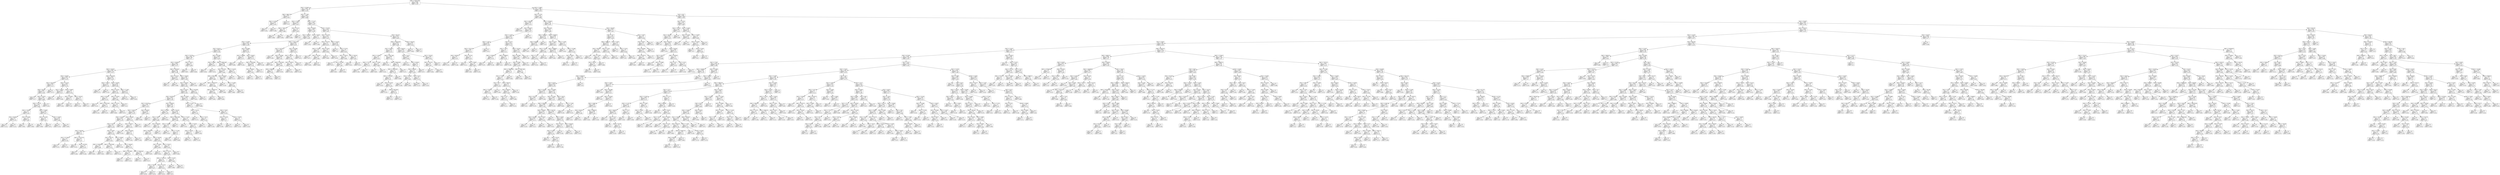 digraph Tree {
node [shape=box] ;
0 [label="X[0] <= 42974.428\nmse = 0.004\nsamples = 850\nvalue = 0.135"] ;
1 [label="X[3] <= 19.595\nmse = 0.003\nsamples = 158\nvalue = 0.102"] ;
0 -> 1 [labeldistance=2.5, labelangle=45, headlabel="True"] ;
2 [label="X[0] <= 889.13\nmse = 0.011\nsamples = 3\nvalue = 0.263"] ;
1 -> 2 ;
3 [label="X[3] <= 13.768\nmse = 0.001\nsamples = 2\nvalue = 0.335"] ;
2 -> 3 ;
4 [label="mse = 0.0\nsamples = 1\nvalue = 0.301"] ;
3 -> 4 ;
5 [label="mse = -0.0\nsamples = 1\nvalue = 0.369"] ;
3 -> 5 ;
6 [label="mse = -0.0\nsamples = 1\nvalue = 0.12"] ;
2 -> 6 ;
7 [label="X[2] <= -1.106\nmse = 0.003\nsamples = 155\nvalue = 0.099"] ;
1 -> 7 ;
8 [label="X[2] <= -5.363\nmse = 0.002\nsamples = 5\nvalue = 0.037"] ;
7 -> 8 ;
9 [label="X[0] <= 7825.5\nmse = 0.0\nsamples = 2\nvalue = 0.089"] ;
8 -> 9 ;
10 [label="mse = 0.0\nsamples = 1\nvalue = 0.086"] ;
9 -> 10 ;
11 [label="mse = -0.0\nsamples = 1\nvalue = 0.093"] ;
9 -> 11 ;
12 [label="X[1] <= 51.52\nmse = 0.0\nsamples = 3\nvalue = 0.003"] ;
8 -> 12 ;
13 [label="mse = 0.0\nsamples = 1\nvalue = 0.008"] ;
12 -> 13 ;
14 [label="mse = 0.0\nsamples = 2\nvalue = 0.0"] ;
12 -> 14 ;
15 [label="X[3] <= 77.147\nmse = 0.002\nsamples = 150\nvalue = 0.101"] ;
7 -> 15 ;
16 [label="X[3] <= 76.929\nmse = 0.002\nsamples = 115\nvalue = 0.108"] ;
15 -> 16 ;
17 [label="X[2] <= 29.106\nmse = 0.002\nsamples = 113\nvalue = 0.106"] ;
16 -> 17 ;
18 [label="X[2] <= 27.956\nmse = 0.002\nsamples = 103\nvalue = 0.109"] ;
17 -> 18 ;
19 [label="X[1] <= 85.52\nmse = 0.002\nsamples = 97\nvalue = 0.106"] ;
18 -> 19 ;
20 [label="X[3] <= 76.756\nmse = 0.002\nsamples = 86\nvalue = 0.11"] ;
19 -> 20 ;
21 [label="X[1] <= 50.628\nmse = 0.002\nsamples = 84\nvalue = 0.111"] ;
20 -> 21 ;
22 [label="X[2] <= 20.501\nmse = 0.003\nsamples = 28\nvalue = 0.122"] ;
21 -> 22 ;
23 [label="X[2] <= 18.481\nmse = 0.003\nsamples = 18\nvalue = 0.133"] ;
22 -> 23 ;
24 [label="X[1] <= 50.319\nmse = 0.002\nsamples = 12\nvalue = 0.111"] ;
23 -> 24 ;
25 [label="X[3] <= 48.23\nmse = 0.001\nsamples = 11\nvalue = 0.106"] ;
24 -> 25 ;
26 [label="mse = 0.0\nsamples = 1\nvalue = 0.17"] ;
25 -> 26 ;
27 [label="X[3] <= 75.875\nmse = 0.001\nsamples = 10\nvalue = 0.099"] ;
25 -> 27 ;
28 [label="X[3] <= 70.776\nmse = 0.001\nsamples = 9\nvalue = 0.092"] ;
27 -> 28 ;
29 [label="X[2] <= 15.058\nmse = 0.0\nsamples = 5\nvalue = 0.105"] ;
28 -> 29 ;
30 [label="X[3] <= 68.366\nmse = 0.0\nsamples = 3\nvalue = 0.116"] ;
29 -> 30 ;
31 [label="mse = 0.0\nsamples = 2\nvalue = 0.113"] ;
30 -> 31 ;
32 [label="mse = -0.0\nsamples = 1\nvalue = 0.123"] ;
30 -> 32 ;
33 [label="X[1] <= 37.448\nmse = 0.0\nsamples = 2\nvalue = 0.087"] ;
29 -> 33 ;
34 [label="mse = 0.0\nsamples = 1\nvalue = 0.091"] ;
33 -> 34 ;
35 [label="mse = 0.0\nsamples = 1\nvalue = 0.083"] ;
33 -> 35 ;
36 [label="X[3] <= 72.905\nmse = 0.001\nsamples = 4\nvalue = 0.077"] ;
28 -> 36 ;
37 [label="X[2] <= 12.239\nmse = 0.0\nsamples = 2\nvalue = 0.06"] ;
36 -> 37 ;
38 [label="mse = 0.0\nsamples = 1\nvalue = 0.049"] ;
37 -> 38 ;
39 [label="mse = -0.0\nsamples = 1\nvalue = 0.071"] ;
37 -> 39 ;
40 [label="X[2] <= 15.837\nmse = 0.001\nsamples = 2\nvalue = 0.093"] ;
36 -> 40 ;
41 [label="mse = 0.0\nsamples = 1\nvalue = 0.119"] ;
40 -> 41 ;
42 [label="mse = -0.0\nsamples = 1\nvalue = 0.067"] ;
40 -> 42 ;
43 [label="mse = -0.0\nsamples = 1\nvalue = 0.161"] ;
27 -> 43 ;
44 [label="mse = 0.0\nsamples = 1\nvalue = 0.172"] ;
24 -> 44 ;
45 [label="X[3] <= 72.214\nmse = 0.004\nsamples = 6\nvalue = 0.178"] ;
23 -> 45 ;
46 [label="X[2] <= 19.422\nmse = 0.006\nsamples = 2\nvalue = 0.227"] ;
45 -> 46 ;
47 [label="mse = 0.0\nsamples = 1\nvalue = 0.147"] ;
46 -> 47 ;
48 [label="mse = 0.0\nsamples = 1\nvalue = 0.308"] ;
46 -> 48 ;
49 [label="X[2] <= 19.887\nmse = 0.0\nsamples = 4\nvalue = 0.154"] ;
45 -> 49 ;
50 [label="X[2] <= 19.381\nmse = 0.0\nsamples = 2\nvalue = 0.171"] ;
49 -> 50 ;
51 [label="mse = 0.0\nsamples = 1\nvalue = 0.182"] ;
50 -> 51 ;
52 [label="mse = -0.0\nsamples = 1\nvalue = 0.16"] ;
50 -> 52 ;
53 [label="X[2] <= 20.322\nmse = 0.0\nsamples = 2\nvalue = 0.137"] ;
49 -> 53 ;
54 [label="mse = 0.0\nsamples = 1\nvalue = 0.143"] ;
53 -> 54 ;
55 [label="mse = 0.0\nsamples = 1\nvalue = 0.13"] ;
53 -> 55 ;
56 [label="X[0] <= 1022.09\nmse = 0.001\nsamples = 10\nvalue = 0.102"] ;
22 -> 56 ;
57 [label="X[3] <= 74.472\nmse = 0.001\nsamples = 2\nvalue = 0.149"] ;
56 -> 57 ;
58 [label="mse = 0.0\nsamples = 1\nvalue = 0.175"] ;
57 -> 58 ;
59 [label="mse = 0.0\nsamples = 1\nvalue = 0.124"] ;
57 -> 59 ;
60 [label="X[2] <= 23.979\nmse = 0.001\nsamples = 8\nvalue = 0.091"] ;
56 -> 60 ;
61 [label="X[3] <= 73.243\nmse = 0.0\nsamples = 6\nvalue = 0.104"] ;
60 -> 61 ;
62 [label="X[2] <= 22.047\nmse = 0.0\nsamples = 3\nvalue = 0.116"] ;
61 -> 62 ;
63 [label="mse = 0.0\nsamples = 1\nvalue = 0.125"] ;
62 -> 63 ;
64 [label="X[0] <= 19715.202\nmse = 0.0\nsamples = 2\nvalue = 0.111"] ;
62 -> 64 ;
65 [label="mse = 0.0\nsamples = 1\nvalue = 0.116"] ;
64 -> 65 ;
66 [label="mse = 0.0\nsamples = 1\nvalue = 0.107"] ;
64 -> 66 ;
67 [label="X[3] <= 75.919\nmse = 0.0\nsamples = 3\nvalue = 0.092"] ;
61 -> 67 ;
68 [label="X[2] <= 21.312\nmse = 0.0\nsamples = 2\nvalue = 0.077"] ;
67 -> 68 ;
69 [label="mse = 0.0\nsamples = 1\nvalue = 0.083"] ;
68 -> 69 ;
70 [label="mse = 0.0\nsamples = 1\nvalue = 0.071"] ;
68 -> 70 ;
71 [label="mse = 0.0\nsamples = 1\nvalue = 0.12"] ;
67 -> 71 ;
72 [label="X[3] <= 71.285\nmse = 0.001\nsamples = 2\nvalue = 0.051"] ;
60 -> 72 ;
73 [label="mse = 0.0\nsamples = 1\nvalue = 0.074"] ;
72 -> 73 ;
74 [label="mse = 0.0\nsamples = 1\nvalue = 0.029"] ;
72 -> 74 ;
75 [label="X[0] <= 2323.941\nmse = 0.002\nsamples = 56\nvalue = 0.106"] ;
21 -> 75 ;
76 [label="X[2] <= 27.313\nmse = 0.002\nsamples = 2\nvalue = 0.044"] ;
75 -> 76 ;
77 [label="mse = 0.0\nsamples = 1\nvalue = 0.0"] ;
76 -> 77 ;
78 [label="mse = 0.0\nsamples = 1\nvalue = 0.088"] ;
76 -> 78 ;
79 [label="X[3] <= 76.483\nmse = 0.002\nsamples = 54\nvalue = 0.108"] ;
75 -> 79 ;
80 [label="X[3] <= 76.025\nmse = 0.002\nsamples = 53\nvalue = 0.106"] ;
79 -> 80 ;
81 [label="X[3] <= 74.427\nmse = 0.001\nsamples = 51\nvalue = 0.109"] ;
80 -> 81 ;
82 [label="X[3] <= 66.785\nmse = 0.001\nsamples = 43\nvalue = 0.105"] ;
81 -> 82 ;
83 [label="X[1] <= 81.543\nmse = 0.001\nsamples = 22\nvalue = 0.119"] ;
82 -> 83 ;
84 [label="X[2] <= 18.614\nmse = 0.001\nsamples = 20\nvalue = 0.125"] ;
83 -> 84 ;
85 [label="X[2] <= 15.165\nmse = 0.001\nsamples = 16\nvalue = 0.119"] ;
84 -> 85 ;
86 [label="X[3] <= 55.31\nmse = 0.0\nsamples = 14\nvalue = 0.124"] ;
85 -> 86 ;
87 [label="X[3] <= 48.429\nmse = 0.0\nsamples = 5\nvalue = 0.14"] ;
86 -> 87 ;
88 [label="X[1] <= 57.188\nmse = 0.0\nsamples = 2\nvalue = 0.126"] ;
87 -> 88 ;
89 [label="mse = 0.0\nsamples = 1\nvalue = 0.121"] ;
88 -> 89 ;
90 [label="mse = 0.0\nsamples = 1\nvalue = 0.132"] ;
88 -> 90 ;
91 [label="X[0] <= 12132.574\nmse = 0.0\nsamples = 3\nvalue = 0.15"] ;
87 -> 91 ;
92 [label="mse = 0.0\nsamples = 1\nvalue = 0.155"] ;
91 -> 92 ;
93 [label="X[1] <= 65.704\nmse = 0.0\nsamples = 2\nvalue = 0.147"] ;
91 -> 93 ;
94 [label="mse = 0.0\nsamples = 1\nvalue = 0.148"] ;
93 -> 94 ;
95 [label="mse = 0.0\nsamples = 1\nvalue = 0.146"] ;
93 -> 95 ;
96 [label="X[2] <= 4.807\nmse = 0.0\nsamples = 9\nvalue = 0.116"] ;
86 -> 96 ;
97 [label="X[1] <= 56.175\nmse = 0.0\nsamples = 4\nvalue = 0.104"] ;
96 -> 97 ;
98 [label="X[0] <= 13330.853\nmse = 0.0\nsamples = 2\nvalue = 0.092"] ;
97 -> 98 ;
99 [label="mse = 0.0\nsamples = 1\nvalue = 0.091"] ;
98 -> 99 ;
100 [label="mse = -0.0\nsamples = 1\nvalue = 0.092"] ;
98 -> 100 ;
101 [label="X[0] <= 12355.309\nmse = 0.0\nsamples = 2\nvalue = 0.115"] ;
97 -> 101 ;
102 [label="mse = 0.0\nsamples = 1\nvalue = 0.11"] ;
101 -> 102 ;
103 [label="mse = -0.0\nsamples = 1\nvalue = 0.121"] ;
101 -> 103 ;
104 [label="X[1] <= 55.981\nmse = 0.0\nsamples = 5\nvalue = 0.125"] ;
96 -> 104 ;
105 [label="mse = 0.0\nsamples = 1\nvalue = 0.136"] ;
104 -> 105 ;
106 [label="X[1] <= 66.047\nmse = 0.0\nsamples = 4\nvalue = 0.123"] ;
104 -> 106 ;
107 [label="X[0] <= 5147.895\nmse = 0.0\nsamples = 2\nvalue = 0.117"] ;
106 -> 107 ;
108 [label="mse = 0.0\nsamples = 1\nvalue = 0.11"] ;
107 -> 108 ;
109 [label="mse = 0.0\nsamples = 1\nvalue = 0.123"] ;
107 -> 109 ;
110 [label="X[0] <= 13263.041\nmse = 0.0\nsamples = 2\nvalue = 0.129"] ;
106 -> 110 ;
111 [label="mse = 0.0\nsamples = 1\nvalue = 0.13"] ;
110 -> 111 ;
112 [label="mse = 0.0\nsamples = 1\nvalue = 0.127"] ;
110 -> 112 ;
113 [label="mse = 0.0\nsamples = 2\nvalue = 0.08"] ;
85 -> 113 ;
114 [label="X[3] <= 62.045\nmse = 0.0\nsamples = 4\nvalue = 0.151"] ;
84 -> 114 ;
115 [label="X[3] <= 26.911\nmse = 0.0\nsamples = 3\nvalue = 0.155"] ;
114 -> 115 ;
116 [label="mse = 0.0\nsamples = 1\nvalue = 0.144"] ;
115 -> 116 ;
117 [label="X[3] <= 45.944\nmse = 0.0\nsamples = 2\nvalue = 0.16"] ;
115 -> 117 ;
118 [label="mse = 0.0\nsamples = 1\nvalue = 0.161"] ;
117 -> 118 ;
119 [label="mse = -0.0\nsamples = 1\nvalue = 0.158"] ;
117 -> 119 ;
120 [label="mse = 0.0\nsamples = 1\nvalue = 0.14"] ;
114 -> 120 ;
121 [label="X[1] <= 83.387\nmse = 0.002\nsamples = 2\nvalue = 0.054"] ;
83 -> 121 ;
122 [label="mse = 0.0\nsamples = 1\nvalue = 0.008"] ;
121 -> 122 ;
123 [label="mse = 0.0\nsamples = 1\nvalue = 0.1"] ;
121 -> 123 ;
124 [label="X[1] <= 68.925\nmse = 0.001\nsamples = 21\nvalue = 0.09"] ;
82 -> 124 ;
125 [label="X[1] <= 67.405\nmse = 0.0\nsamples = 13\nvalue = 0.079"] ;
124 -> 125 ;
126 [label="X[2] <= 2.631\nmse = 0.0\nsamples = 12\nvalue = 0.083"] ;
125 -> 126 ;
127 [label="mse = 0.0\nsamples = 1\nvalue = 0.117"] ;
126 -> 127 ;
128 [label="X[1] <= 66.583\nmse = 0.0\nsamples = 11\nvalue = 0.08"] ;
126 -> 128 ;
129 [label="X[0] <= 4633.077\nmse = 0.0\nsamples = 10\nvalue = 0.077"] ;
128 -> 129 ;
130 [label="mse = 0.0\nsamples = 1\nvalue = 0.109"] ;
129 -> 130 ;
131 [label="X[1] <= 54.429\nmse = 0.0\nsamples = 9\nvalue = 0.073"] ;
129 -> 131 ;
132 [label="X[1] <= 51.987\nmse = 0.0\nsamples = 2\nvalue = 0.059"] ;
131 -> 132 ;
133 [label="mse = 0.0\nsamples = 1\nvalue = 0.067"] ;
132 -> 133 ;
134 [label="mse = 0.0\nsamples = 1\nvalue = 0.051"] ;
132 -> 134 ;
135 [label="X[2] <= 25.011\nmse = 0.0\nsamples = 7\nvalue = 0.078"] ;
131 -> 135 ;
136 [label="X[3] <= 73.115\nmse = 0.0\nsamples = 6\nvalue = 0.076"] ;
135 -> 136 ;
137 [label="X[0] <= 7112.514\nmse = 0.0\nsamples = 4\nvalue = 0.074"] ;
136 -> 137 ;
138 [label="X[3] <= 70.075\nmse = 0.0\nsamples = 2\nvalue = 0.077"] ;
137 -> 138 ;
139 [label="mse = 0.0\nsamples = 1\nvalue = 0.078"] ;
138 -> 139 ;
140 [label="mse = -0.0\nsamples = 1\nvalue = 0.075"] ;
138 -> 140 ;
141 [label="X[2] <= 12.751\nmse = 0.0\nsamples = 2\nvalue = 0.071"] ;
137 -> 141 ;
142 [label="mse = 0.0\nsamples = 1\nvalue = 0.073"] ;
141 -> 142 ;
143 [label="mse = 0.0\nsamples = 1\nvalue = 0.07"] ;
141 -> 143 ;
144 [label="X[3] <= 73.767\nmse = 0.0\nsamples = 2\nvalue = 0.081"] ;
136 -> 144 ;
145 [label="mse = 0.0\nsamples = 1\nvalue = 0.086"] ;
144 -> 145 ;
146 [label="mse = 0.0\nsamples = 1\nvalue = 0.077"] ;
144 -> 146 ;
147 [label="mse = -0.0\nsamples = 1\nvalue = 0.085"] ;
135 -> 147 ;
148 [label="mse = 0.0\nsamples = 1\nvalue = 0.11"] ;
128 -> 148 ;
149 [label="mse = -0.0\nsamples = 1\nvalue = 0.034"] ;
125 -> 149 ;
150 [label="X[3] <= 70.118\nmse = 0.002\nsamples = 8\nvalue = 0.108"] ;
124 -> 150 ;
151 [label="X[0] <= 35917.269\nmse = 0.003\nsamples = 4\nvalue = 0.084"] ;
150 -> 151 ;
152 [label="X[2] <= 12.969\nmse = 0.0\nsamples = 3\nvalue = 0.111"] ;
151 -> 152 ;
153 [label="mse = 0.0\nsamples = 1\nvalue = 0.134"] ;
152 -> 153 ;
154 [label="X[1] <= 77.194\nmse = 0.0\nsamples = 2\nvalue = 0.1"] ;
152 -> 154 ;
155 [label="mse = 0.0\nsamples = 1\nvalue = 0.101"] ;
154 -> 155 ;
156 [label="mse = 0.0\nsamples = 1\nvalue = 0.099"] ;
154 -> 156 ;
157 [label="mse = 0.0\nsamples = 1\nvalue = 0.0"] ;
151 -> 157 ;
158 [label="X[3] <= 71.441\nmse = 0.0\nsamples = 4\nvalue = 0.132"] ;
150 -> 158 ;
159 [label="mse = 0.0\nsamples = 1\nvalue = 0.161"] ;
158 -> 159 ;
160 [label="X[3] <= 72.914\nmse = 0.0\nsamples = 3\nvalue = 0.122"] ;
158 -> 160 ;
161 [label="X[3] <= 72.525\nmse = 0.0\nsamples = 2\nvalue = 0.131"] ;
160 -> 161 ;
162 [label="mse = 0.0\nsamples = 1\nvalue = 0.127"] ;
161 -> 162 ;
163 [label="mse = 0.0\nsamples = 1\nvalue = 0.134"] ;
161 -> 163 ;
164 [label="mse = -0.0\nsamples = 1\nvalue = 0.106"] ;
160 -> 164 ;
165 [label="X[3] <= 75.953\nmse = 0.001\nsamples = 8\nvalue = 0.131"] ;
81 -> 165 ;
166 [label="X[2] <= 11.552\nmse = 0.0\nsamples = 7\nvalue = 0.137"] ;
165 -> 166 ;
167 [label="X[3] <= 74.733\nmse = 0.0\nsamples = 3\nvalue = 0.155"] ;
166 -> 167 ;
168 [label="mse = 0.0\nsamples = 1\nvalue = 0.175"] ;
167 -> 168 ;
169 [label="X[3] <= 75.15\nmse = 0.0\nsamples = 2\nvalue = 0.145"] ;
167 -> 169 ;
170 [label="mse = 0.0\nsamples = 1\nvalue = 0.147"] ;
169 -> 170 ;
171 [label="mse = 0.0\nsamples = 1\nvalue = 0.144"] ;
169 -> 171 ;
172 [label="X[3] <= 75.65\nmse = 0.0\nsamples = 4\nvalue = 0.124"] ;
166 -> 172 ;
173 [label="X[3] <= 75.139\nmse = 0.0\nsamples = 2\nvalue = 0.11"] ;
172 -> 173 ;
174 [label="mse = 0.0\nsamples = 1\nvalue = 0.109"] ;
173 -> 174 ;
175 [label="mse = -0.0\nsamples = 1\nvalue = 0.111"] ;
173 -> 175 ;
176 [label="X[3] <= 75.874\nmse = 0.0\nsamples = 2\nvalue = 0.137"] ;
172 -> 176 ;
177 [label="mse = 0.0\nsamples = 1\nvalue = 0.135"] ;
176 -> 177 ;
178 [label="mse = 0.0\nsamples = 1\nvalue = 0.139"] ;
176 -> 178 ;
179 [label="mse = -0.0\nsamples = 1\nvalue = 0.085"] ;
165 -> 179 ;
180 [label="X[1] <= 69.799\nmse = 0.0\nsamples = 2\nvalue = 0.039"] ;
80 -> 180 ;
181 [label="mse = 0.0\nsamples = 1\nvalue = 0.051"] ;
180 -> 181 ;
182 [label="mse = -0.0\nsamples = 1\nvalue = 0.027"] ;
180 -> 182 ;
183 [label="mse = 0.0\nsamples = 1\nvalue = 0.193"] ;
79 -> 183 ;
184 [label="X[2] <= 18.21\nmse = 0.0\nsamples = 2\nvalue = 0.058"] ;
20 -> 184 ;
185 [label="mse = 0.0\nsamples = 1\nvalue = 0.067"] ;
184 -> 185 ;
186 [label="mse = 0.0\nsamples = 1\nvalue = 0.049"] ;
184 -> 186 ;
187 [label="X[1] <= 87.881\nmse = 0.002\nsamples = 11\nvalue = 0.079"] ;
19 -> 187 ;
188 [label="X[2] <= 6.999\nmse = 0.0\nsamples = 2\nvalue = 0.014"] ;
187 -> 188 ;
189 [label="mse = 0.0\nsamples = 1\nvalue = 0.016"] ;
188 -> 189 ;
190 [label="mse = -0.0\nsamples = 1\nvalue = 0.013"] ;
188 -> 190 ;
191 [label="X[0] <= 40502.492\nmse = 0.001\nsamples = 9\nvalue = 0.093"] ;
187 -> 191 ;
192 [label="X[1] <= 91.743\nmse = 0.001\nsamples = 7\nvalue = 0.082"] ;
191 -> 192 ;
193 [label="X[0] <= 6255.788\nmse = 0.0\nsamples = 4\nvalue = 0.068"] ;
192 -> 193 ;
194 [label="mse = 0.0\nsamples = 1\nvalue = 0.076"] ;
193 -> 194 ;
195 [label="X[0] <= 31670.357\nmse = 0.0\nsamples = 3\nvalue = 0.066"] ;
193 -> 195 ;
196 [label="X[0] <= 16160.273\nmse = 0.0\nsamples = 2\nvalue = 0.064"] ;
195 -> 196 ;
197 [label="mse = 0.0\nsamples = 1\nvalue = 0.062"] ;
196 -> 197 ;
198 [label="mse = -0.0\nsamples = 1\nvalue = 0.065"] ;
196 -> 198 ;
199 [label="mse = 0.0\nsamples = 1\nvalue = 0.069"] ;
195 -> 199 ;
200 [label="X[1] <= 93.602\nmse = 0.001\nsamples = 3\nvalue = 0.1"] ;
192 -> 200 ;
201 [label="mse = 0.0\nsamples = 1\nvalue = 0.139"] ;
200 -> 201 ;
202 [label="X[2] <= 21.685\nmse = 0.0\nsamples = 2\nvalue = 0.081"] ;
200 -> 202 ;
203 [label="mse = 0.0\nsamples = 1\nvalue = 0.068"] ;
202 -> 203 ;
204 [label="mse = -0.0\nsamples = 1\nvalue = 0.094"] ;
202 -> 204 ;
205 [label="X[2] <= 14.318\nmse = 0.0\nsamples = 2\nvalue = 0.132"] ;
191 -> 205 ;
206 [label="mse = 0.0\nsamples = 1\nvalue = 0.127"] ;
205 -> 206 ;
207 [label="mse = -0.0\nsamples = 1\nvalue = 0.137"] ;
205 -> 207 ;
208 [label="X[1] <= 43.488\nmse = 0.001\nsamples = 6\nvalue = 0.153"] ;
18 -> 208 ;
209 [label="X[1] <= 28.698\nmse = 0.0\nsamples = 2\nvalue = 0.117"] ;
208 -> 209 ;
210 [label="mse = 0.0\nsamples = 1\nvalue = 0.095"] ;
209 -> 210 ;
211 [label="mse = 0.0\nsamples = 1\nvalue = 0.138"] ;
209 -> 211 ;
212 [label="X[2] <= 28.831\nmse = 0.001\nsamples = 4\nvalue = 0.172"] ;
208 -> 212 ;
213 [label="X[0] <= 3570.398\nmse = 0.001\nsamples = 3\nvalue = 0.18"] ;
212 -> 213 ;
214 [label="X[1] <= 64.061\nmse = 0.0\nsamples = 2\nvalue = 0.162"] ;
213 -> 214 ;
215 [label="mse = 0.0\nsamples = 1\nvalue = 0.15"] ;
214 -> 215 ;
216 [label="mse = 0.0\nsamples = 1\nvalue = 0.173"] ;
214 -> 216 ;
217 [label="mse = -0.0\nsamples = 1\nvalue = 0.217"] ;
213 -> 217 ;
218 [label="mse = 0.0\nsamples = 1\nvalue = 0.146"] ;
212 -> 218 ;
219 [label="X[0] <= 2652.513\nmse = 0.003\nsamples = 10\nvalue = 0.079"] ;
17 -> 219 ;
220 [label="X[1] <= 34.729\nmse = 0.002\nsamples = 6\nvalue = 0.051"] ;
219 -> 220 ;
221 [label="mse = 0.0\nsamples = 1\nvalue = 0.108"] ;
220 -> 221 ;
222 [label="X[2] <= 29.398\nmse = 0.001\nsamples = 5\nvalue = 0.04"] ;
220 -> 222 ;
223 [label="mse = 0.0\nsamples = 1\nvalue = 0.087"] ;
222 -> 223 ;
224 [label="X[0] <= 1551.928\nmse = 0.001\nsamples = 4\nvalue = 0.028"] ;
222 -> 224 ;
225 [label="X[0] <= 586.985\nmse = 0.0\nsamples = 3\nvalue = 0.012"] ;
224 -> 225 ;
226 [label="mse = 0.0\nsamples = 1\nvalue = 0.034"] ;
225 -> 226 ;
227 [label="mse = 0.0\nsamples = 2\nvalue = 0.0"] ;
225 -> 227 ;
228 [label="mse = 0.0\nsamples = 1\nvalue = 0.078"] ;
224 -> 228 ;
229 [label="X[1] <= 87.389\nmse = 0.001\nsamples = 4\nvalue = 0.119"] ;
219 -> 229 ;
230 [label="X[2] <= 30.355\nmse = 0.0\nsamples = 3\nvalue = 0.136"] ;
229 -> 230 ;
231 [label="X[2] <= 29.615\nmse = 0.0\nsamples = 2\nvalue = 0.145"] ;
230 -> 231 ;
232 [label="mse = 0.0\nsamples = 1\nvalue = 0.154"] ;
231 -> 232 ;
233 [label="mse = 0.0\nsamples = 1\nvalue = 0.136"] ;
231 -> 233 ;
234 [label="mse = 0.0\nsamples = 1\nvalue = 0.117"] ;
230 -> 234 ;
235 [label="mse = -0.0\nsamples = 1\nvalue = 0.071"] ;
229 -> 235 ;
236 [label="X[2] <= 18.832\nmse = 0.0\nsamples = 2\nvalue = 0.175"] ;
16 -> 236 ;
237 [label="mse = 0.0\nsamples = 1\nvalue = 0.162"] ;
236 -> 237 ;
238 [label="mse = -0.0\nsamples = 1\nvalue = 0.188"] ;
236 -> 238 ;
239 [label="X[3] <= 79.703\nmse = 0.002\nsamples = 35\nvalue = 0.08"] ;
15 -> 239 ;
240 [label="X[2] <= 21.279\nmse = 0.001\nsamples = 12\nvalue = 0.057"] ;
239 -> 240 ;
241 [label="X[3] <= 78.725\nmse = 0.0\nsamples = 6\nvalue = 0.074"] ;
240 -> 241 ;
242 [label="X[3] <= 77.623\nmse = 0.0\nsamples = 3\nvalue = 0.067"] ;
241 -> 242 ;
243 [label="mse = 0.0\nsamples = 1\nvalue = 0.077"] ;
242 -> 243 ;
244 [label="X[3] <= 78.192\nmse = 0.0\nsamples = 2\nvalue = 0.062"] ;
242 -> 244 ;
245 [label="mse = 0.0\nsamples = 1\nvalue = 0.062"] ;
244 -> 245 ;
246 [label="mse = 0.0\nsamples = 1\nvalue = 0.062"] ;
244 -> 246 ;
247 [label="X[2] <= 16.26\nmse = 0.0\nsamples = 3\nvalue = 0.081"] ;
241 -> 247 ;
248 [label="mse = 0.0\nsamples = 2\nvalue = 0.083"] ;
247 -> 248 ;
249 [label="mse = 0.0\nsamples = 1\nvalue = 0.078"] ;
247 -> 249 ;
250 [label="X[2] <= 23.341\nmse = 0.001\nsamples = 6\nvalue = 0.039"] ;
240 -> 250 ;
251 [label="mse = 0.0\nsamples = 1\nvalue = 0.0"] ;
250 -> 251 ;
252 [label="X[2] <= 25.79\nmse = 0.0\nsamples = 5\nvalue = 0.047"] ;
250 -> 252 ;
253 [label="X[3] <= 78.013\nmse = 0.0\nsamples = 3\nvalue = 0.064"] ;
252 -> 253 ;
254 [label="mse = 0.0\nsamples = 1\nvalue = 0.071"] ;
253 -> 254 ;
255 [label="X[1] <= 52.109\nmse = 0.0\nsamples = 2\nvalue = 0.06"] ;
253 -> 255 ;
256 [label="mse = 0.0\nsamples = 1\nvalue = 0.067"] ;
255 -> 256 ;
257 [label="mse = 0.0\nsamples = 1\nvalue = 0.054"] ;
255 -> 257 ;
258 [label="X[1] <= 58.181\nmse = 0.0\nsamples = 2\nvalue = 0.021"] ;
252 -> 258 ;
259 [label="mse = 0.0\nsamples = 1\nvalue = 0.031"] ;
258 -> 259 ;
260 [label="mse = 0.0\nsamples = 1\nvalue = 0.012"] ;
258 -> 260 ;
261 [label="X[3] <= 85.151\nmse = 0.002\nsamples = 23\nvalue = 0.093"] ;
239 -> 261 ;
262 [label="X[0] <= 24207.953\nmse = 0.002\nsamples = 21\nvalue = 0.099"] ;
261 -> 262 ;
263 [label="X[1] <= 54.972\nmse = 0.001\nsamples = 11\nvalue = 0.122"] ;
262 -> 263 ;
264 [label="X[2] <= 11.804\nmse = 0.0\nsamples = 4\nvalue = 0.103"] ;
263 -> 264 ;
265 [label="X[0] <= 7117.0\nmse = 0.0\nsamples = 2\nvalue = 0.111"] ;
264 -> 265 ;
266 [label="mse = 0.0\nsamples = 1\nvalue = 0.106"] ;
265 -> 266 ;
267 [label="mse = 0.0\nsamples = 1\nvalue = 0.115"] ;
265 -> 267 ;
268 [label="X[2] <= 17.493\nmse = 0.0\nsamples = 2\nvalue = 0.094"] ;
264 -> 268 ;
269 [label="mse = 0.0\nsamples = 1\nvalue = 0.087"] ;
268 -> 269 ;
270 [label="mse = 0.0\nsamples = 1\nvalue = 0.102"] ;
268 -> 270 ;
271 [label="X[0] <= 2541.166\nmse = 0.001\nsamples = 7\nvalue = 0.132"] ;
263 -> 271 ;
272 [label="mse = 0.0\nsamples = 1\nvalue = 0.193"] ;
271 -> 272 ;
273 [label="X[0] <= 20405.953\nmse = 0.0\nsamples = 6\nvalue = 0.122"] ;
271 -> 273 ;
274 [label="X[0] <= 12678.263\nmse = 0.0\nsamples = 5\nvalue = 0.115"] ;
273 -> 274 ;
275 [label="X[0] <= 3721.093\nmse = 0.0\nsamples = 4\nvalue = 0.121"] ;
274 -> 275 ;
276 [label="mse = 0.0\nsamples = 1\nvalue = 0.103"] ;
275 -> 276 ;
277 [label="X[2] <= 19.145\nmse = 0.0\nsamples = 3\nvalue = 0.126"] ;
275 -> 277 ;
278 [label="mse = 0.0\nsamples = 1\nvalue = 0.135"] ;
277 -> 278 ;
279 [label="X[0] <= 5923.061\nmse = 0.0\nsamples = 2\nvalue = 0.122"] ;
277 -> 279 ;
280 [label="mse = 0.0\nsamples = 1\nvalue = 0.12"] ;
279 -> 280 ;
281 [label="mse = 0.0\nsamples = 1\nvalue = 0.125"] ;
279 -> 281 ;
282 [label="mse = 0.0\nsamples = 1\nvalue = 0.094"] ;
274 -> 282 ;
283 [label="mse = -0.0\nsamples = 1\nvalue = 0.157"] ;
273 -> 283 ;
284 [label="X[1] <= 66.914\nmse = 0.001\nsamples = 10\nvalue = 0.075"] ;
262 -> 284 ;
285 [label="X[2] <= 14.37\nmse = 0.001\nsamples = 7\nvalue = 0.093"] ;
284 -> 285 ;
286 [label="mse = 0.0\nsamples = 1\nvalue = 0.053"] ;
285 -> 286 ;
287 [label="X[3] <= 82.941\nmse = 0.0\nsamples = 6\nvalue = 0.1"] ;
285 -> 287 ;
288 [label="X[3] <= 80.565\nmse = 0.0\nsamples = 5\nvalue = 0.104"] ;
287 -> 288 ;
289 [label="X[2] <= 15.194\nmse = 0.0\nsamples = 2\nvalue = 0.095"] ;
288 -> 289 ;
290 [label="mse = 0.0\nsamples = 1\nvalue = 0.106"] ;
289 -> 290 ;
291 [label="mse = 0.0\nsamples = 1\nvalue = 0.083"] ;
289 -> 291 ;
292 [label="X[1] <= 52.8\nmse = 0.0\nsamples = 3\nvalue = 0.111"] ;
288 -> 292 ;
293 [label="mse = 0.001\nsamples = 2\nvalue = 0.114"] ;
292 -> 293 ;
294 [label="mse = -0.0\nsamples = 1\nvalue = 0.105"] ;
292 -> 294 ;
295 [label="mse = 0.0\nsamples = 1\nvalue = 0.077"] ;
287 -> 295 ;
296 [label="X[1] <= 79.322\nmse = 0.001\nsamples = 3\nvalue = 0.033"] ;
284 -> 296 ;
297 [label="X[2] <= 24.122\nmse = 0.0\nsamples = 2\nvalue = 0.05"] ;
296 -> 297 ;
298 [label="mse = 0.0\nsamples = 1\nvalue = 0.045"] ;
297 -> 298 ;
299 [label="mse = 0.0\nsamples = 1\nvalue = 0.055"] ;
297 -> 299 ;
300 [label="mse = 0.0\nsamples = 1\nvalue = 0.0"] ;
296 -> 300 ;
301 [label="X[3] <= 85.675\nmse = 0.001\nsamples = 2\nvalue = 0.023"] ;
261 -> 301 ;
302 [label="mse = 0.0\nsamples = 1\nvalue = 0.046"] ;
301 -> 302 ;
303 [label="mse = 0.0\nsamples = 1\nvalue = 0.0"] ;
301 -> 303 ;
304 [label="X[2] <= 3.896\nmse = 0.004\nsamples = 692\nvalue = 0.142"] ;
0 -> 304 [labeldistance=2.5, labelangle=-45, headlabel="False"] ;
305 [label="X[2] <= 2.176\nmse = 0.002\nsamples = 56\nvalue = 0.096"] ;
304 -> 305 ;
306 [label="X[3] <= 58.595\nmse = 0.002\nsamples = 27\nvalue = 0.118"] ;
305 -> 306 ;
307 [label="mse = 0.0\nsamples = 1\nvalue = 0.041"] ;
306 -> 307 ;
308 [label="X[1] <= 94.407\nmse = 0.002\nsamples = 26\nvalue = 0.121"] ;
306 -> 308 ;
309 [label="X[2] <= -3.345\nmse = 0.002\nsamples = 25\nvalue = 0.118"] ;
308 -> 309 ;
310 [label="X[2] <= -3.62\nmse = 0.002\nsamples = 6\nvalue = 0.139"] ;
309 -> 310 ;
311 [label="X[3] <= 70.211\nmse = 0.001\nsamples = 5\nvalue = 0.125"] ;
310 -> 311 ;
312 [label="X[3] <= 66.035\nmse = 0.0\nsamples = 2\nvalue = 0.16"] ;
311 -> 312 ;
313 [label="mse = 0.0\nsamples = 1\nvalue = 0.152"] ;
312 -> 313 ;
314 [label="mse = -0.0\nsamples = 1\nvalue = 0.168"] ;
312 -> 314 ;
315 [label="X[2] <= -8.724\nmse = 0.0\nsamples = 3\nvalue = 0.102"] ;
311 -> 315 ;
316 [label="mse = 0.0\nsamples = 1\nvalue = 0.111"] ;
315 -> 316 ;
317 [label="X[2] <= -6.063\nmse = 0.0\nsamples = 2\nvalue = 0.097"] ;
315 -> 317 ;
318 [label="mse = 0.0\nsamples = 1\nvalue = 0.09"] ;
317 -> 318 ;
319 [label="mse = -0.0\nsamples = 1\nvalue = 0.105"] ;
317 -> 319 ;
320 [label="mse = -0.0\nsamples = 1\nvalue = 0.211"] ;
310 -> 320 ;
321 [label="X[1] <= 57.9\nmse = 0.001\nsamples = 19\nvalue = 0.111"] ;
309 -> 321 ;
322 [label="X[2] <= 1.527\nmse = 0.0\nsamples = 5\nvalue = 0.14"] ;
321 -> 322 ;
323 [label="X[0] <= 47289.0\nmse = 0.0\nsamples = 2\nvalue = 0.152"] ;
322 -> 323 ;
324 [label="mse = 0.0\nsamples = 1\nvalue = 0.167"] ;
323 -> 324 ;
325 [label="mse = 0.0\nsamples = 1\nvalue = 0.136"] ;
323 -> 325 ;
326 [label="X[0] <= 50066.0\nmse = 0.0\nsamples = 3\nvalue = 0.133"] ;
322 -> 326 ;
327 [label="mse = 0.0\nsamples = 2\nvalue = 0.13"] ;
326 -> 327 ;
328 [label="mse = -0.0\nsamples = 1\nvalue = 0.139"] ;
326 -> 328 ;
329 [label="X[3] <= 79.253\nmse = 0.001\nsamples = 14\nvalue = 0.101"] ;
321 -> 329 ;
330 [label="X[3] <= 76.208\nmse = 0.001\nsamples = 13\nvalue = 0.097"] ;
329 -> 330 ;
331 [label="X[2] <= 0.398\nmse = 0.001\nsamples = 12\nvalue = 0.103"] ;
330 -> 331 ;
332 [label="X[0] <= 72894.059\nmse = 0.0\nsamples = 9\nvalue = 0.117"] ;
331 -> 332 ;
333 [label="X[1] <= 77.991\nmse = 0.0\nsamples = 7\nvalue = 0.124"] ;
332 -> 333 ;
334 [label="X[1] <= 67.7\nmse = 0.0\nsamples = 3\nvalue = 0.139"] ;
333 -> 334 ;
335 [label="X[0] <= 71248.5\nmse = 0.0\nsamples = 2\nvalue = 0.135"] ;
334 -> 335 ;
336 [label="mse = 0.0\nsamples = 1\nvalue = 0.134"] ;
335 -> 336 ;
337 [label="mse = 0.0\nsamples = 1\nvalue = 0.136"] ;
335 -> 337 ;
338 [label="mse = -0.0\nsamples = 1\nvalue = 0.146"] ;
334 -> 338 ;
339 [label="X[1] <= 89.015\nmse = 0.0\nsamples = 4\nvalue = 0.113"] ;
333 -> 339 ;
340 [label="X[1] <= 86.815\nmse = 0.0\nsamples = 3\nvalue = 0.108"] ;
339 -> 340 ;
341 [label="X[2] <= -3.0\nmse = 0.0\nsamples = 2\nvalue = 0.113"] ;
340 -> 341 ;
342 [label="mse = 0.0\nsamples = 1\nvalue = 0.111"] ;
341 -> 342 ;
343 [label="mse = 0.0\nsamples = 1\nvalue = 0.115"] ;
341 -> 343 ;
344 [label="mse = 0.0\nsamples = 1\nvalue = 0.099"] ;
340 -> 344 ;
345 [label="mse = -0.0\nsamples = 1\nvalue = 0.128"] ;
339 -> 345 ;
346 [label="mse = 0.0\nsamples = 2\nvalue = 0.092"] ;
332 -> 346 ;
347 [label="X[0] <= 55057.494\nmse = 0.0\nsamples = 3\nvalue = 0.061"] ;
331 -> 347 ;
348 [label="mse = 0.0\nsamples = 1\nvalue = 0.059"] ;
347 -> 348 ;
349 [label="mse = -0.0\nsamples = 2\nvalue = 0.062"] ;
347 -> 349 ;
350 [label="mse = -0.0\nsamples = 1\nvalue = 0.024"] ;
330 -> 350 ;
351 [label="mse = -0.0\nsamples = 1\nvalue = 0.149"] ;
329 -> 351 ;
352 [label="mse = 0.0\nsamples = 1\nvalue = 0.195"] ;
308 -> 352 ;
353 [label="X[0] <= 57338.0\nmse = 0.002\nsamples = 29\nvalue = 0.076"] ;
305 -> 353 ;
354 [label="X[3] <= 65.229\nmse = 0.002\nsamples = 12\nvalue = 0.099"] ;
353 -> 354 ;
355 [label="X[0] <= 54536.5\nmse = 0.003\nsamples = 3\nvalue = 0.066"] ;
354 -> 355 ;
356 [label="X[3] <= 64.086\nmse = 0.001\nsamples = 2\nvalue = 0.029"] ;
355 -> 356 ;
357 [label="mse = 0.0\nsamples = 1\nvalue = 0.057"] ;
356 -> 357 ;
358 [label="mse = 0.0\nsamples = 1\nvalue = 0.0"] ;
356 -> 358 ;
359 [label="mse = 0.0\nsamples = 1\nvalue = 0.14"] ;
355 -> 359 ;
360 [label="X[0] <= 53366.0\nmse = 0.001\nsamples = 9\nvalue = 0.11"] ;
354 -> 360 ;
361 [label="X[2] <= 3.437\nmse = 0.001\nsamples = 5\nvalue = 0.097"] ;
360 -> 361 ;
362 [label="X[3] <= 75.49\nmse = 0.0\nsamples = 3\nvalue = 0.081"] ;
361 -> 362 ;
363 [label="X[2] <= 3.14\nmse = 0.0\nsamples = 2\nvalue = 0.074"] ;
362 -> 363 ;
364 [label="mse = 0.0\nsamples = 1\nvalue = 0.076"] ;
363 -> 364 ;
365 [label="mse = -0.0\nsamples = 1\nvalue = 0.072"] ;
363 -> 365 ;
366 [label="mse = 0.0\nsamples = 1\nvalue = 0.095"] ;
362 -> 366 ;
367 [label="X[0] <= 45699.5\nmse = 0.002\nsamples = 2\nvalue = 0.122"] ;
361 -> 367 ;
368 [label="mse = 0.0\nsamples = 1\nvalue = 0.081"] ;
367 -> 368 ;
369 [label="mse = 0.0\nsamples = 1\nvalue = 0.163"] ;
367 -> 369 ;
370 [label="X[2] <= 3.189\nmse = 0.0\nsamples = 4\nvalue = 0.125"] ;
360 -> 370 ;
371 [label="mse = 0.0\nsamples = 1\nvalue = 0.144"] ;
370 -> 371 ;
372 [label="X[3] <= 75.586\nmse = 0.0\nsamples = 3\nvalue = 0.119"] ;
370 -> 372 ;
373 [label="X[1] <= 59.95\nmse = 0.0\nsamples = 2\nvalue = 0.114"] ;
372 -> 373 ;
374 [label="mse = 0.0\nsamples = 1\nvalue = 0.116"] ;
373 -> 374 ;
375 [label="mse = -0.0\nsamples = 1\nvalue = 0.111"] ;
373 -> 375 ;
376 [label="mse = -0.0\nsamples = 1\nvalue = 0.129"] ;
372 -> 376 ;
377 [label="X[3] <= 80.497\nmse = 0.002\nsamples = 17\nvalue = 0.06"] ;
353 -> 377 ;
378 [label="X[3] <= 74.7\nmse = 0.001\nsamples = 12\nvalue = 0.042"] ;
377 -> 378 ;
379 [label="X[0] <= 66891.0\nmse = 0.001\nsamples = 7\nvalue = 0.061"] ;
378 -> 379 ;
380 [label="X[3] <= 60.037\nmse = 0.0\nsamples = 5\nvalue = 0.044"] ;
379 -> 380 ;
381 [label="mse = 0.0\nsamples = 1\nvalue = 0.013"] ;
380 -> 381 ;
382 [label="X[2] <= 3.229\nmse = 0.0\nsamples = 4\nvalue = 0.051"] ;
380 -> 382 ;
383 [label="X[1] <= 65.25\nmse = 0.0\nsamples = 3\nvalue = 0.045"] ;
382 -> 383 ;
384 [label="mse = 0.0\nsamples = 1\nvalue = 0.041"] ;
383 -> 384 ;
385 [label="mse = 0.0\nsamples = 2\nvalue = 0.048"] ;
383 -> 385 ;
386 [label="mse = 0.0\nsamples = 1\nvalue = 0.069"] ;
382 -> 386 ;
387 [label="X[2] <= 3.145\nmse = 0.0\nsamples = 2\nvalue = 0.104"] ;
379 -> 387 ;
388 [label="mse = 0.0\nsamples = 1\nvalue = 0.118"] ;
387 -> 388 ;
389 [label="mse = 0.0\nsamples = 1\nvalue = 0.091"] ;
387 -> 389 ;
390 [label="X[2] <= 3.453\nmse = 0.0\nsamples = 5\nvalue = 0.016"] ;
378 -> 390 ;
391 [label="mse = -0.0\nsamples = 3\nvalue = 0.0"] ;
390 -> 391 ;
392 [label="X[2] <= 3.474\nmse = 0.0\nsamples = 2\nvalue = 0.039"] ;
390 -> 392 ;
393 [label="mse = 0.0\nsamples = 1\nvalue = 0.05"] ;
392 -> 393 ;
394 [label="mse = -0.0\nsamples = 1\nvalue = 0.028"] ;
392 -> 394 ;
395 [label="X[2] <= 3.827\nmse = 0.0\nsamples = 5\nvalue = 0.104"] ;
377 -> 395 ;
396 [label="X[1] <= 80.9\nmse = 0.0\nsamples = 4\nvalue = 0.112"] ;
395 -> 396 ;
397 [label="X[3] <= 83.858\nmse = 0.0\nsamples = 3\nvalue = 0.104"] ;
396 -> 397 ;
398 [label="X[0] <= 61197.5\nmse = 0.0\nsamples = 2\nvalue = 0.096"] ;
397 -> 398 ;
399 [label="mse = 0.0\nsamples = 1\nvalue = 0.097"] ;
398 -> 399 ;
400 [label="mse = 0.0\nsamples = 1\nvalue = 0.095"] ;
398 -> 400 ;
401 [label="mse = -0.0\nsamples = 1\nvalue = 0.121"] ;
397 -> 401 ;
402 [label="mse = 0.0\nsamples = 1\nvalue = 0.133"] ;
396 -> 402 ;
403 [label="mse = 0.0\nsamples = 1\nvalue = 0.071"] ;
395 -> 403 ;
404 [label="X[1] <= 58.7\nmse = 0.004\nsamples = 636\nvalue = 0.146"] ;
304 -> 404 ;
405 [label="X[1] <= 57.55\nmse = 0.007\nsamples = 19\nvalue = 0.085"] ;
404 -> 405 ;
406 [label="X[3] <= 73.179\nmse = 0.006\nsamples = 11\nvalue = 0.135"] ;
405 -> 406 ;
407 [label="X[1] <= 26.519\nmse = 0.003\nsamples = 10\nvalue = 0.119"] ;
406 -> 407 ;
408 [label="mse = 0.0\nsamples = 1\nvalue = 0.0"] ;
407 -> 408 ;
409 [label="X[3] <= 60.373\nmse = 0.002\nsamples = 9\nvalue = 0.132"] ;
407 -> 409 ;
410 [label="mse = 0.0\nsamples = 1\nvalue = 0.232"] ;
409 -> 410 ;
411 [label="X[3] <= 64.591\nmse = 0.001\nsamples = 8\nvalue = 0.119"] ;
409 -> 411 ;
412 [label="X[1] <= 43.8\nmse = 0.002\nsamples = 3\nvalue = 0.098"] ;
411 -> 412 ;
413 [label="mse = 0.0\nsamples = 1\nvalue = 0.042"] ;
412 -> 413 ;
414 [label="X[2] <= 12.686\nmse = 0.0\nsamples = 2\nvalue = 0.125"] ;
412 -> 414 ;
415 [label="mse = 0.0\nsamples = 1\nvalue = 0.118"] ;
414 -> 415 ;
416 [label="mse = -0.0\nsamples = 1\nvalue = 0.133"] ;
414 -> 416 ;
417 [label="X[0] <= 50746.0\nmse = 0.0\nsamples = 5\nvalue = 0.133"] ;
411 -> 417 ;
418 [label="X[1] <= 43.7\nmse = 0.0\nsamples = 2\nvalue = 0.123"] ;
417 -> 418 ;
419 [label="mse = 0.0\nsamples = 1\nvalue = 0.121"] ;
418 -> 419 ;
420 [label="mse = -0.0\nsamples = 1\nvalue = 0.125"] ;
418 -> 420 ;
421 [label="X[1] <= 47.8\nmse = 0.0\nsamples = 3\nvalue = 0.139"] ;
417 -> 421 ;
422 [label="mse = 0.0\nsamples = 2\nvalue = 0.146"] ;
421 -> 422 ;
423 [label="mse = 0.0\nsamples = 1\nvalue = 0.125"] ;
421 -> 423 ;
424 [label="mse = 0.0\nsamples = 1\nvalue = 0.299"] ;
406 -> 424 ;
425 [label="X[2] <= 12.483\nmse = 0.001\nsamples = 8\nvalue = 0.016"] ;
405 -> 425 ;
426 [label="X[3] <= 72.284\nmse = 0.001\nsamples = 2\nvalue = 0.049"] ;
425 -> 426 ;
427 [label="mse = 0.0\nsamples = 1\nvalue = 0.072"] ;
426 -> 427 ;
428 [label="mse = -0.0\nsamples = 1\nvalue = 0.026"] ;
426 -> 428 ;
429 [label="X[2] <= 13.697\nmse = 0.0\nsamples = 6\nvalue = 0.005"] ;
425 -> 429 ;
430 [label="X[2] <= 13.003\nmse = 0.0\nsamples = 3\nvalue = 0.011"] ;
429 -> 430 ;
431 [label="mse = 0.0\nsamples = 1\nvalue = 0.0"] ;
430 -> 431 ;
432 [label="X[2] <= 13.283\nmse = 0.0\nsamples = 2\nvalue = 0.016"] ;
430 -> 432 ;
433 [label="mse = 0.0\nsamples = 1\nvalue = 0.017"] ;
432 -> 433 ;
434 [label="mse = -0.0\nsamples = 1\nvalue = 0.015"] ;
432 -> 434 ;
435 [label="mse = 0.0\nsamples = 3\nvalue = 0.0"] ;
429 -> 435 ;
436 [label="X[3] <= 78.497\nmse = 0.004\nsamples = 617\nvalue = 0.148"] ;
404 -> 436 ;
437 [label="X[2] <= 18.213\nmse = 0.004\nsamples = 531\nvalue = 0.151"] ;
436 -> 437 ;
438 [label="X[2] <= 13.303\nmse = 0.004\nsamples = 432\nvalue = 0.147"] ;
437 -> 438 ;
439 [label="X[1] <= 79.85\nmse = 0.004\nsamples = 301\nvalue = 0.155"] ;
438 -> 439 ;
440 [label="X[2] <= 12.627\nmse = 0.004\nsamples = 153\nvalue = 0.17"] ;
439 -> 440 ;
441 [label="X[3] <= 67.283\nmse = 0.003\nsamples = 144\nvalue = 0.167"] ;
440 -> 441 ;
442 [label="X[1] <= 77.65\nmse = 0.003\nsamples = 29\nvalue = 0.188"] ;
441 -> 442 ;
443 [label="X[0] <= 64308.5\nmse = 0.003\nsamples = 20\nvalue = 0.176"] ;
442 -> 443 ;
444 [label="X[0] <= 63504.5\nmse = 0.003\nsamples = 19\nvalue = 0.18"] ;
443 -> 444 ;
445 [label="X[3] <= 35.45\nmse = 0.003\nsamples = 18\nvalue = 0.176"] ;
444 -> 445 ;
446 [label="X[2] <= 10.594\nmse = 0.003\nsamples = 3\nvalue = 0.215"] ;
445 -> 446 ;
447 [label="X[3] <= 35.277\nmse = 0.001\nsamples = 2\nvalue = 0.25"] ;
446 -> 447 ;
448 [label="mse = 0.0\nsamples = 1\nvalue = 0.22"] ;
447 -> 448 ;
449 [label="mse = 0.0\nsamples = 1\nvalue = 0.279"] ;
447 -> 449 ;
450 [label="mse = -0.0\nsamples = 1\nvalue = 0.146"] ;
446 -> 450 ;
451 [label="X[1] <= 76.406\nmse = 0.002\nsamples = 15\nvalue = 0.169"] ;
445 -> 451 ;
452 [label="X[2] <= 12.335\nmse = 0.002\nsamples = 12\nvalue = 0.18"] ;
451 -> 452 ;
453 [label="X[0] <= 52454.0\nmse = 0.002\nsamples = 11\nvalue = 0.185"] ;
452 -> 453 ;
454 [label="X[3] <= 63.833\nmse = 0.002\nsamples = 4\nvalue = 0.207"] ;
453 -> 454 ;
455 [label="X[3] <= 61.564\nmse = 0.002\nsamples = 2\nvalue = 0.173"] ;
454 -> 455 ;
456 [label="mse = 0.0\nsamples = 1\nvalue = 0.219"] ;
455 -> 456 ;
457 [label="mse = -0.0\nsamples = 1\nvalue = 0.127"] ;
455 -> 457 ;
458 [label="X[2] <= 8.201\nmse = 0.0\nsamples = 2\nvalue = 0.241"] ;
454 -> 458 ;
459 [label="mse = 0.0\nsamples = 1\nvalue = 0.261"] ;
458 -> 459 ;
460 [label="mse = 0.0\nsamples = 1\nvalue = 0.222"] ;
458 -> 460 ;
461 [label="X[3] <= 64.729\nmse = 0.001\nsamples = 7\nvalue = 0.173"] ;
453 -> 461 ;
462 [label="mse = 0.0\nsamples = 1\nvalue = 0.134"] ;
461 -> 462 ;
463 [label="X[2] <= 10.85\nmse = 0.001\nsamples = 6\nvalue = 0.179"] ;
461 -> 463 ;
464 [label="X[2] <= 8.151\nmse = 0.0\nsamples = 4\nvalue = 0.171"] ;
463 -> 464 ;
465 [label="X[2] <= 4.195\nmse = 0.0\nsamples = 3\nvalue = 0.179"] ;
464 -> 465 ;
466 [label="mse = 0.0\nsamples = 1\nvalue = 0.157"] ;
465 -> 466 ;
467 [label="X[1] <= 67.45\nmse = 0.0\nsamples = 2\nvalue = 0.191"] ;
465 -> 467 ;
468 [label="mse = 0.0\nsamples = 1\nvalue = 0.194"] ;
467 -> 468 ;
469 [label="mse = -0.0\nsamples = 1\nvalue = 0.188"] ;
467 -> 469 ;
470 [label="mse = 0.0\nsamples = 1\nvalue = 0.146"] ;
464 -> 470 ;
471 [label="X[3] <= 66.545\nmse = 0.001\nsamples = 2\nvalue = 0.196"] ;
463 -> 471 ;
472 [label="mse = 0.0\nsamples = 1\nvalue = 0.225"] ;
471 -> 472 ;
473 [label="mse = 0.0\nsamples = 1\nvalue = 0.167"] ;
471 -> 473 ;
474 [label="mse = 0.0\nsamples = 1\nvalue = 0.118"] ;
452 -> 474 ;
475 [label="X[3] <= 39.25\nmse = 0.001\nsamples = 3\nvalue = 0.125"] ;
451 -> 475 ;
476 [label="mse = 0.0\nsamples = 1\nvalue = 0.095"] ;
475 -> 476 ;
477 [label="X[2] <= 7.238\nmse = 0.0\nsamples = 2\nvalue = 0.14"] ;
475 -> 477 ;
478 [label="mse = 0.0\nsamples = 1\nvalue = 0.126"] ;
477 -> 478 ;
479 [label="mse = -0.0\nsamples = 1\nvalue = 0.155"] ;
477 -> 479 ;
480 [label="mse = -0.0\nsamples = 1\nvalue = 0.25"] ;
444 -> 480 ;
481 [label="mse = 0.0\nsamples = 1\nvalue = 0.102"] ;
443 -> 481 ;
482 [label="X[2] <= 11.664\nmse = 0.004\nsamples = 9\nvalue = 0.214"] ;
442 -> 482 ;
483 [label="X[2] <= 10.923\nmse = 0.002\nsamples = 8\nvalue = 0.199"] ;
482 -> 483 ;
484 [label="X[2] <= 7.974\nmse = 0.002\nsamples = 7\nvalue = 0.21"] ;
483 -> 484 ;
485 [label="mse = 0.0\nsamples = 1\nvalue = 0.143"] ;
484 -> 485 ;
486 [label="X[3] <= 64.388\nmse = 0.001\nsamples = 6\nvalue = 0.221"] ;
484 -> 486 ;
487 [label="mse = 0.0\nsamples = 1\nvalue = 0.267"] ;
486 -> 487 ;
488 [label="X[2] <= 10.454\nmse = 0.001\nsamples = 5\nvalue = 0.212"] ;
486 -> 488 ;
489 [label="X[2] <= 9.802\nmse = 0.001\nsamples = 4\nvalue = 0.219"] ;
488 -> 489 ;
490 [label="X[3] <= 66.452\nmse = 0.0\nsamples = 2\nvalue = 0.209"] ;
489 -> 490 ;
491 [label="mse = 0.0\nsamples = 1\nvalue = 0.19"] ;
490 -> 491 ;
492 [label="mse = 0.0\nsamples = 1\nvalue = 0.227"] ;
490 -> 492 ;
493 [label="X[0] <= 59543.0\nmse = 0.001\nsamples = 2\nvalue = 0.228"] ;
489 -> 493 ;
494 [label="mse = 0.0\nsamples = 1\nvalue = 0.262"] ;
493 -> 494 ;
495 [label="mse = 0.0\nsamples = 1\nvalue = 0.195"] ;
493 -> 495 ;
496 [label="mse = 0.0\nsamples = 1\nvalue = 0.185"] ;
488 -> 496 ;
497 [label="mse = -0.0\nsamples = 1\nvalue = 0.125"] ;
483 -> 497 ;
498 [label="mse = 0.0\nsamples = 1\nvalue = 0.333"] ;
482 -> 498 ;
499 [label="X[1] <= 78.3\nmse = 0.003\nsamples = 115\nvalue = 0.161"] ;
441 -> 499 ;
500 [label="X[3] <= 73.05\nmse = 0.003\nsamples = 91\nvalue = 0.155"] ;
499 -> 500 ;
501 [label="X[3] <= 71.967\nmse = 0.003\nsamples = 45\nvalue = 0.138"] ;
500 -> 501 ;
502 [label="X[0] <= 56913.0\nmse = 0.003\nsamples = 35\nvalue = 0.146"] ;
501 -> 502 ;
503 [label="X[1] <= 73.3\nmse = 0.002\nsamples = 16\nvalue = 0.17"] ;
502 -> 503 ;
504 [label="X[2] <= 12.035\nmse = 0.002\nsamples = 9\nvalue = 0.147"] ;
503 -> 504 ;
505 [label="X[2] <= 11.747\nmse = 0.002\nsamples = 6\nvalue = 0.158"] ;
504 -> 505 ;
506 [label="X[3] <= 68.879\nmse = 0.002\nsamples = 4\nvalue = 0.139"] ;
505 -> 506 ;
507 [label="mse = 0.0\nsamples = 1\nvalue = 0.19"] ;
506 -> 507 ;
508 [label="X[1] <= 71.4\nmse = 0.001\nsamples = 3\nvalue = 0.122"] ;
506 -> 508 ;
509 [label="mse = 0.0\nsamples = 1\nvalue = 0.07"] ;
508 -> 509 ;
510 [label="X[3] <= 70.758\nmse = 0.0\nsamples = 2\nvalue = 0.148"] ;
508 -> 510 ;
511 [label="mse = 0.0\nsamples = 1\nvalue = 0.154"] ;
510 -> 511 ;
512 [label="mse = 0.0\nsamples = 1\nvalue = 0.143"] ;
510 -> 512 ;
513 [label="X[1] <= 71.4\nmse = 0.0\nsamples = 2\nvalue = 0.195"] ;
505 -> 513 ;
514 [label="mse = 0.0\nsamples = 1\nvalue = 0.182"] ;
513 -> 514 ;
515 [label="mse = 0.0\nsamples = 1\nvalue = 0.208"] ;
513 -> 515 ;
516 [label="X[3] <= 71.667\nmse = 0.0\nsamples = 3\nvalue = 0.126"] ;
504 -> 516 ;
517 [label="X[2] <= 12.445\nmse = 0.0\nsamples = 2\nvalue = 0.135"] ;
516 -> 517 ;
518 [label="mse = 0.0\nsamples = 1\nvalue = 0.127"] ;
517 -> 518 ;
519 [label="mse = 0.0\nsamples = 1\nvalue = 0.143"] ;
517 -> 519 ;
520 [label="mse = -0.0\nsamples = 1\nvalue = 0.108"] ;
516 -> 520 ;
521 [label="X[3] <= 71.717\nmse = 0.0\nsamples = 7\nvalue = 0.2"] ;
503 -> 521 ;
522 [label="X[3] <= 68.939\nmse = 0.0\nsamples = 6\nvalue = 0.195"] ;
521 -> 522 ;
523 [label="mse = 0.0\nsamples = 1\nvalue = 0.178"] ;
522 -> 523 ;
524 [label="X[3] <= 70.297\nmse = 0.0\nsamples = 5\nvalue = 0.198"] ;
522 -> 524 ;
525 [label="X[1] <= 74.4\nmse = 0.0\nsamples = 2\nvalue = 0.204"] ;
524 -> 525 ;
526 [label="mse = 0.0\nsamples = 1\nvalue = 0.2"] ;
525 -> 526 ;
527 [label="mse = 0.0\nsamples = 1\nvalue = 0.209"] ;
525 -> 527 ;
528 [label="X[3] <= 70.854\nmse = 0.0\nsamples = 3\nvalue = 0.194"] ;
524 -> 528 ;
529 [label="mse = 0.0\nsamples = 1\nvalue = 0.177"] ;
528 -> 529 ;
530 [label="X[3] <= 71.45\nmse = 0.0\nsamples = 2\nvalue = 0.203"] ;
528 -> 530 ;
531 [label="mse = 0.0\nsamples = 1\nvalue = 0.208"] ;
530 -> 531 ;
532 [label="mse = 0.0\nsamples = 1\nvalue = 0.197"] ;
530 -> 532 ;
533 [label="mse = 0.0\nsamples = 1\nvalue = 0.229"] ;
521 -> 533 ;
534 [label="X[2] <= 10.161\nmse = 0.004\nsamples = 19\nvalue = 0.125"] ;
502 -> 534 ;
535 [label="X[3] <= 71.464\nmse = 0.004\nsamples = 12\nvalue = 0.105"] ;
534 -> 535 ;
536 [label="X[2] <= 9.25\nmse = 0.003\nsamples = 11\nvalue = 0.095"] ;
535 -> 536 ;
537 [label="X[3] <= 70.465\nmse = 0.003\nsamples = 9\nvalue = 0.109"] ;
536 -> 537 ;
538 [label="X[1] <= 75.848\nmse = 0.001\nsamples = 7\nvalue = 0.13"] ;
537 -> 538 ;
539 [label="X[3] <= 68.132\nmse = 0.0\nsamples = 4\nvalue = 0.104"] ;
538 -> 539 ;
540 [label="mse = 0.0\nsamples = 1\nvalue = 0.083"] ;
539 -> 540 ;
541 [label="X[0] <= 73369.273\nmse = 0.0\nsamples = 3\nvalue = 0.11"] ;
539 -> 541 ;
542 [label="X[3] <= 69.267\nmse = 0.0\nsamples = 2\nvalue = 0.12"] ;
541 -> 542 ;
543 [label="mse = 0.0\nsamples = 1\nvalue = 0.121"] ;
542 -> 543 ;
544 [label="mse = 0.0\nsamples = 1\nvalue = 0.118"] ;
542 -> 544 ;
545 [label="mse = -0.0\nsamples = 1\nvalue = 0.092"] ;
541 -> 545 ;
546 [label="X[2] <= 7.194\nmse = 0.0\nsamples = 3\nvalue = 0.165"] ;
538 -> 546 ;
547 [label="mse = 0.0\nsamples = 1\nvalue = 0.138"] ;
546 -> 547 ;
548 [label="X[2] <= 8.544\nmse = 0.0\nsamples = 2\nvalue = 0.178"] ;
546 -> 548 ;
549 [label="mse = 0.0\nsamples = 1\nvalue = 0.176"] ;
548 -> 549 ;
550 [label="mse = 0.0\nsamples = 1\nvalue = 0.179"] ;
548 -> 550 ;
551 [label="X[0] <= 58734.5\nmse = 0.001\nsamples = 2\nvalue = 0.038"] ;
537 -> 551 ;
552 [label="mse = 0.0\nsamples = 1\nvalue = 0.0"] ;
551 -> 552 ;
553 [label="mse = 0.0\nsamples = 1\nvalue = 0.077"] ;
551 -> 553 ;
554 [label="X[2] <= 9.678\nmse = 0.001\nsamples = 2\nvalue = 0.028"] ;
536 -> 554 ;
555 [label="mse = 0.0\nsamples = 1\nvalue = 0.056"] ;
554 -> 555 ;
556 [label="mse = 0.0\nsamples = 1\nvalue = 0.0"] ;
554 -> 556 ;
557 [label="mse = 0.0\nsamples = 1\nvalue = 0.226"] ;
535 -> 557 ;
558 [label="X[3] <= 71.502\nmse = 0.001\nsamples = 7\nvalue = 0.159"] ;
534 -> 558 ;
559 [label="X[3] <= 70.992\nmse = 0.0\nsamples = 6\nvalue = 0.168"] ;
558 -> 559 ;
560 [label="X[2] <= 11.845\nmse = 0.0\nsamples = 3\nvalue = 0.153"] ;
559 -> 560 ;
561 [label="X[1] <= 76.7\nmse = 0.0\nsamples = 2\nvalue = 0.146"] ;
560 -> 561 ;
562 [label="mse = 0.0\nsamples = 1\nvalue = 0.143"] ;
561 -> 562 ;
563 [label="mse = 0.0\nsamples = 1\nvalue = 0.149"] ;
561 -> 563 ;
564 [label="mse = -0.0\nsamples = 1\nvalue = 0.167"] ;
560 -> 564 ;
565 [label="X[3] <= 71.326\nmse = 0.0\nsamples = 3\nvalue = 0.184"] ;
559 -> 565 ;
566 [label="X[1] <= 76.7\nmse = 0.0\nsamples = 2\nvalue = 0.18"] ;
565 -> 566 ;
567 [label="mse = 0.0\nsamples = 1\nvalue = 0.179"] ;
566 -> 567 ;
568 [label="mse = -0.0\nsamples = 1\nvalue = 0.182"] ;
566 -> 568 ;
569 [label="mse = -0.0\nsamples = 1\nvalue = 0.19"] ;
565 -> 569 ;
570 [label="mse = -0.0\nsamples = 1\nvalue = 0.106"] ;
558 -> 570 ;
571 [label="X[2] <= 11.638\nmse = 0.003\nsamples = 10\nvalue = 0.11"] ;
501 -> 571 ;
572 [label="X[3] <= 72.701\nmse = 0.002\nsamples = 9\nvalue = 0.122"] ;
571 -> 572 ;
573 [label="X[2] <= 11.101\nmse = 0.0\nsamples = 5\nvalue = 0.102"] ;
572 -> 573 ;
574 [label="X[0] <= 54016.5\nmse = 0.0\nsamples = 4\nvalue = 0.107"] ;
573 -> 574 ;
575 [label="X[3] <= 72.133\nmse = 0.0\nsamples = 2\nvalue = 0.103"] ;
574 -> 575 ;
576 [label="mse = 0.0\nsamples = 1\nvalue = 0.1"] ;
575 -> 576 ;
577 [label="mse = 0.0\nsamples = 1\nvalue = 0.106"] ;
575 -> 577 ;
578 [label="X[0] <= 56913.0\nmse = 0.0\nsamples = 2\nvalue = 0.112"] ;
574 -> 578 ;
579 [label="mse = 0.0\nsamples = 1\nvalue = 0.111"] ;
578 -> 579 ;
580 [label="mse = 0.0\nsamples = 1\nvalue = 0.113"] ;
578 -> 580 ;
581 [label="mse = 0.0\nsamples = 1\nvalue = 0.079"] ;
573 -> 581 ;
582 [label="X[3] <= 72.923\nmse = 0.002\nsamples = 4\nvalue = 0.147"] ;
572 -> 582 ;
583 [label="X[3] <= 72.84\nmse = 0.0\nsamples = 3\nvalue = 0.174"] ;
582 -> 583 ;
584 [label="X[2] <= 8.537\nmse = 0.0\nsamples = 2\nvalue = 0.16"] ;
583 -> 584 ;
585 [label="mse = 0.0\nsamples = 1\nvalue = 0.154"] ;
584 -> 585 ;
586 [label="mse = -0.0\nsamples = 1\nvalue = 0.167"] ;
584 -> 586 ;
587 [label="mse = 0.0\nsamples = 1\nvalue = 0.202"] ;
583 -> 587 ;
588 [label="mse = -0.0\nsamples = 1\nvalue = 0.067"] ;
582 -> 588 ;
589 [label="mse = 0.0\nsamples = 1\nvalue = 0.0"] ;
571 -> 589 ;
590 [label="X[2] <= 4.9\nmse = 0.002\nsamples = 46\nvalue = 0.171"] ;
500 -> 590 ;
591 [label="X[1] <= 73.95\nmse = 0.002\nsamples = 10\nvalue = 0.143"] ;
590 -> 591 ;
592 [label="X[2] <= 4.372\nmse = 0.0\nsamples = 7\nvalue = 0.125"] ;
591 -> 592 ;
593 [label="X[3] <= 74.636\nmse = 0.0\nsamples = 4\nvalue = 0.137"] ;
592 -> 593 ;
594 [label="mse = 0.0\nsamples = 1\nvalue = 0.111"] ;
593 -> 594 ;
595 [label="X[0] <= 61197.5\nmse = 0.0\nsamples = 3\nvalue = 0.145"] ;
593 -> 595 ;
596 [label="mse = 0.0\nsamples = 1\nvalue = 0.151"] ;
595 -> 596 ;
597 [label="X[3] <= 76.341\nmse = 0.0\nsamples = 2\nvalue = 0.142"] ;
595 -> 597 ;
598 [label="mse = 0.0\nsamples = 1\nvalue = 0.142"] ;
597 -> 598 ;
599 [label="mse = 0.0\nsamples = 1\nvalue = 0.143"] ;
597 -> 599 ;
600 [label="X[0] <= 61197.5\nmse = 0.0\nsamples = 3\nvalue = 0.111"] ;
592 -> 600 ;
601 [label="X[2] <= 4.588\nmse = 0.0\nsamples = 2\nvalue = 0.106"] ;
600 -> 601 ;
602 [label="mse = 0.0\nsamples = 1\nvalue = 0.101"] ;
601 -> 602 ;
603 [label="mse = 0.0\nsamples = 1\nvalue = 0.111"] ;
601 -> 603 ;
604 [label="mse = 0.0\nsamples = 1\nvalue = 0.12"] ;
600 -> 604 ;
605 [label="X[2] <= 4.548\nmse = 0.002\nsamples = 3\nvalue = 0.182"] ;
591 -> 605 ;
606 [label="mse = 0.0\nsamples = 1\nvalue = 0.245"] ;
605 -> 606 ;
607 [label="X[2] <= 4.856\nmse = 0.001\nsamples = 2\nvalue = 0.151"] ;
605 -> 607 ;
608 [label="mse = 0.0\nsamples = 1\nvalue = 0.177"] ;
607 -> 608 ;
609 [label="mse = -0.0\nsamples = 1\nvalue = 0.125"] ;
607 -> 609 ;
610 [label="X[1] <= 73.3\nmse = 0.002\nsamples = 36\nvalue = 0.179"] ;
590 -> 610 ;
611 [label="X[3] <= 78.062\nmse = 0.001\nsamples = 13\nvalue = 0.196"] ;
610 -> 611 ;
612 [label="X[2] <= 9.286\nmse = 0.001\nsamples = 11\nvalue = 0.203"] ;
611 -> 612 ;
613 [label="X[1] <= 71.3\nmse = 0.001\nsamples = 5\nvalue = 0.218"] ;
612 -> 613 ;
614 [label="X[2] <= 7.747\nmse = 0.0\nsamples = 4\nvalue = 0.202"] ;
613 -> 614 ;
615 [label="X[1] <= 67.1\nmse = 0.0\nsamples = 3\nvalue = 0.194"] ;
614 -> 615 ;
616 [label="X[2] <= 6.078\nmse = 0.0\nsamples = 2\nvalue = 0.187"] ;
615 -> 616 ;
617 [label="mse = 0.0\nsamples = 1\nvalue = 0.19"] ;
616 -> 617 ;
618 [label="mse = -0.0\nsamples = 1\nvalue = 0.183"] ;
616 -> 618 ;
619 [label="mse = -0.0\nsamples = 1\nvalue = 0.208"] ;
615 -> 619 ;
620 [label="mse = 0.0\nsamples = 1\nvalue = 0.225"] ;
614 -> 620 ;
621 [label="mse = -0.0\nsamples = 1\nvalue = 0.286"] ;
613 -> 621 ;
622 [label="X[2] <= 10.918\nmse = 0.001\nsamples = 6\nvalue = 0.19"] ;
612 -> 622 ;
623 [label="mse = 0.0\nsamples = 2\nvalue = 0.168"] ;
622 -> 623 ;
624 [label="X[3] <= 74.192\nmse = 0.0\nsamples = 4\nvalue = 0.201"] ;
622 -> 624 ;
625 [label="X[3] <= 73.55\nmse = 0.0\nsamples = 2\nvalue = 0.219"] ;
624 -> 625 ;
626 [label="mse = 0.0\nsamples = 1\nvalue = 0.208"] ;
625 -> 626 ;
627 [label="mse = 0.0\nsamples = 1\nvalue = 0.229"] ;
625 -> 627 ;
628 [label="X[3] <= 75.839\nmse = 0.0\nsamples = 2\nvalue = 0.184"] ;
624 -> 628 ;
629 [label="mse = 0.0\nsamples = 1\nvalue = 0.192"] ;
628 -> 629 ;
630 [label="mse = -0.0\nsamples = 1\nvalue = 0.176"] ;
628 -> 630 ;
631 [label="X[1] <= 68.2\nmse = 0.0\nsamples = 2\nvalue = 0.156"] ;
611 -> 631 ;
632 [label="mse = 0.0\nsamples = 1\nvalue = 0.167"] ;
631 -> 632 ;
633 [label="mse = 0.0\nsamples = 1\nvalue = 0.146"] ;
631 -> 633 ;
634 [label="X[2] <= 8.875\nmse = 0.002\nsamples = 23\nvalue = 0.17"] ;
610 -> 634 ;
635 [label="X[2] <= 7.014\nmse = 0.002\nsamples = 15\nvalue = 0.179"] ;
634 -> 635 ;
636 [label="X[3] <= 76.773\nmse = 0.001\nsamples = 10\nvalue = 0.167"] ;
635 -> 636 ;
637 [label="X[3] <= 73.891\nmse = 0.001\nsamples = 8\nvalue = 0.176"] ;
636 -> 637 ;
638 [label="X[2] <= 5.612\nmse = 0.0\nsamples = 3\nvalue = 0.194"] ;
637 -> 638 ;
639 [label="mse = 0.0\nsamples = 1\nvalue = 0.169"] ;
638 -> 639 ;
640 [label="X[1] <= 76.25\nmse = 0.0\nsamples = 2\nvalue = 0.207"] ;
638 -> 640 ;
641 [label="mse = 0.0\nsamples = 1\nvalue = 0.2"] ;
640 -> 641 ;
642 [label="mse = 0.0\nsamples = 1\nvalue = 0.214"] ;
640 -> 642 ;
643 [label="X[3] <= 74.714\nmse = 0.0\nsamples = 5\nvalue = 0.165"] ;
637 -> 643 ;
644 [label="X[0] <= 55350.5\nmse = 0.0\nsamples = 2\nvalue = 0.146"] ;
643 -> 644 ;
645 [label="mse = 0.0\nsamples = 1\nvalue = 0.14"] ;
644 -> 645 ;
646 [label="mse = 0.0\nsamples = 1\nvalue = 0.151"] ;
644 -> 646 ;
647 [label="X[2] <= 5.549\nmse = 0.0\nsamples = 3\nvalue = 0.179"] ;
643 -> 647 ;
648 [label="mse = 0.0\nsamples = 1\nvalue = 0.194"] ;
647 -> 648 ;
649 [label="X[3] <= 76.652\nmse = 0.0\nsamples = 2\nvalue = 0.171"] ;
647 -> 649 ;
650 [label="mse = 0.0\nsamples = 1\nvalue = 0.167"] ;
649 -> 650 ;
651 [label="mse = 0.0\nsamples = 1\nvalue = 0.175"] ;
649 -> 651 ;
652 [label="X[2] <= 6.188\nmse = 0.0\nsamples = 2\nvalue = 0.128"] ;
636 -> 652 ;
653 [label="mse = 0.0\nsamples = 1\nvalue = 0.12"] ;
652 -> 653 ;
654 [label="mse = 0.0\nsamples = 1\nvalue = 0.137"] ;
652 -> 654 ;
655 [label="X[3] <= 75.858\nmse = 0.002\nsamples = 5\nvalue = 0.204"] ;
635 -> 655 ;
656 [label="mse = 0.0\nsamples = 1\nvalue = 0.27"] ;
655 -> 656 ;
657 [label="X[3] <= 76.4\nmse = 0.001\nsamples = 4\nvalue = 0.188"] ;
655 -> 657 ;
658 [label="mse = 0.0\nsamples = 1\nvalue = 0.134"] ;
657 -> 658 ;
659 [label="X[2] <= 7.962\nmse = 0.0\nsamples = 3\nvalue = 0.206"] ;
657 -> 659 ;
660 [label="X[3] <= 78.059\nmse = 0.0\nsamples = 2\nvalue = 0.197"] ;
659 -> 660 ;
661 [label="mse = 0.0\nsamples = 1\nvalue = 0.186"] ;
660 -> 661 ;
662 [label="mse = -0.0\nsamples = 1\nvalue = 0.209"] ;
660 -> 662 ;
663 [label="mse = 0.0\nsamples = 1\nvalue = 0.222"] ;
659 -> 663 ;
664 [label="X[3] <= 74.163\nmse = 0.001\nsamples = 8\nvalue = 0.152"] ;
634 -> 664 ;
665 [label="X[3] <= 73.288\nmse = 0.001\nsamples = 3\nvalue = 0.176"] ;
664 -> 665 ;
666 [label="mse = 0.0\nsamples = 1\nvalue = 0.126"] ;
665 -> 666 ;
667 [label="X[3] <= 73.738\nmse = 0.0\nsamples = 2\nvalue = 0.201"] ;
665 -> 667 ;
668 [label="mse = 0.0\nsamples = 1\nvalue = 0.214"] ;
667 -> 668 ;
669 [label="mse = 0.0\nsamples = 1\nvalue = 0.187"] ;
667 -> 669 ;
670 [label="X[2] <= 10.827\nmse = 0.001\nsamples = 5\nvalue = 0.137"] ;
664 -> 670 ;
671 [label="X[2] <= 10.348\nmse = 0.0\nsamples = 3\nvalue = 0.123"] ;
670 -> 671 ;
672 [label="X[2] <= 9.917\nmse = 0.0\nsamples = 2\nvalue = 0.133"] ;
671 -> 672 ;
673 [label="mse = 0.0\nsamples = 1\nvalue = 0.141"] ;
672 -> 673 ;
674 [label="mse = 0.0\nsamples = 1\nvalue = 0.125"] ;
672 -> 674 ;
675 [label="mse = 0.0\nsamples = 1\nvalue = 0.103"] ;
671 -> 675 ;
676 [label="X[2] <= 11.627\nmse = 0.001\nsamples = 2\nvalue = 0.159"] ;
670 -> 676 ;
677 [label="mse = 0.0\nsamples = 1\nvalue = 0.193"] ;
676 -> 677 ;
678 [label="mse = 0.0\nsamples = 1\nvalue = 0.125"] ;
676 -> 678 ;
679 [label="X[3] <= 72.792\nmse = 0.004\nsamples = 24\nvalue = 0.186"] ;
499 -> 679 ;
680 [label="X[2] <= 7.988\nmse = 0.004\nsamples = 15\nvalue = 0.203"] ;
679 -> 680 ;
681 [label="mse = 0.0\nsamples = 1\nvalue = 0.334"] ;
680 -> 681 ;
682 [label="X[2] <= 9.16\nmse = 0.003\nsamples = 14\nvalue = 0.193"] ;
680 -> 682 ;
683 [label="X[3] <= 72.253\nmse = 0.001\nsamples = 4\nvalue = 0.151"] ;
682 -> 683 ;
684 [label="X[3] <= 68.211\nmse = 0.001\nsamples = 3\nvalue = 0.136"] ;
683 -> 684 ;
685 [label="mse = 0.0\nsamples = 1\nvalue = 0.163"] ;
684 -> 685 ;
686 [label="X[2] <= 8.953\nmse = 0.0\nsamples = 2\nvalue = 0.122"] ;
684 -> 686 ;
687 [label="mse = 0.0\nsamples = 1\nvalue = 0.139"] ;
686 -> 687 ;
688 [label="mse = 0.0\nsamples = 1\nvalue = 0.105"] ;
686 -> 688 ;
689 [label="mse = 0.0\nsamples = 1\nvalue = 0.198"] ;
683 -> 689 ;
690 [label="X[3] <= 70.856\nmse = 0.003\nsamples = 10\nvalue = 0.21"] ;
682 -> 690 ;
691 [label="X[2] <= 10.506\nmse = 0.002\nsamples = 7\nvalue = 0.188"] ;
690 -> 691 ;
692 [label="X[2] <= 10.11\nmse = 0.001\nsamples = 6\nvalue = 0.201"] ;
691 -> 692 ;
693 [label="X[3] <= 69.156\nmse = 0.0\nsamples = 5\nvalue = 0.186"] ;
692 -> 693 ;
694 [label="X[2] <= 9.529\nmse = 0.0\nsamples = 2\nvalue = 0.175"] ;
693 -> 694 ;
695 [label="mse = 0.0\nsamples = 1\nvalue = 0.177"] ;
694 -> 695 ;
696 [label="mse = 0.0\nsamples = 1\nvalue = 0.173"] ;
694 -> 696 ;
697 [label="X[2] <= 9.892\nmse = 0.0\nsamples = 3\nvalue = 0.193"] ;
693 -> 697 ;
698 [label="X[2] <= 9.663\nmse = 0.0\nsamples = 2\nvalue = 0.196"] ;
697 -> 698 ;
699 [label="mse = 0.0\nsamples = 1\nvalue = 0.19"] ;
698 -> 699 ;
700 [label="mse = 0.0\nsamples = 1\nvalue = 0.201"] ;
698 -> 700 ;
701 [label="mse = 0.0\nsamples = 1\nvalue = 0.189"] ;
697 -> 701 ;
702 [label="mse = -0.0\nsamples = 1\nvalue = 0.276"] ;
692 -> 702 ;
703 [label="mse = 0.0\nsamples = 1\nvalue = 0.111"] ;
691 -> 703 ;
704 [label="X[3] <= 71.261\nmse = 0.0\nsamples = 3\nvalue = 0.261"] ;
690 -> 704 ;
705 [label="mse = 0.0\nsamples = 1\nvalue = 0.281"] ;
704 -> 705 ;
706 [label="X[3] <= 71.752\nmse = 0.0\nsamples = 2\nvalue = 0.251"] ;
704 -> 706 ;
707 [label="mse = 0.0\nsamples = 1\nvalue = 0.25"] ;
706 -> 707 ;
708 [label="mse = -0.0\nsamples = 1\nvalue = 0.252"] ;
706 -> 708 ;
709 [label="X[2] <= 5.494\nmse = 0.002\nsamples = 9\nvalue = 0.157"] ;
679 -> 709 ;
710 [label="X[3] <= 76.417\nmse = 0.0\nsamples = 2\nvalue = 0.217"] ;
709 -> 710 ;
711 [label="mse = 0.0\nsamples = 1\nvalue = 0.214"] ;
710 -> 711 ;
712 [label="mse = -0.0\nsamples = 1\nvalue = 0.219"] ;
710 -> 712 ;
713 [label="X[2] <= 7.301\nmse = 0.001\nsamples = 7\nvalue = 0.14"] ;
709 -> 713 ;
714 [label="mse = 0.0\nsamples = 1\nvalue = 0.077"] ;
713 -> 714 ;
715 [label="X[2] <= 9.22\nmse = 0.001\nsamples = 6\nvalue = 0.151"] ;
713 -> 715 ;
716 [label="X[3] <= 73.222\nmse = 0.0\nsamples = 5\nvalue = 0.161"] ;
715 -> 716 ;
717 [label="X[2] <= 8.752\nmse = 0.0\nsamples = 2\nvalue = 0.144"] ;
716 -> 717 ;
718 [label="mse = 0.0\nsamples = 1\nvalue = 0.141"] ;
717 -> 718 ;
719 [label="mse = 0.0\nsamples = 1\nvalue = 0.146"] ;
717 -> 719 ;
720 [label="X[2] <= 8.846\nmse = 0.0\nsamples = 3\nvalue = 0.173"] ;
716 -> 720 ;
721 [label="X[2] <= 8.495\nmse = 0.0\nsamples = 2\nvalue = 0.169"] ;
720 -> 721 ;
722 [label="mse = 0.0\nsamples = 1\nvalue = 0.171"] ;
721 -> 722 ;
723 [label="mse = -0.0\nsamples = 1\nvalue = 0.167"] ;
721 -> 723 ;
724 [label="mse = 0.0\nsamples = 1\nvalue = 0.18"] ;
720 -> 724 ;
725 [label="mse = 0.0\nsamples = 1\nvalue = 0.099"] ;
715 -> 725 ;
726 [label="X[3] <= 63.857\nmse = 0.002\nsamples = 9\nvalue = 0.226"] ;
440 -> 726 ;
727 [label="mse = 0.0\nsamples = 1\nvalue = 0.118"] ;
726 -> 727 ;
728 [label="X[3] <= 71.071\nmse = 0.001\nsamples = 8\nvalue = 0.24"] ;
726 -> 728 ;
729 [label="X[2] <= 12.776\nmse = 0.001\nsamples = 5\nvalue = 0.254"] ;
728 -> 729 ;
730 [label="X[0] <= 57131.0\nmse = 0.0\nsamples = 2\nvalue = 0.27"] ;
729 -> 730 ;
731 [label="mse = 0.0\nsamples = 1\nvalue = 0.267"] ;
730 -> 731 ;
732 [label="mse = 0.0\nsamples = 1\nvalue = 0.273"] ;
730 -> 732 ;
733 [label="X[2] <= 13.062\nmse = 0.001\nsamples = 3\nvalue = 0.244"] ;
729 -> 733 ;
734 [label="mse = 0.001\nsamples = 2\nvalue = 0.235"] ;
733 -> 734 ;
735 [label="mse = 0.0\nsamples = 1\nvalue = 0.261"] ;
733 -> 735 ;
736 [label="X[1] <= 71.4\nmse = 0.001\nsamples = 3\nvalue = 0.216"] ;
728 -> 736 ;
737 [label="mse = 0.0\nsamples = 1\nvalue = 0.177"] ;
736 -> 737 ;
738 [label="X[0] <= 58867.5\nmse = 0.0\nsamples = 2\nvalue = 0.236"] ;
736 -> 738 ;
739 [label="mse = 0.0\nsamples = 1\nvalue = 0.25"] ;
738 -> 739 ;
740 [label="mse = 0.0\nsamples = 1\nvalue = 0.222"] ;
738 -> 740 ;
741 [label="X[0] <= 65575.0\nmse = 0.003\nsamples = 148\nvalue = 0.14"] ;
439 -> 741 ;
742 [label="X[0] <= 48501.5\nmse = 0.004\nsamples = 39\nvalue = 0.11"] ;
741 -> 742 ;
743 [label="X[2] <= 8.035\nmse = 0.001\nsamples = 5\nvalue = 0.171"] ;
742 -> 743 ;
744 [label="X[0] <= 47786.818\nmse = 0.0\nsamples = 2\nvalue = 0.15"] ;
743 -> 744 ;
745 [label="mse = 0.0\nsamples = 1\nvalue = 0.149"] ;
744 -> 745 ;
746 [label="mse = 0.0\nsamples = 1\nvalue = 0.151"] ;
744 -> 746 ;
747 [label="X[3] <= 45.781\nmse = 0.001\nsamples = 3\nvalue = 0.185"] ;
743 -> 747 ;
748 [label="X[3] <= 42.583\nmse = 0.0\nsamples = 2\nvalue = 0.163"] ;
747 -> 748 ;
749 [label="mse = 0.0\nsamples = 1\nvalue = 0.16"] ;
748 -> 749 ;
750 [label="mse = 0.0\nsamples = 1\nvalue = 0.167"] ;
748 -> 750 ;
751 [label="mse = -0.0\nsamples = 1\nvalue = 0.229"] ;
747 -> 751 ;
752 [label="X[3] <= 56.824\nmse = 0.003\nsamples = 34\nvalue = 0.102"] ;
742 -> 752 ;
753 [label="X[3] <= 48.688\nmse = 0.002\nsamples = 10\nvalue = 0.127"] ;
752 -> 753 ;
754 [label="X[3] <= 41.925\nmse = 0.002\nsamples = 5\nvalue = 0.095"] ;
753 -> 754 ;
755 [label="mse = 0.0\nsamples = 1\nvalue = 0.154"] ;
754 -> 755 ;
756 [label="X[2] <= 5.108\nmse = 0.001\nsamples = 4\nvalue = 0.08"] ;
754 -> 756 ;
757 [label="mse = 0.0\nsamples = 1\nvalue = 0.123"] ;
756 -> 757 ;
758 [label="X[0] <= 59716.0\nmse = 0.0\nsamples = 3\nvalue = 0.065"] ;
756 -> 758 ;
759 [label="mse = 0.0\nsamples = 1\nvalue = 0.086"] ;
758 -> 759 ;
760 [label="X[2] <= 7.232\nmse = 0.0\nsamples = 2\nvalue = 0.055"] ;
758 -> 760 ;
761 [label="mse = 0.0\nsamples = 1\nvalue = 0.062"] ;
760 -> 761 ;
762 [label="mse = 0.0\nsamples = 1\nvalue = 0.048"] ;
760 -> 762 ;
763 [label="X[2] <= 6.416\nmse = 0.0\nsamples = 5\nvalue = 0.159"] ;
753 -> 763 ;
764 [label="X[3] <= 54.711\nmse = 0.0\nsamples = 3\nvalue = 0.149"] ;
763 -> 764 ;
765 [label="mse = 0.0\nsamples = 2\nvalue = 0.148"] ;
764 -> 765 ;
766 [label="mse = -0.0\nsamples = 1\nvalue = 0.151"] ;
764 -> 766 ;
767 [label="X[3] <= 53.152\nmse = 0.0\nsamples = 2\nvalue = 0.174"] ;
763 -> 767 ;
768 [label="mse = 0.0\nsamples = 1\nvalue = 0.167"] ;
767 -> 768 ;
769 [label="mse = 0.0\nsamples = 1\nvalue = 0.182"] ;
767 -> 769 ;
770 [label="X[3] <= 70.817\nmse = 0.004\nsamples = 24\nvalue = 0.091"] ;
752 -> 770 ;
771 [label="X[2] <= 7.14\nmse = 0.003\nsamples = 16\nvalue = 0.073"] ;
770 -> 771 ;
772 [label="X[0] <= 55409.5\nmse = 0.003\nsamples = 13\nvalue = 0.086"] ;
771 -> 772 ;
773 [label="X[0] <= 54146.529\nmse = 0.0\nsamples = 2\nvalue = 0.141"] ;
772 -> 773 ;
774 [label="mse = 0.0\nsamples = 1\nvalue = 0.144"] ;
773 -> 774 ;
775 [label="mse = -0.0\nsamples = 1\nvalue = 0.138"] ;
773 -> 775 ;
776 [label="X[2] <= 6.115\nmse = 0.003\nsamples = 11\nvalue = 0.076"] ;
772 -> 776 ;
777 [label="X[3] <= 58.417\nmse = 0.003\nsamples = 10\nvalue = 0.083"] ;
776 -> 777 ;
778 [label="X[2] <= 5.347\nmse = 0.002\nsamples = 2\nvalue = 0.045"] ;
777 -> 778 ;
779 [label="mse = 0.0\nsamples = 1\nvalue = 0.0"] ;
778 -> 779 ;
780 [label="mse = 0.0\nsamples = 1\nvalue = 0.09"] ;
778 -> 780 ;
781 [label="X[2] <= 5.666\nmse = 0.002\nsamples = 8\nvalue = 0.093"] ;
777 -> 781 ;
782 [label="X[2] <= 5.525\nmse = 0.001\nsamples = 4\nvalue = 0.117"] ;
781 -> 782 ;
783 [label="X[1] <= 89.237\nmse = 0.0\nsamples = 3\nvalue = 0.105"] ;
782 -> 783 ;
784 [label="X[1] <= 87.037\nmse = 0.0\nsamples = 2\nvalue = 0.093"] ;
783 -> 784 ;
785 [label="mse = 0.0\nsamples = 1\nvalue = 0.1"] ;
784 -> 785 ;
786 [label="mse = 0.0\nsamples = 1\nvalue = 0.085"] ;
784 -> 786 ;
787 [label="mse = -0.0\nsamples = 1\nvalue = 0.129"] ;
783 -> 787 ;
788 [label="mse = 0.0\nsamples = 1\nvalue = 0.152"] ;
782 -> 788 ;
789 [label="X[3] <= 63.882\nmse = 0.003\nsamples = 4\nvalue = 0.069"] ;
781 -> 789 ;
790 [label="X[2] <= 5.911\nmse = 0.003\nsamples = 3\nvalue = 0.05"] ;
789 -> 790 ;
791 [label="X[1] <= 88.4\nmse = 0.0\nsamples = 2\nvalue = 0.015"] ;
790 -> 791 ;
792 [label="mse = 0.0\nsamples = 1\nvalue = 0.03"] ;
791 -> 792 ;
793 [label="mse = 0.0\nsamples = 1\nvalue = 0.0"] ;
791 -> 793 ;
794 [label="mse = 0.0\nsamples = 1\nvalue = 0.121"] ;
790 -> 794 ;
795 [label="mse = 0.0\nsamples = 1\nvalue = 0.125"] ;
789 -> 795 ;
796 [label="mse = 0.0\nsamples = 1\nvalue = 0.0"] ;
776 -> 796 ;
797 [label="X[0] <= 52952.0\nmse = 0.001\nsamples = 3\nvalue = 0.016"] ;
771 -> 797 ;
798 [label="mse = 0.0\nsamples = 1\nvalue = 0.049"] ;
797 -> 798 ;
799 [label="mse = 0.0\nsamples = 2\nvalue = 0.0"] ;
797 -> 799 ;
800 [label="X[2] <= 12.874\nmse = 0.002\nsamples = 8\nvalue = 0.128"] ;
770 -> 800 ;
801 [label="X[2] <= 5.148\nmse = 0.001\nsamples = 7\nvalue = 0.139"] ;
800 -> 801 ;
802 [label="mse = 0.0\nsamples = 1\nvalue = 0.068"] ;
801 -> 802 ;
803 [label="X[3] <= 71.712\nmse = 0.0\nsamples = 6\nvalue = 0.151"] ;
801 -> 803 ;
804 [label="mse = 0.0\nsamples = 1\nvalue = 0.122"] ;
803 -> 804 ;
805 [label="X[3] <= 77.195\nmse = 0.0\nsamples = 5\nvalue = 0.157"] ;
803 -> 805 ;
806 [label="X[0] <= 56253.0\nmse = 0.0\nsamples = 4\nvalue = 0.163"] ;
805 -> 806 ;
807 [label="mse = 0.0\nsamples = 1\nvalue = 0.179"] ;
806 -> 807 ;
808 [label="X[3] <= 75.453\nmse = 0.0\nsamples = 3\nvalue = 0.158"] ;
806 -> 808 ;
809 [label="X[2] <= 6.776\nmse = 0.0\nsamples = 2\nvalue = 0.157"] ;
808 -> 809 ;
810 [label="mse = 0.0\nsamples = 1\nvalue = 0.156"] ;
809 -> 810 ;
811 [label="mse = 0.0\nsamples = 1\nvalue = 0.158"] ;
809 -> 811 ;
812 [label="mse = 0.0\nsamples = 1\nvalue = 0.161"] ;
808 -> 812 ;
813 [label="mse = -0.0\nsamples = 1\nvalue = 0.13"] ;
805 -> 813 ;
814 [label="mse = 0.0\nsamples = 1\nvalue = 0.047"] ;
800 -> 814 ;
815 [label="X[0] <= 71780.0\nmse = 0.003\nsamples = 109\nvalue = 0.15"] ;
741 -> 815 ;
816 [label="X[0] <= 68975.5\nmse = 0.002\nsamples = 37\nvalue = 0.182"] ;
815 -> 816 ;
817 [label="X[3] <= 66.8\nmse = 0.002\nsamples = 21\nvalue = 0.165"] ;
816 -> 817 ;
818 [label="X[3] <= 63.526\nmse = 0.0\nsamples = 3\nvalue = 0.215"] ;
817 -> 818 ;
819 [label="mse = 0.0\nsamples = 1\nvalue = 0.234"] ;
818 -> 819 ;
820 [label="X[3] <= 64.144\nmse = 0.0\nsamples = 2\nvalue = 0.206"] ;
818 -> 820 ;
821 [label="mse = 0.0\nsamples = 1\nvalue = 0.199"] ;
820 -> 821 ;
822 [label="mse = -0.0\nsamples = 1\nvalue = 0.212"] ;
820 -> 822 ;
823 [label="X[3] <= 69.5\nmse = 0.002\nsamples = 18\nvalue = 0.156"] ;
817 -> 823 ;
824 [label="X[2] <= 11.355\nmse = 0.002\nsamples = 3\nvalue = 0.116"] ;
823 -> 824 ;
825 [label="X[0] <= 67920.5\nmse = 0.002\nsamples = 2\nvalue = 0.136"] ;
824 -> 825 ;
826 [label="mse = 0.0\nsamples = 1\nvalue = 0.092"] ;
825 -> 826 ;
827 [label="mse = 0.0\nsamples = 1\nvalue = 0.181"] ;
825 -> 827 ;
828 [label="mse = 0.0\nsamples = 1\nvalue = 0.077"] ;
824 -> 828 ;
829 [label="X[3] <= 71.381\nmse = 0.002\nsamples = 15\nvalue = 0.164"] ;
823 -> 829 ;
830 [label="X[1] <= 87.85\nmse = 0.002\nsamples = 3\nvalue = 0.196"] ;
829 -> 830 ;
831 [label="X[3] <= 70.333\nmse = 0.001\nsamples = 2\nvalue = 0.172"] ;
830 -> 831 ;
832 [label="mse = 0.0\nsamples = 1\nvalue = 0.2"] ;
831 -> 832 ;
833 [label="mse = -0.0\nsamples = 1\nvalue = 0.144"] ;
831 -> 833 ;
834 [label="mse = -0.0\nsamples = 1\nvalue = 0.243"] ;
830 -> 834 ;
835 [label="X[2] <= 10.573\nmse = 0.001\nsamples = 12\nvalue = 0.156"] ;
829 -> 835 ;
836 [label="X[3] <= 74.207\nmse = 0.001\nsamples = 6\nvalue = 0.135"] ;
835 -> 836 ;
837 [label="X[2] <= 10.101\nmse = 0.001\nsamples = 2\nvalue = 0.106"] ;
836 -> 837 ;
838 [label="mse = 0.0\nsamples = 1\nvalue = 0.073"] ;
837 -> 838 ;
839 [label="mse = -0.0\nsamples = 1\nvalue = 0.139"] ;
837 -> 839 ;
840 [label="X[2] <= 6.099\nmse = 0.0\nsamples = 4\nvalue = 0.15"] ;
836 -> 840 ;
841 [label="mse = 0.0\nsamples = 1\nvalue = 0.133"] ;
840 -> 841 ;
842 [label="X[0] <= 67920.5\nmse = 0.0\nsamples = 3\nvalue = 0.155"] ;
840 -> 842 ;
843 [label="X[3] <= 77.324\nmse = 0.0\nsamples = 2\nvalue = 0.162"] ;
842 -> 843 ;
844 [label="mse = 0.0\nsamples = 1\nvalue = 0.167"] ;
843 -> 844 ;
845 [label="mse = -0.0\nsamples = 1\nvalue = 0.156"] ;
843 -> 845 ;
846 [label="mse = -0.0\nsamples = 1\nvalue = 0.143"] ;
842 -> 846 ;
847 [label="X[2] <= 11.567\nmse = 0.001\nsamples = 6\nvalue = 0.178"] ;
835 -> 847 ;
848 [label="X[2] <= 10.818\nmse = 0.0\nsamples = 4\nvalue = 0.193"] ;
847 -> 848 ;
849 [label="X[3] <= 72.717\nmse = 0.0\nsamples = 2\nvalue = 0.185"] ;
848 -> 849 ;
850 [label="mse = 0.0\nsamples = 1\nvalue = 0.19"] ;
849 -> 850 ;
851 [label="mse = -0.0\nsamples = 1\nvalue = 0.18"] ;
849 -> 851 ;
852 [label="mse = 0.0\nsamples = 2\nvalue = 0.2"] ;
848 -> 852 ;
853 [label="X[3] <= 73.881\nmse = 0.0\nsamples = 2\nvalue = 0.147"] ;
847 -> 853 ;
854 [label="mse = 0.0\nsamples = 1\nvalue = 0.133"] ;
853 -> 854 ;
855 [label="mse = 0.0\nsamples = 1\nvalue = 0.161"] ;
853 -> 855 ;
856 [label="X[2] <= 9.296\nmse = 0.001\nsamples = 16\nvalue = 0.206"] ;
816 -> 856 ;
857 [label="X[3] <= 69.81\nmse = 0.0\nsamples = 8\nvalue = 0.19"] ;
856 -> 857 ;
858 [label="X[3] <= 68.2\nmse = 0.0\nsamples = 4\nvalue = 0.179"] ;
857 -> 858 ;
859 [label="X[3] <= 67.0\nmse = 0.0\nsamples = 3\nvalue = 0.184"] ;
858 -> 859 ;
860 [label="X[3] <= 66.81\nmse = 0.0\nsamples = 2\nvalue = 0.181"] ;
859 -> 860 ;
861 [label="mse = 0.0\nsamples = 1\nvalue = 0.18"] ;
860 -> 861 ;
862 [label="mse = 0.0\nsamples = 1\nvalue = 0.181"] ;
860 -> 862 ;
863 [label="mse = 0.0\nsamples = 1\nvalue = 0.19"] ;
859 -> 863 ;
864 [label="mse = -0.0\nsamples = 1\nvalue = 0.165"] ;
858 -> 864 ;
865 [label="X[2] <= 8.011\nmse = 0.0\nsamples = 4\nvalue = 0.202"] ;
857 -> 865 ;
866 [label="mse = 0.0\nsamples = 1\nvalue = 0.184"] ;
865 -> 866 ;
867 [label="X[3] <= 71.943\nmse = 0.0\nsamples = 3\nvalue = 0.208"] ;
865 -> 867 ;
868 [label="mse = 0.0\nsamples = 1\nvalue = 0.214"] ;
867 -> 868 ;
869 [label="X[3] <= 76.0\nmse = 0.0\nsamples = 2\nvalue = 0.205"] ;
867 -> 869 ;
870 [label="mse = 0.0\nsamples = 1\nvalue = 0.207"] ;
869 -> 870 ;
871 [label="mse = 0.0\nsamples = 1\nvalue = 0.202"] ;
869 -> 871 ;
872 [label="X[3] <= 75.065\nmse = 0.001\nsamples = 8\nvalue = 0.221"] ;
856 -> 872 ;
873 [label="X[2] <= 10.233\nmse = 0.0\nsamples = 7\nvalue = 0.212"] ;
872 -> 873 ;
874 [label="X[2] <= 9.646\nmse = 0.0\nsamples = 6\nvalue = 0.207"] ;
873 -> 874 ;
875 [label="X[3] <= 69.143\nmse = 0.0\nsamples = 4\nvalue = 0.211"] ;
874 -> 875 ;
876 [label="X[3] <= 65.857\nmse = 0.0\nsamples = 2\nvalue = 0.207"] ;
875 -> 876 ;
877 [label="mse = 0.0\nsamples = 1\nvalue = 0.213"] ;
876 -> 877 ;
878 [label="mse = 0.0\nsamples = 1\nvalue = 0.201"] ;
876 -> 878 ;
879 [label="mse = 0.0\nsamples = 2\nvalue = 0.215"] ;
875 -> 879 ;
880 [label="X[2] <= 9.843\nmse = 0.0\nsamples = 2\nvalue = 0.199"] ;
874 -> 880 ;
881 [label="mse = 0.0\nsamples = 1\nvalue = 0.185"] ;
880 -> 881 ;
882 [label="mse = 0.0\nsamples = 1\nvalue = 0.212"] ;
880 -> 882 ;
883 [label="mse = -0.0\nsamples = 1\nvalue = 0.242"] ;
873 -> 883 ;
884 [label="mse = 0.0\nsamples = 1\nvalue = 0.286"] ;
872 -> 884 ;
885 [label="X[0] <= 75273.5\nmse = 0.003\nsamples = 72\nvalue = 0.133"] ;
815 -> 885 ;
886 [label="X[3] <= 71.789\nmse = 0.001\nsamples = 24\nvalue = 0.114"] ;
885 -> 886 ;
887 [label="X[2] <= 12.361\nmse = 0.001\nsamples = 14\nvalue = 0.13"] ;
886 -> 887 ;
888 [label="X[2] <= 5.861\nmse = 0.0\nsamples = 12\nvalue = 0.124"] ;
887 -> 888 ;
889 [label="mse = 0.0\nsamples = 1\nvalue = 0.152"] ;
888 -> 889 ;
890 [label="X[2] <= 7.414\nmse = 0.0\nsamples = 11\nvalue = 0.122"] ;
888 -> 890 ;
891 [label="X[3] <= 52.631\nmse = 0.001\nsamples = 3\nvalue = 0.106"] ;
890 -> 891 ;
892 [label="mse = 0.0\nsamples = 1\nvalue = 0.07"] ;
891 -> 892 ;
893 [label="X[2] <= 6.684\nmse = 0.0\nsamples = 2\nvalue = 0.124"] ;
891 -> 893 ;
894 [label="mse = 0.0\nsamples = 1\nvalue = 0.128"] ;
893 -> 894 ;
895 [label="mse = 0.0\nsamples = 1\nvalue = 0.119"] ;
893 -> 895 ;
896 [label="X[2] <= 11.362\nmse = 0.0\nsamples = 8\nvalue = 0.128"] ;
890 -> 896 ;
897 [label="X[3] <= 54.2\nmse = 0.0\nsamples = 6\nvalue = 0.135"] ;
896 -> 897 ;
898 [label="X[2] <= 8.592\nmse = 0.0\nsamples = 3\nvalue = 0.128"] ;
897 -> 898 ;
899 [label="X[3] <= 50.911\nmse = 0.0\nsamples = 2\nvalue = 0.131"] ;
898 -> 899 ;
900 [label="mse = 0.0\nsamples = 1\nvalue = 0.13"] ;
899 -> 900 ;
901 [label="mse = -0.0\nsamples = 1\nvalue = 0.132"] ;
899 -> 901 ;
902 [label="mse = 0.0\nsamples = 1\nvalue = 0.12"] ;
898 -> 902 ;
903 [label="X[2] <= 10.259\nmse = 0.0\nsamples = 3\nvalue = 0.143"] ;
897 -> 903 ;
904 [label="mse = 0.0\nsamples = 1\nvalue = 0.157"] ;
903 -> 904 ;
905 [label="X[2] <= 11.214\nmse = 0.0\nsamples = 2\nvalue = 0.136"] ;
903 -> 905 ;
906 [label="mse = 0.0\nsamples = 1\nvalue = 0.138"] ;
905 -> 906 ;
907 [label="mse = 0.0\nsamples = 1\nvalue = 0.134"] ;
905 -> 907 ;
908 [label="X[2] <= 11.769\nmse = 0.0\nsamples = 2\nvalue = 0.106"] ;
896 -> 908 ;
909 [label="mse = 0.0\nsamples = 1\nvalue = 0.104"] ;
908 -> 909 ;
910 [label="mse = 0.0\nsamples = 1\nvalue = 0.108"] ;
908 -> 910 ;
911 [label="X[2] <= 12.893\nmse = 0.0\nsamples = 2\nvalue = 0.162"] ;
887 -> 911 ;
912 [label="mse = 0.0\nsamples = 1\nvalue = 0.148"] ;
911 -> 912 ;
913 [label="mse = 0.0\nsamples = 1\nvalue = 0.176"] ;
911 -> 913 ;
914 [label="X[3] <= 74.002\nmse = 0.002\nsamples = 10\nvalue = 0.092"] ;
886 -> 914 ;
915 [label="X[1] <= 89.55\nmse = 0.002\nsamples = 4\nvalue = 0.054"] ;
914 -> 915 ;
916 [label="mse = 0.0\nsamples = 1\nvalue = 0.101"] ;
915 -> 916 ;
917 [label="X[2] <= 10.736\nmse = 0.001\nsamples = 3\nvalue = 0.038"] ;
915 -> 917 ;
918 [label="X[3] <= 73.191\nmse = 0.0\nsamples = 2\nvalue = 0.014"] ;
917 -> 918 ;
919 [label="mse = 0.0\nsamples = 1\nvalue = 0.0"] ;
918 -> 919 ;
920 [label="mse = 0.0\nsamples = 1\nvalue = 0.028"] ;
918 -> 920 ;
921 [label="mse = 0.0\nsamples = 1\nvalue = 0.087"] ;
917 -> 921 ;
922 [label="X[2] <= 10.834\nmse = 0.0\nsamples = 6\nvalue = 0.117"] ;
914 -> 922 ;
923 [label="X[3] <= 77.322\nmse = 0.0\nsamples = 3\nvalue = 0.126"] ;
922 -> 923 ;
924 [label="mse = 0.0\nsamples = 1\nvalue = 0.146"] ;
923 -> 924 ;
925 [label="X[1] <= 89.55\nmse = 0.0\nsamples = 2\nvalue = 0.116"] ;
923 -> 925 ;
926 [label="mse = 0.0\nsamples = 1\nvalue = 0.106"] ;
925 -> 926 ;
927 [label="mse = 0.0\nsamples = 1\nvalue = 0.125"] ;
925 -> 927 ;
928 [label="X[3] <= 75.612\nmse = 0.0\nsamples = 3\nvalue = 0.108"] ;
922 -> 928 ;
929 [label="X[3] <= 74.728\nmse = 0.0\nsamples = 2\nvalue = 0.111"] ;
928 -> 929 ;
930 [label="mse = 0.0\nsamples = 1\nvalue = 0.111"] ;
929 -> 930 ;
931 [label="mse = -0.0\nsamples = 1\nvalue = 0.11"] ;
929 -> 931 ;
932 [label="mse = 0.0\nsamples = 1\nvalue = 0.104"] ;
928 -> 932 ;
933 [label="X[3] <= 63.838\nmse = 0.003\nsamples = 48\nvalue = 0.143"] ;
885 -> 933 ;
934 [label="X[2] <= 6.311\nmse = 0.001\nsamples = 4\nvalue = 0.054"] ;
933 -> 934 ;
935 [label="mse = 0.0\nsamples = 1\nvalue = 0.0"] ;
934 -> 935 ;
936 [label="X[3] <= 56.552\nmse = 0.0\nsamples = 3\nvalue = 0.072"] ;
934 -> 936 ;
937 [label="mse = 0.0\nsamples = 1\nvalue = 0.096"] ;
936 -> 937 ;
938 [label="X[2] <= 9.511\nmse = 0.0\nsamples = 2\nvalue = 0.061"] ;
936 -> 938 ;
939 [label="mse = 0.0\nsamples = 1\nvalue = 0.06"] ;
938 -> 939 ;
940 [label="mse = -0.0\nsamples = 1\nvalue = 0.061"] ;
938 -> 940 ;
941 [label="X[0] <= 84113.0\nmse = 0.002\nsamples = 44\nvalue = 0.151"] ;
933 -> 941 ;
942 [label="X[2] <= 4.633\nmse = 0.001\nsamples = 17\nvalue = 0.179"] ;
941 -> 942 ;
943 [label="mse = 0.0\nsamples = 1\nvalue = 0.103"] ;
942 -> 943 ;
944 [label="X[3] <= 77.348\nmse = 0.001\nsamples = 16\nvalue = 0.184"] ;
942 -> 944 ;
945 [label="X[2] <= 7.096\nmse = 0.001\nsamples = 14\nvalue = 0.179"] ;
944 -> 945 ;
946 [label="X[2] <= 6.262\nmse = 0.001\nsamples = 12\nvalue = 0.184"] ;
945 -> 946 ;
947 [label="X[3] <= 69.681\nmse = 0.0\nsamples = 9\nvalue = 0.177"] ;
946 -> 947 ;
948 [label="X[2] <= 5.937\nmse = 0.0\nsamples = 2\nvalue = 0.198"] ;
947 -> 948 ;
949 [label="mse = 0.0\nsamples = 1\nvalue = 0.176"] ;
948 -> 949 ;
950 [label="mse = 0.0\nsamples = 1\nvalue = 0.219"] ;
948 -> 950 ;
951 [label="X[3] <= 71.38\nmse = 0.0\nsamples = 7\nvalue = 0.171"] ;
947 -> 951 ;
952 [label="X[3] <= 69.959\nmse = 0.0\nsamples = 2\nvalue = 0.154"] ;
951 -> 952 ;
953 [label="mse = 0.0\nsamples = 1\nvalue = 0.147"] ;
952 -> 953 ;
954 [label="mse = -0.0\nsamples = 1\nvalue = 0.162"] ;
952 -> 954 ;
955 [label="X[2] <= 5.74\nmse = 0.0\nsamples = 5\nvalue = 0.178"] ;
951 -> 955 ;
956 [label="X[3] <= 74.962\nmse = 0.0\nsamples = 3\nvalue = 0.182"] ;
955 -> 956 ;
957 [label="X[3] <= 72.821\nmse = 0.0\nsamples = 2\nvalue = 0.184"] ;
956 -> 957 ;
958 [label="mse = 0.0\nsamples = 1\nvalue = 0.183"] ;
957 -> 958 ;
959 [label="mse = -0.0\nsamples = 1\nvalue = 0.185"] ;
957 -> 959 ;
960 [label="mse = 0.0\nsamples = 1\nvalue = 0.18"] ;
956 -> 960 ;
961 [label="X[0] <= 79411.0\nmse = 0.0\nsamples = 2\nvalue = 0.172"] ;
955 -> 961 ;
962 [label="mse = 0.0\nsamples = 1\nvalue = 0.175"] ;
961 -> 962 ;
963 [label="mse = -0.0\nsamples = 1\nvalue = 0.169"] ;
961 -> 963 ;
964 [label="X[1] <= 90.0\nmse = 0.0\nsamples = 3\nvalue = 0.205"] ;
946 -> 964 ;
965 [label="X[2] <= 7.017\nmse = 0.0\nsamples = 2\nvalue = 0.191"] ;
964 -> 965 ;
966 [label="mse = 0.0\nsamples = 1\nvalue = 0.189"] ;
965 -> 966 ;
967 [label="mse = -0.0\nsamples = 1\nvalue = 0.193"] ;
965 -> 967 ;
968 [label="mse = 0.0\nsamples = 1\nvalue = 0.233"] ;
964 -> 968 ;
969 [label="mse = 0.0\nsamples = 2\nvalue = 0.148"] ;
945 -> 969 ;
970 [label="X[0] <= 76797.5\nmse = 0.0\nsamples = 2\nvalue = 0.218"] ;
944 -> 970 ;
971 [label="mse = 0.0\nsamples = 1\nvalue = 0.2"] ;
970 -> 971 ;
972 [label="mse = 0.0\nsamples = 1\nvalue = 0.235"] ;
970 -> 972 ;
973 [label="X[2] <= 6.144\nmse = 0.002\nsamples = 27\nvalue = 0.134"] ;
941 -> 973 ;
974 [label="X[3] <= 75.379\nmse = 0.002\nsamples = 17\nvalue = 0.119"] ;
973 -> 974 ;
975 [label="X[3] <= 72.075\nmse = 0.002\nsamples = 10\nvalue = 0.1"] ;
974 -> 975 ;
976 [label="X[3] <= 69.941\nmse = 0.0\nsamples = 4\nvalue = 0.127"] ;
975 -> 976 ;
977 [label="X[2] <= 5.235\nmse = 0.0\nsamples = 2\nvalue = 0.118"] ;
976 -> 977 ;
978 [label="mse = 0.0\nsamples = 1\nvalue = 0.114"] ;
977 -> 978 ;
979 [label="mse = 0.0\nsamples = 1\nvalue = 0.121"] ;
977 -> 979 ;
980 [label="X[3] <= 71.853\nmse = 0.0\nsamples = 2\nvalue = 0.137"] ;
976 -> 980 ;
981 [label="mse = 0.0\nsamples = 1\nvalue = 0.152"] ;
980 -> 981 ;
982 [label="mse = 0.0\nsamples = 1\nvalue = 0.122"] ;
980 -> 982 ;
983 [label="X[2] <= 5.68\nmse = 0.002\nsamples = 6\nvalue = 0.081"] ;
975 -> 983 ;
984 [label="X[2] <= 5.646\nmse = 0.001\nsamples = 5\nvalue = 0.098"] ;
983 -> 984 ;
985 [label="X[3] <= 73.401\nmse = 0.0\nsamples = 4\nvalue = 0.083"] ;
984 -> 985 ;
986 [label="X[2] <= 4.69\nmse = 0.0\nsamples = 2\nvalue = 0.067"] ;
985 -> 986 ;
987 [label="mse = 0.0\nsamples = 1\nvalue = 0.082"] ;
986 -> 987 ;
988 [label="mse = 0.0\nsamples = 1\nvalue = 0.053"] ;
986 -> 988 ;
989 [label="X[3] <= 74.827\nmse = 0.0\nsamples = 2\nvalue = 0.098"] ;
985 -> 989 ;
990 [label="mse = 0.0\nsamples = 1\nvalue = 0.109"] ;
989 -> 990 ;
991 [label="mse = -0.0\nsamples = 1\nvalue = 0.087"] ;
989 -> 991 ;
992 [label="mse = 0.0\nsamples = 1\nvalue = 0.157"] ;
984 -> 992 ;
993 [label="mse = -0.0\nsamples = 1\nvalue = 0.0"] ;
983 -> 993 ;
994 [label="X[2] <= 5.71\nmse = 0.001\nsamples = 7\nvalue = 0.148"] ;
974 -> 994 ;
995 [label="X[2] <= 4.946\nmse = 0.001\nsamples = 5\nvalue = 0.162"] ;
994 -> 995 ;
996 [label="mse = 0.0\nsamples = 1\nvalue = 0.101"] ;
995 -> 996 ;
997 [label="X[3] <= 76.096\nmse = 0.0\nsamples = 4\nvalue = 0.177"] ;
995 -> 997 ;
998 [label="mse = 0.0\nsamples = 2\nvalue = 0.159"] ;
997 -> 998 ;
999 [label="X[2] <= 5.586\nmse = 0.0\nsamples = 2\nvalue = 0.196"] ;
997 -> 999 ;
1000 [label="mse = 0.0\nsamples = 1\nvalue = 0.2"] ;
999 -> 1000 ;
1001 [label="mse = 0.0\nsamples = 1\nvalue = 0.191"] ;
999 -> 1001 ;
1002 [label="X[3] <= 77.231\nmse = 0.0\nsamples = 2\nvalue = 0.112"] ;
994 -> 1002 ;
1003 [label="mse = 0.0\nsamples = 1\nvalue = 0.1"] ;
1002 -> 1003 ;
1004 [label="mse = -0.0\nsamples = 1\nvalue = 0.125"] ;
1002 -> 1004 ;
1005 [label="X[3] <= 67.773\nmse = 0.001\nsamples = 10\nvalue = 0.158"] ;
973 -> 1005 ;
1006 [label="X[3] <= 66.878\nmse = 0.001\nsamples = 3\nvalue = 0.177"] ;
1005 -> 1006 ;
1007 [label="X[2] <= 8.525\nmse = 0.0\nsamples = 2\nvalue = 0.156"] ;
1006 -> 1007 ;
1008 [label="mse = 0.0\nsamples = 1\nvalue = 0.158"] ;
1007 -> 1008 ;
1009 [label="mse = 0.0\nsamples = 1\nvalue = 0.154"] ;
1007 -> 1009 ;
1010 [label="mse = -0.0\nsamples = 1\nvalue = 0.219"] ;
1006 -> 1010 ;
1011 [label="X[2] <= 6.776\nmse = 0.001\nsamples = 7\nvalue = 0.149"] ;
1005 -> 1011 ;
1012 [label="X[3] <= 73.945\nmse = 0.0\nsamples = 4\nvalue = 0.169"] ;
1011 -> 1012 ;
1013 [label="X[3] <= 73.231\nmse = 0.0\nsamples = 2\nvalue = 0.158"] ;
1012 -> 1013 ;
1014 [label="mse = 0.0\nsamples = 1\nvalue = 0.163"] ;
1013 -> 1014 ;
1015 [label="mse = 0.0\nsamples = 1\nvalue = 0.154"] ;
1013 -> 1015 ;
1016 [label="X[2] <= 6.405\nmse = 0.0\nsamples = 2\nvalue = 0.179"] ;
1012 -> 1016 ;
1017 [label="mse = 0.0\nsamples = 1\nvalue = 0.18"] ;
1016 -> 1017 ;
1018 [label="mse = 0.0\nsamples = 1\nvalue = 0.178"] ;
1016 -> 1018 ;
1019 [label="X[1] <= 93.95\nmse = 0.001\nsamples = 3\nvalue = 0.124"] ;
1011 -> 1019 ;
1020 [label="X[3] <= 71.103\nmse = 0.0\nsamples = 2\nvalue = 0.099"] ;
1019 -> 1020 ;
1021 [label="mse = 0.0\nsamples = 1\nvalue = 0.095"] ;
1020 -> 1021 ;
1022 [label="mse = -0.0\nsamples = 1\nvalue = 0.103"] ;
1020 -> 1022 ;
1023 [label="mse = -0.0\nsamples = 1\nvalue = 0.173"] ;
1019 -> 1023 ;
1024 [label="X[3] <= 68.746\nmse = 0.004\nsamples = 131\nvalue = 0.129"] ;
438 -> 1024 ;
1025 [label="X[2] <= 13.437\nmse = 0.003\nsamples = 68\nvalue = 0.153"] ;
1024 -> 1025 ;
1026 [label="X[0] <= 58502.0\nmse = 0.002\nsamples = 2\nvalue = 0.041"] ;
1025 -> 1026 ;
1027 [label="mse = 0.0\nsamples = 1\nvalue = 0.082"] ;
1026 -> 1027 ;
1028 [label="mse = 0.0\nsamples = 1\nvalue = 0.0"] ;
1026 -> 1028 ;
1029 [label="X[3] <= 61.056\nmse = 0.003\nsamples = 66\nvalue = 0.156"] ;
1025 -> 1029 ;
1030 [label="X[2] <= 15.165\nmse = 0.004\nsamples = 23\nvalue = 0.18"] ;
1029 -> 1030 ;
1031 [label="X[3] <= 51.55\nmse = 0.005\nsamples = 5\nvalue = 0.249"] ;
1030 -> 1031 ;
1032 [label="X[0] <= 67686.0\nmse = 0.001\nsamples = 2\nvalue = 0.2"] ;
1031 -> 1032 ;
1033 [label="mse = 0.0\nsamples = 1\nvalue = 0.174"] ;
1032 -> 1033 ;
1034 [label="mse = -0.0\nsamples = 1\nvalue = 0.226"] ;
1032 -> 1034 ;
1035 [label="X[2] <= 14.226\nmse = 0.005\nsamples = 3\nvalue = 0.281"] ;
1031 -> 1035 ;
1036 [label="mse = 0.0\nsamples = 1\nvalue = 0.194"] ;
1035 -> 1036 ;
1037 [label="X[2] <= 14.756\nmse = 0.002\nsamples = 2\nvalue = 0.325"] ;
1035 -> 1037 ;
1038 [label="mse = 0.0\nsamples = 1\nvalue = 0.375"] ;
1037 -> 1038 ;
1039 [label="mse = -0.0\nsamples = 1\nvalue = 0.275"] ;
1037 -> 1039 ;
1040 [label="X[2] <= 15.214\nmse = 0.002\nsamples = 18\nvalue = 0.16"] ;
1030 -> 1040 ;
1041 [label="mse = 0.0\nsamples = 1\nvalue = 0.059"] ;
1040 -> 1041 ;
1042 [label="X[2] <= 16.79\nmse = 0.001\nsamples = 17\nvalue = 0.166"] ;
1040 -> 1042 ;
1043 [label="X[2] <= 16.027\nmse = 0.001\nsamples = 9\nvalue = 0.182"] ;
1042 -> 1043 ;
1044 [label="X[3] <= 57.199\nmse = 0.001\nsamples = 5\nvalue = 0.163"] ;
1043 -> 1044 ;
1045 [label="X[0] <= 58218.0\nmse = 0.0\nsamples = 3\nvalue = 0.15"] ;
1044 -> 1045 ;
1046 [label="X[3] <= 47.987\nmse = 0.0\nsamples = 2\nvalue = 0.141"] ;
1045 -> 1046 ;
1047 [label="mse = 0.0\nsamples = 1\nvalue = 0.137"] ;
1046 -> 1047 ;
1048 [label="mse = 0.0\nsamples = 1\nvalue = 0.146"] ;
1046 -> 1048 ;
1049 [label="mse = 0.0\nsamples = 1\nvalue = 0.168"] ;
1045 -> 1049 ;
1050 [label="X[1] <= 69.25\nmse = 0.001\nsamples = 2\nvalue = 0.182"] ;
1044 -> 1050 ;
1051 [label="mse = 0.0\nsamples = 1\nvalue = 0.155"] ;
1050 -> 1051 ;
1052 [label="mse = 0.0\nsamples = 1\nvalue = 0.209"] ;
1050 -> 1052 ;
1053 [label="X[0] <= 55136.5\nmse = 0.001\nsamples = 4\nvalue = 0.205"] ;
1043 -> 1053 ;
1054 [label="X[1] <= 66.2\nmse = 0.0\nsamples = 3\nvalue = 0.188"] ;
1053 -> 1054 ;
1055 [label="mse = 0.0\nsamples = 2\nvalue = 0.182"] ;
1054 -> 1055 ;
1056 [label="mse = 0.0\nsamples = 1\nvalue = 0.2"] ;
1054 -> 1056 ;
1057 [label="mse = 0.0\nsamples = 1\nvalue = 0.258"] ;
1053 -> 1057 ;
1058 [label="X[3] <= 59.548\nmse = 0.001\nsamples = 8\nvalue = 0.149"] ;
1042 -> 1058 ;
1059 [label="X[3] <= 34.308\nmse = 0.0\nsamples = 6\nvalue = 0.138"] ;
1058 -> 1059 ;
1060 [label="mse = 0.0\nsamples = 1\nvalue = 0.172"] ;
1059 -> 1060 ;
1061 [label="X[1] <= 87.25\nmse = 0.0\nsamples = 5\nvalue = 0.131"] ;
1059 -> 1061 ;
1062 [label="X[3] <= 57.643\nmse = 0.0\nsamples = 3\nvalue = 0.126"] ;
1061 -> 1062 ;
1063 [label="X[1] <= 79.9\nmse = 0.0\nsamples = 2\nvalue = 0.124"] ;
1062 -> 1063 ;
1064 [label="mse = 0.0\nsamples = 1\nvalue = 0.124"] ;
1063 -> 1064 ;
1065 [label="mse = 0.0\nsamples = 1\nvalue = 0.125"] ;
1063 -> 1065 ;
1066 [label="mse = 0.0\nsamples = 1\nvalue = 0.129"] ;
1062 -> 1066 ;
1067 [label="X[1] <= 92.4\nmse = 0.0\nsamples = 2\nvalue = 0.14"] ;
1061 -> 1067 ;
1068 [label="mse = 0.0\nsamples = 1\nvalue = 0.139"] ;
1067 -> 1068 ;
1069 [label="mse = 0.0\nsamples = 1\nvalue = 0.14"] ;
1067 -> 1069 ;
1070 [label="X[1] <= 70.7\nmse = 0.0\nsamples = 2\nvalue = 0.182"] ;
1058 -> 1070 ;
1071 [label="mse = 0.0\nsamples = 1\nvalue = 0.194"] ;
1070 -> 1071 ;
1072 [label="mse = -0.0\nsamples = 1\nvalue = 0.17"] ;
1070 -> 1072 ;
1073 [label="X[1] <= 80.1\nmse = 0.002\nsamples = 43\nvalue = 0.144"] ;
1029 -> 1073 ;
1074 [label="X[2] <= 17.622\nmse = 0.002\nsamples = 39\nvalue = 0.137"] ;
1073 -> 1074 ;
1075 [label="X[1] <= 66.2\nmse = 0.001\nsamples = 37\nvalue = 0.134"] ;
1074 -> 1075 ;
1076 [label="X[3] <= 64.271\nmse = 0.002\nsamples = 13\nvalue = 0.151"] ;
1075 -> 1076 ;
1077 [label="X[2] <= 15.699\nmse = 0.001\nsamples = 6\nvalue = 0.129"] ;
1076 -> 1077 ;
1078 [label="X[3] <= 62.583\nmse = 0.0\nsamples = 3\nvalue = 0.098"] ;
1077 -> 1078 ;
1079 [label="mse = 0.0\nsamples = 1\nvalue = 0.118"] ;
1078 -> 1079 ;
1080 [label="X[2] <= 14.791\nmse = 0.0\nsamples = 2\nvalue = 0.088"] ;
1078 -> 1080 ;
1081 [label="mse = 0.0\nsamples = 1\nvalue = 0.085"] ;
1080 -> 1081 ;
1082 [label="mse = 0.0\nsamples = 1\nvalue = 0.09"] ;
1080 -> 1082 ;
1083 [label="X[3] <= 61.946\nmse = 0.001\nsamples = 3\nvalue = 0.16"] ;
1077 -> 1083 ;
1084 [label="X[3] <= 61.486\nmse = 0.0\nsamples = 2\nvalue = 0.14"] ;
1083 -> 1084 ;
1085 [label="mse = 0.0\nsamples = 1\nvalue = 0.137"] ;
1084 -> 1085 ;
1086 [label="mse = 0.0\nsamples = 1\nvalue = 0.143"] ;
1084 -> 1086 ;
1087 [label="mse = -0.0\nsamples = 1\nvalue = 0.2"] ;
1083 -> 1087 ;
1088 [label="X[2] <= 15.971\nmse = 0.002\nsamples = 7\nvalue = 0.17"] ;
1076 -> 1088 ;
1089 [label="X[2] <= 15.368\nmse = 0.001\nsamples = 4\nvalue = 0.197"] ;
1088 -> 1089 ;
1090 [label="X[2] <= 14.625\nmse = 0.0\nsamples = 3\nvalue = 0.179"] ;
1089 -> 1090 ;
1091 [label="mse = 0.0\nsamples = 1\nvalue = 0.167"] ;
1090 -> 1091 ;
1092 [label="X[3] <= 66.933\nmse = 0.0\nsamples = 2\nvalue = 0.185"] ;
1090 -> 1092 ;
1093 [label="mse = 0.0\nsamples = 1\nvalue = 0.197"] ;
1092 -> 1093 ;
1094 [label="mse = -0.0\nsamples = 1\nvalue = 0.174"] ;
1092 -> 1094 ;
1095 [label="mse = 0.0\nsamples = 1\nvalue = 0.25"] ;
1089 -> 1095 ;
1096 [label="X[2] <= 16.755\nmse = 0.001\nsamples = 3\nvalue = 0.134"] ;
1088 -> 1096 ;
1097 [label="X[3] <= 66.905\nmse = 0.0\nsamples = 2\nvalue = 0.111"] ;
1096 -> 1097 ;
1098 [label="mse = 0.0\nsamples = 1\nvalue = 0.118"] ;
1097 -> 1098 ;
1099 [label="mse = 0.0\nsamples = 1\nvalue = 0.105"] ;
1097 -> 1099 ;
1100 [label="mse = 0.0\nsamples = 1\nvalue = 0.18"] ;
1096 -> 1100 ;
1101 [label="X[3] <= 61.781\nmse = 0.001\nsamples = 24\nvalue = 0.124"] ;
1075 -> 1101 ;
1102 [label="mse = 0.0\nsamples = 1\nvalue = 0.067"] ;
1101 -> 1102 ;
1103 [label="X[1] <= 73.75\nmse = 0.001\nsamples = 23\nvalue = 0.127"] ;
1101 -> 1103 ;
1104 [label="X[3] <= 64.005\nmse = 0.001\nsamples = 11\nvalue = 0.114"] ;
1103 -> 1104 ;
1105 [label="X[0] <= 49606.5\nmse = 0.0\nsamples = 2\nvalue = 0.146"] ;
1104 -> 1105 ;
1106 [label="mse = 0.0\nsamples = 1\nvalue = 0.149"] ;
1105 -> 1106 ;
1107 [label="mse = -0.0\nsamples = 1\nvalue = 0.143"] ;
1105 -> 1107 ;
1108 [label="X[2] <= 16.995\nmse = 0.0\nsamples = 9\nvalue = 0.107"] ;
1104 -> 1108 ;
1109 [label="X[3] <= 66.808\nmse = 0.0\nsamples = 7\nvalue = 0.1"] ;
1108 -> 1109 ;
1110 [label="X[3] <= 64.696\nmse = 0.0\nsamples = 5\nvalue = 0.093"] ;
1109 -> 1110 ;
1111 [label="mse = 0.0\nsamples = 1\nvalue = 0.079"] ;
1110 -> 1111 ;
1112 [label="X[3] <= 66.558\nmse = 0.0\nsamples = 4\nvalue = 0.097"] ;
1110 -> 1112 ;
1113 [label="X[3] <= 65.875\nmse = 0.0\nsamples = 3\nvalue = 0.1"] ;
1112 -> 1113 ;
1114 [label="mse = 0.0\nsamples = 2\nvalue = 0.097"] ;
1113 -> 1114 ;
1115 [label="mse = 0.0\nsamples = 1\nvalue = 0.105"] ;
1113 -> 1115 ;
1116 [label="mse = -0.0\nsamples = 1\nvalue = 0.088"] ;
1112 -> 1116 ;
1117 [label="X[3] <= 67.545\nmse = 0.0\nsamples = 2\nvalue = 0.118"] ;
1109 -> 1117 ;
1118 [label="mse = 0.0\nsamples = 1\nvalue = 0.124"] ;
1117 -> 1118 ;
1119 [label="mse = 0.0\nsamples = 1\nvalue = 0.111"] ;
1117 -> 1119 ;
1120 [label="X[3] <= 66.445\nmse = 0.0\nsamples = 2\nvalue = 0.13"] ;
1108 -> 1120 ;
1121 [label="mse = 0.0\nsamples = 1\nvalue = 0.135"] ;
1120 -> 1121 ;
1122 [label="mse = 0.0\nsamples = 1\nvalue = 0.125"] ;
1120 -> 1122 ;
1123 [label="X[2] <= 17.197\nmse = 0.001\nsamples = 12\nvalue = 0.138"] ;
1103 -> 1123 ;
1124 [label="X[3] <= 66.967\nmse = 0.0\nsamples = 10\nvalue = 0.145"] ;
1123 -> 1124 ;
1125 [label="X[3] <= 62.364\nmse = 0.0\nsamples = 6\nvalue = 0.159"] ;
1124 -> 1125 ;
1126 [label="mse = 0.0\nsamples = 1\nvalue = 0.167"] ;
1125 -> 1126 ;
1127 [label="X[3] <= 66.079\nmse = 0.0\nsamples = 5\nvalue = 0.157"] ;
1125 -> 1127 ;
1128 [label="X[3] <= 65.546\nmse = 0.0\nsamples = 3\nvalue = 0.154"] ;
1127 -> 1128 ;
1129 [label="mse = 0.0\nsamples = 2\nvalue = 0.155"] ;
1128 -> 1129 ;
1130 [label="mse = 0.0\nsamples = 1\nvalue = 0.153"] ;
1128 -> 1130 ;
1131 [label="X[3] <= 66.567\nmse = 0.0\nsamples = 2\nvalue = 0.161"] ;
1127 -> 1131 ;
1132 [label="mse = 0.0\nsamples = 1\nvalue = 0.159"] ;
1131 -> 1132 ;
1133 [label="mse = -0.0\nsamples = 1\nvalue = 0.162"] ;
1131 -> 1133 ;
1134 [label="X[2] <= 16.29\nmse = 0.0\nsamples = 4\nvalue = 0.125"] ;
1124 -> 1134 ;
1135 [label="X[1] <= 75.3\nmse = 0.0\nsamples = 2\nvalue = 0.112"] ;
1134 -> 1135 ;
1136 [label="mse = 0.0\nsamples = 1\nvalue = 0.107"] ;
1135 -> 1136 ;
1137 [label="mse = -0.0\nsamples = 1\nvalue = 0.118"] ;
1135 -> 1137 ;
1138 [label="X[2] <= 16.693\nmse = 0.0\nsamples = 2\nvalue = 0.137"] ;
1134 -> 1138 ;
1139 [label="mse = 0.0\nsamples = 1\nvalue = 0.143"] ;
1138 -> 1139 ;
1140 [label="mse = 0.0\nsamples = 1\nvalue = 0.131"] ;
1138 -> 1140 ;
1141 [label="X[3] <= 64.497\nmse = 0.0\nsamples = 2\nvalue = 0.103"] ;
1123 -> 1141 ;
1142 [label="mse = 0.0\nsamples = 1\nvalue = 0.091"] ;
1141 -> 1142 ;
1143 [label="mse = 0.0\nsamples = 1\nvalue = 0.116"] ;
1141 -> 1143 ;
1144 [label="X[3] <= 65.727\nmse = 0.0\nsamples = 2\nvalue = 0.207"] ;
1074 -> 1144 ;
1145 [label="mse = 0.0\nsamples = 1\nvalue = 0.225"] ;
1144 -> 1145 ;
1146 [label="mse = -0.0\nsamples = 1\nvalue = 0.189"] ;
1144 -> 1146 ;
1147 [label="X[2] <= 16.811\nmse = 0.001\nsamples = 4\nvalue = 0.208"] ;
1073 -> 1147 ;
1148 [label="X[1] <= 89.85\nmse = 0.0\nsamples = 3\nvalue = 0.224"] ;
1147 -> 1148 ;
1149 [label="mse = 0.0\nsamples = 1\nvalue = 0.249"] ;
1148 -> 1149 ;
1150 [label="X[2] <= 14.848\nmse = 0.0\nsamples = 2\nvalue = 0.212"] ;
1148 -> 1150 ;
1151 [label="mse = 0.0\nsamples = 1\nvalue = 0.22"] ;
1150 -> 1151 ;
1152 [label="mse = 0.0\nsamples = 1\nvalue = 0.204"] ;
1150 -> 1152 ;
1153 [label="mse = 0.0\nsamples = 1\nvalue = 0.16"] ;
1147 -> 1153 ;
1154 [label="X[0] <= 54187.0\nmse = 0.003\nsamples = 63\nvalue = 0.103"] ;
1024 -> 1154 ;
1155 [label="X[1] <= 68.4\nmse = 0.003\nsamples = 33\nvalue = 0.122"] ;
1154 -> 1155 ;
1156 [label="X[3] <= 71.452\nmse = 0.003\nsamples = 32\nvalue = 0.125"] ;
1155 -> 1156 ;
1157 [label="X[3] <= 70.262\nmse = 0.003\nsamples = 12\nvalue = 0.104"] ;
1156 -> 1157 ;
1158 [label="X[0] <= 45249.5\nmse = 0.003\nsamples = 6\nvalue = 0.143"] ;
1157 -> 1158 ;
1159 [label="X[3] <= 70.199\nmse = 0.005\nsamples = 2\nvalue = 0.179"] ;
1158 -> 1159 ;
1160 [label="mse = 0.0\nsamples = 1\nvalue = 0.25"] ;
1159 -> 1160 ;
1161 [label="mse = 0.0\nsamples = 1\nvalue = 0.108"] ;
1159 -> 1161 ;
1162 [label="X[3] <= 68.833\nmse = 0.0\nsamples = 4\nvalue = 0.125"] ;
1158 -> 1162 ;
1163 [label="mse = 0.0\nsamples = 1\nvalue = 0.152"] ;
1162 -> 1163 ;
1164 [label="X[2] <= 17.594\nmse = 0.0\nsamples = 3\nvalue = 0.116"] ;
1162 -> 1164 ;
1165 [label="X[0] <= 49606.5\nmse = 0.0\nsamples = 2\nvalue = 0.106"] ;
1164 -> 1165 ;
1166 [label="mse = 0.0\nsamples = 1\nvalue = 0.1"] ;
1165 -> 1166 ;
1167 [label="mse = -0.0\nsamples = 1\nvalue = 0.113"] ;
1165 -> 1167 ;
1168 [label="mse = 0.0\nsamples = 1\nvalue = 0.136"] ;
1164 -> 1168 ;
1169 [label="X[3] <= 70.636\nmse = 0.001\nsamples = 6\nvalue = 0.065"] ;
1157 -> 1169 ;
1170 [label="X[3] <= 70.342\nmse = 0.0\nsamples = 3\nvalue = 0.043"] ;
1169 -> 1170 ;
1171 [label="mse = 0.0\nsamples = 1\nvalue = 0.025"] ;
1170 -> 1171 ;
1172 [label="X[1] <= 66.25\nmse = 0.0\nsamples = 2\nvalue = 0.052"] ;
1170 -> 1172 ;
1173 [label="mse = 0.0\nsamples = 1\nvalue = 0.056"] ;
1172 -> 1173 ;
1174 [label="mse = -0.0\nsamples = 1\nvalue = 0.048"] ;
1172 -> 1174 ;
1175 [label="X[3] <= 70.731\nmse = 0.001\nsamples = 3\nvalue = 0.086"] ;
1169 -> 1175 ;
1176 [label="mse = 0.0\nsamples = 1\nvalue = 0.132"] ;
1175 -> 1176 ;
1177 [label="X[3] <= 71.108\nmse = 0.0\nsamples = 2\nvalue = 0.063"] ;
1175 -> 1177 ;
1178 [label="mse = 0.0\nsamples = 1\nvalue = 0.044"] ;
1177 -> 1178 ;
1179 [label="mse = 0.0\nsamples = 1\nvalue = 0.083"] ;
1177 -> 1179 ;
1180 [label="X[2] <= 15.247\nmse = 0.002\nsamples = 20\nvalue = 0.138"] ;
1156 -> 1180 ;
1181 [label="X[2] <= 14.596\nmse = 0.001\nsamples = 12\nvalue = 0.152"] ;
1180 -> 1181 ;
1182 [label="X[2] <= 13.877\nmse = 0.001\nsamples = 6\nvalue = 0.135"] ;
1181 -> 1182 ;
1183 [label="X[3] <= 75.029\nmse = 0.001\nsamples = 4\nvalue = 0.151"] ;
1182 -> 1183 ;
1184 [label="mse = 0.0\nsamples = 1\nvalue = 0.188"] ;
1183 -> 1184 ;
1185 [label="X[2] <= 13.625\nmse = 0.0\nsamples = 3\nvalue = 0.139"] ;
1183 -> 1185 ;
1186 [label="X[3] <= 75.464\nmse = 0.0\nsamples = 2\nvalue = 0.132"] ;
1185 -> 1186 ;
1187 [label="mse = 0.0\nsamples = 1\nvalue = 0.123"] ;
1186 -> 1187 ;
1188 [label="mse = 0.0\nsamples = 1\nvalue = 0.14"] ;
1186 -> 1188 ;
1189 [label="mse = -0.0\nsamples = 1\nvalue = 0.153"] ;
1185 -> 1189 ;
1190 [label="X[2] <= 14.281\nmse = 0.0\nsamples = 2\nvalue = 0.103"] ;
1182 -> 1190 ;
1191 [label="mse = 0.0\nsamples = 1\nvalue = 0.114"] ;
1190 -> 1191 ;
1192 [label="mse = 0.0\nsamples = 1\nvalue = 0.092"] ;
1190 -> 1192 ;
1193 [label="X[3] <= 73.467\nmse = 0.0\nsamples = 6\nvalue = 0.168"] ;
1181 -> 1193 ;
1194 [label="X[3] <= 72.429\nmse = 0.0\nsamples = 4\nvalue = 0.157"] ;
1193 -> 1194 ;
1195 [label="X[3] <= 71.662\nmse = 0.0\nsamples = 2\nvalue = 0.174"] ;
1194 -> 1195 ;
1196 [label="mse = 0.0\nsamples = 1\nvalue = 0.166"] ;
1195 -> 1196 ;
1197 [label="mse = -0.0\nsamples = 1\nvalue = 0.182"] ;
1195 -> 1197 ;
1198 [label="X[2] <= 14.78\nmse = 0.0\nsamples = 2\nvalue = 0.141"] ;
1194 -> 1198 ;
1199 [label="mse = 0.0\nsamples = 1\nvalue = 0.138"] ;
1198 -> 1199 ;
1200 [label="mse = 0.0\nsamples = 1\nvalue = 0.143"] ;
1198 -> 1200 ;
1201 [label="X[2] <= 14.933\nmse = 0.0\nsamples = 2\nvalue = 0.19"] ;
1193 -> 1201 ;
1202 [label="mse = 0.0\nsamples = 1\nvalue = 0.181"] ;
1201 -> 1202 ;
1203 [label="mse = -0.0\nsamples = 1\nvalue = 0.2"] ;
1201 -> 1203 ;
1204 [label="X[2] <= 15.647\nmse = 0.002\nsamples = 8\nvalue = 0.118"] ;
1180 -> 1204 ;
1205 [label="X[2] <= 15.547\nmse = 0.0\nsamples = 3\nvalue = 0.078"] ;
1204 -> 1205 ;
1206 [label="X[2] <= 15.4\nmse = 0.0\nsamples = 2\nvalue = 0.087"] ;
1205 -> 1206 ;
1207 [label="mse = 0.0\nsamples = 1\nvalue = 0.083"] ;
1206 -> 1207 ;
1208 [label="mse = -0.0\nsamples = 1\nvalue = 0.09"] ;
1206 -> 1208 ;
1209 [label="mse = 0.0\nsamples = 1\nvalue = 0.059"] ;
1205 -> 1209 ;
1210 [label="X[1] <= 62.65\nmse = 0.002\nsamples = 5\nvalue = 0.142"] ;
1204 -> 1210 ;
1211 [label="mse = 0.0\nsamples = 1\nvalue = 0.087"] ;
1210 -> 1211 ;
1212 [label="X[2] <= 16.762\nmse = 0.001\nsamples = 4\nvalue = 0.156"] ;
1210 -> 1212 ;
1213 [label="X[3] <= 75.2\nmse = 0.0\nsamples = 3\nvalue = 0.173"] ;
1212 -> 1213 ;
1214 [label="X[1] <= 66.35\nmse = 0.0\nsamples = 2\nvalue = 0.166"] ;
1213 -> 1214 ;
1215 [label="mse = 0.0\nsamples = 1\nvalue = 0.17"] ;
1214 -> 1215 ;
1216 [label="mse = 0.0\nsamples = 1\nvalue = 0.162"] ;
1214 -> 1216 ;
1217 [label="mse = 0.0\nsamples = 1\nvalue = 0.188"] ;
1213 -> 1217 ;
1218 [label="mse = -0.0\nsamples = 1\nvalue = 0.104"] ;
1212 -> 1218 ;
1219 [label="mse = 0.0\nsamples = 1\nvalue = 0.0"] ;
1155 -> 1219 ;
1220 [label="X[2] <= 13.717\nmse = 0.003\nsamples = 30\nvalue = 0.082"] ;
1154 -> 1220 ;
1221 [label="mse = 0.0\nsamples = 1\nvalue = 0.2"] ;
1220 -> 1221 ;
1222 [label="X[2] <= 15.926\nmse = 0.003\nsamples = 29\nvalue = 0.078"] ;
1220 -> 1222 ;
1223 [label="X[2] <= 15.558\nmse = 0.003\nsamples = 15\nvalue = 0.061"] ;
1222 -> 1223 ;
1224 [label="X[3] <= 68.807\nmse = 0.003\nsamples = 11\nvalue = 0.074"] ;
1223 -> 1224 ;
1225 [label="mse = 0.0\nsamples = 1\nvalue = 0.0"] ;
1224 -> 1225 ;
1226 [label="X[0] <= 55136.5\nmse = 0.003\nsamples = 10\nvalue = 0.081"] ;
1224 -> 1226 ;
1227 [label="X[2] <= 14.806\nmse = 0.004\nsamples = 6\nvalue = 0.101"] ;
1226 -> 1227 ;
1228 [label="X[2] <= 14.496\nmse = 0.003\nsamples = 3\nvalue = 0.059"] ;
1227 -> 1228 ;
1229 [label="mse = 0.0\nsamples = 1\nvalue = 0.138"] ;
1228 -> 1229 ;
1230 [label="X[2] <= 14.689\nmse = 0.0\nsamples = 2\nvalue = 0.019"] ;
1228 -> 1230 ;
1231 [label="mse = 0.0\nsamples = 1\nvalue = 0.038"] ;
1230 -> 1231 ;
1232 [label="mse = 0.0\nsamples = 1\nvalue = 0.0"] ;
1230 -> 1232 ;
1233 [label="X[2] <= 14.889\nmse = 0.0\nsamples = 3\nvalue = 0.143"] ;
1227 -> 1233 ;
1234 [label="mse = 0.0\nsamples = 1\nvalue = 0.167"] ;
1233 -> 1234 ;
1235 [label="X[3] <= 72.564\nmse = 0.0\nsamples = 2\nvalue = 0.131"] ;
1233 -> 1235 ;
1236 [label="mse = 0.0\nsamples = 1\nvalue = 0.136"] ;
1235 -> 1236 ;
1237 [label="mse = 0.0\nsamples = 1\nvalue = 0.125"] ;
1235 -> 1237 ;
1238 [label="X[2] <= 14.618\nmse = 0.001\nsamples = 4\nvalue = 0.052"] ;
1226 -> 1238 ;
1239 [label="X[3] <= 70.25\nmse = 0.0\nsamples = 2\nvalue = 0.075"] ;
1238 -> 1239 ;
1240 [label="mse = 0.0\nsamples = 1\nvalue = 0.073"] ;
1239 -> 1240 ;
1241 [label="mse = 0.0\nsamples = 1\nvalue = 0.077"] ;
1239 -> 1241 ;
1242 [label="X[3] <= 73.304\nmse = 0.001\nsamples = 2\nvalue = 0.029"] ;
1238 -> 1242 ;
1243 [label="mse = 0.0\nsamples = 1\nvalue = 0.0"] ;
1242 -> 1243 ;
1244 [label="mse = 0.0\nsamples = 1\nvalue = 0.058"] ;
1242 -> 1244 ;
1245 [label="X[2] <= 15.681\nmse = 0.001\nsamples = 4\nvalue = 0.027"] ;
1223 -> 1245 ;
1246 [label="mse = 0.0\nsamples = 1\nvalue = 0.0"] ;
1245 -> 1246 ;
1247 [label="X[2] <= 15.77\nmse = 0.001\nsamples = 3\nvalue = 0.036"] ;
1245 -> 1247 ;
1248 [label="mse = 0.0\nsamples = 1\nvalue = 0.078"] ;
1247 -> 1248 ;
1249 [label="X[3] <= 69.188\nmse = 0.0\nsamples = 2\nvalue = 0.016"] ;
1247 -> 1249 ;
1250 [label="mse = 0.0\nsamples = 1\nvalue = 0.031"] ;
1249 -> 1250 ;
1251 [label="mse = 0.0\nsamples = 1\nvalue = 0.0"] ;
1249 -> 1251 ;
1252 [label="X[2] <= 17.972\nmse = 0.001\nsamples = 14\nvalue = 0.096"] ;
1222 -> 1252 ;
1253 [label="X[2] <= 16.583\nmse = 0.001\nsamples = 12\nvalue = 0.107"] ;
1252 -> 1253 ;
1254 [label="X[1] <= 85.356\nmse = 0.0\nsamples = 7\nvalue = 0.091"] ;
1253 -> 1254 ;
1255 [label="X[1] <= 70.6\nmse = 0.0\nsamples = 6\nvalue = 0.095"] ;
1254 -> 1255 ;
1256 [label="X[2] <= 16.242\nmse = 0.0\nsamples = 2\nvalue = 0.08"] ;
1255 -> 1256 ;
1257 [label="mse = 0.0\nsamples = 1\nvalue = 0.083"] ;
1256 -> 1257 ;
1258 [label="mse = 0.0\nsamples = 1\nvalue = 0.076"] ;
1256 -> 1258 ;
1259 [label="X[2] <= 16.36\nmse = 0.0\nsamples = 4\nvalue = 0.103"] ;
1255 -> 1259 ;
1260 [label="X[3] <= 70.213\nmse = 0.0\nsamples = 3\nvalue = 0.108"] ;
1259 -> 1260 ;
1261 [label="mse = 0.0\nsamples = 1\nvalue = 0.093"] ;
1260 -> 1261 ;
1262 [label="X[2] <= 16.162\nmse = 0.0\nsamples = 2\nvalue = 0.116"] ;
1260 -> 1262 ;
1263 [label="mse = 0.0\nsamples = 1\nvalue = 0.114"] ;
1262 -> 1263 ;
1264 [label="mse = 0.0\nsamples = 1\nvalue = 0.118"] ;
1262 -> 1264 ;
1265 [label="mse = 0.0\nsamples = 1\nvalue = 0.086"] ;
1259 -> 1265 ;
1266 [label="mse = -0.0\nsamples = 1\nvalue = 0.067"] ;
1254 -> 1266 ;
1267 [label="X[2] <= 16.982\nmse = 0.001\nsamples = 5\nvalue = 0.128"] ;
1253 -> 1267 ;
1268 [label="X[3] <= 69.486\nmse = 0.0\nsamples = 3\nvalue = 0.152"] ;
1267 -> 1268 ;
1269 [label="mse = 0.0\nsamples = 1\nvalue = 0.139"] ;
1268 -> 1269 ;
1270 [label="X[0] <= 58499.5\nmse = 0.0\nsamples = 2\nvalue = 0.158"] ;
1268 -> 1270 ;
1271 [label="mse = 0.0\nsamples = 1\nvalue = 0.157"] ;
1270 -> 1271 ;
1272 [label="mse = 0.0\nsamples = 1\nvalue = 0.158"] ;
1270 -> 1272 ;
1273 [label="X[1] <= 80.556\nmse = 0.0\nsamples = 2\nvalue = 0.094"] ;
1267 -> 1273 ;
1274 [label="mse = 0.0\nsamples = 1\nvalue = 0.083"] ;
1273 -> 1274 ;
1275 [label="mse = 0.0\nsamples = 1\nvalue = 0.104"] ;
1273 -> 1275 ;
1276 [label="X[3] <= 74.098\nmse = 0.0\nsamples = 2\nvalue = 0.035"] ;
1252 -> 1276 ;
1277 [label="mse = 0.0\nsamples = 1\nvalue = 0.036"] ;
1276 -> 1277 ;
1278 [label="mse = -0.0\nsamples = 1\nvalue = 0.033"] ;
1276 -> 1278 ;
1279 [label="X[2] <= 18.247\nmse = 0.006\nsamples = 99\nvalue = 0.17"] ;
437 -> 1279 ;
1280 [label="mse = 0.0\nsamples = 1\nvalue = 0.546"] ;
1279 -> 1280 ;
1281 [label="X[2] <= 26.083\nmse = 0.004\nsamples = 98\nvalue = 0.166"] ;
1279 -> 1281 ;
1282 [label="X[1] <= 74.15\nmse = 0.004\nsamples = 93\nvalue = 0.171"] ;
1281 -> 1282 ;
1283 [label="X[3] <= 73.215\nmse = 0.006\nsamples = 29\nvalue = 0.194"] ;
1282 -> 1283 ;
1284 [label="X[2] <= 20.785\nmse = 0.002\nsamples = 17\nvalue = 0.161"] ;
1283 -> 1284 ;
1285 [label="X[2] <= 19.978\nmse = 0.001\nsamples = 9\nvalue = 0.127"] ;
1284 -> 1285 ;
1286 [label="X[3] <= 66.442\nmse = 0.0\nsamples = 6\nvalue = 0.113"] ;
1285 -> 1286 ;
1287 [label="mse = 0.0\nsamples = 1\nvalue = 0.088"] ;
1286 -> 1287 ;
1288 [label="X[2] <= 18.889\nmse = 0.0\nsamples = 5\nvalue = 0.118"] ;
1286 -> 1288 ;
1289 [label="X[2] <= 18.481\nmse = 0.0\nsamples = 3\nvalue = 0.116"] ;
1288 -> 1289 ;
1290 [label="mse = 0.0\nsamples = 1\nvalue = 0.118"] ;
1289 -> 1290 ;
1291 [label="X[3] <= 69.566\nmse = 0.0\nsamples = 2\nvalue = 0.115"] ;
1289 -> 1291 ;
1292 [label="mse = 0.0\nsamples = 1\nvalue = 0.115"] ;
1291 -> 1292 ;
1293 [label="mse = 0.0\nsamples = 1\nvalue = 0.114"] ;
1291 -> 1293 ;
1294 [label="mse = 0.0\nsamples = 2\nvalue = 0.122"] ;
1288 -> 1294 ;
1295 [label="X[1] <= 66.1\nmse = 0.003\nsamples = 3\nvalue = 0.156"] ;
1285 -> 1295 ;
1296 [label="X[3] <= 69.942\nmse = 0.0\nsamples = 2\nvalue = 0.192"] ;
1295 -> 1296 ;
1297 [label="mse = 0.0\nsamples = 1\nvalue = 0.187"] ;
1296 -> 1297 ;
1298 [label="mse = 0.0\nsamples = 1\nvalue = 0.196"] ;
1296 -> 1298 ;
1299 [label="mse = -0.0\nsamples = 1\nvalue = 0.083"] ;
1295 -> 1299 ;
1300 [label="X[2] <= 21.851\nmse = 0.001\nsamples = 8\nvalue = 0.199"] ;
1284 -> 1300 ;
1301 [label="X[2] <= 21.707\nmse = 0.0\nsamples = 3\nvalue = 0.232"] ;
1300 -> 1301 ;
1302 [label="X[1] <= 66.1\nmse = 0.0\nsamples = 2\nvalue = 0.241"] ;
1301 -> 1302 ;
1303 [label="mse = 0.0\nsamples = 1\nvalue = 0.25"] ;
1302 -> 1303 ;
1304 [label="mse = 0.0\nsamples = 1\nvalue = 0.232"] ;
1302 -> 1304 ;
1305 [label="mse = 0.0\nsamples = 1\nvalue = 0.213"] ;
1301 -> 1305 ;
1306 [label="X[3] <= 68.721\nmse = 0.0\nsamples = 5\nvalue = 0.179"] ;
1300 -> 1306 ;
1307 [label="X[2] <= 23.43\nmse = 0.0\nsamples = 2\nvalue = 0.162"] ;
1306 -> 1307 ;
1308 [label="mse = 0.0\nsamples = 1\nvalue = 0.158"] ;
1307 -> 1308 ;
1309 [label="mse = 0.0\nsamples = 1\nvalue = 0.166"] ;
1307 -> 1309 ;
1310 [label="X[3] <= 72.467\nmse = 0.0\nsamples = 3\nvalue = 0.191"] ;
1306 -> 1310 ;
1311 [label="mse = 0.0\nsamples = 1\nvalue = 0.215"] ;
1310 -> 1311 ;
1312 [label="X[3] <= 73.0\nmse = 0.0\nsamples = 2\nvalue = 0.179"] ;
1310 -> 1312 ;
1313 [label="mse = 0.0\nsamples = 1\nvalue = 0.176"] ;
1312 -> 1313 ;
1314 [label="mse = 0.0\nsamples = 1\nvalue = 0.181"] ;
1312 -> 1314 ;
1315 [label="X[2] <= 18.939\nmse = 0.007\nsamples = 12\nvalue = 0.241"] ;
1283 -> 1315 ;
1316 [label="mse = 0.0\nsamples = 2\nvalue = 0.158"] ;
1315 -> 1316 ;
1317 [label="X[2] <= 19.812\nmse = 0.007\nsamples = 10\nvalue = 0.257"] ;
1315 -> 1317 ;
1318 [label="X[2] <= 19.317\nmse = 0.007\nsamples = 2\nvalue = 0.391"] ;
1317 -> 1318 ;
1319 [label="mse = 0.0\nsamples = 1\nvalue = 0.31"] ;
1318 -> 1319 ;
1320 [label="mse = -0.0\nsamples = 1\nvalue = 0.472"] ;
1318 -> 1320 ;
1321 [label="X[2] <= 21.557\nmse = 0.002\nsamples = 8\nvalue = 0.224"] ;
1317 -> 1321 ;
1322 [label="X[2] <= 20.385\nmse = 0.001\nsamples = 7\nvalue = 0.238"] ;
1321 -> 1322 ;
1323 [label="mse = 0.0\nsamples = 1\nvalue = 0.286"] ;
1322 -> 1323 ;
1324 [label="X[2] <= 20.832\nmse = 0.0\nsamples = 6\nvalue = 0.23"] ;
1322 -> 1324 ;
1325 [label="mse = 0.0\nsamples = 1\nvalue = 0.25"] ;
1324 -> 1325 ;
1326 [label="X[2] <= 21.246\nmse = 0.0\nsamples = 5\nvalue = 0.226"] ;
1324 -> 1326 ;
1327 [label="X[3] <= 74.149\nmse = 0.0\nsamples = 3\nvalue = 0.216"] ;
1326 -> 1327 ;
1328 [label="mse = 0.0\nsamples = 1\nvalue = 0.229"] ;
1327 -> 1328 ;
1329 [label="X[3] <= 75.583\nmse = 0.0\nsamples = 2\nvalue = 0.209"] ;
1327 -> 1329 ;
1330 [label="mse = 0.0\nsamples = 1\nvalue = 0.195"] ;
1329 -> 1330 ;
1331 [label="mse = 0.0\nsamples = 1\nvalue = 0.222"] ;
1329 -> 1331 ;
1332 [label="X[3] <= 77.583\nmse = 0.0\nsamples = 2\nvalue = 0.241"] ;
1326 -> 1332 ;
1333 [label="mse = 0.0\nsamples = 1\nvalue = 0.242"] ;
1332 -> 1333 ;
1334 [label="mse = 0.0\nsamples = 1\nvalue = 0.24"] ;
1332 -> 1334 ;
1335 [label="mse = -0.0\nsamples = 1\nvalue = 0.125"] ;
1321 -> 1335 ;
1336 [label="X[2] <= 23.417\nmse = 0.003\nsamples = 64\nvalue = 0.161"] ;
1282 -> 1336 ;
1337 [label="X[2] <= 20.134\nmse = 0.003\nsamples = 53\nvalue = 0.153"] ;
1336 -> 1337 ;
1338 [label="X[2] <= 19.329\nmse = 0.002\nsamples = 15\nvalue = 0.183"] ;
1337 -> 1338 ;
1339 [label="X[2] <= 18.614\nmse = 0.002\nsamples = 8\nvalue = 0.152"] ;
1338 -> 1339 ;
1340 [label="X[3] <= 69.843\nmse = 0.001\nsamples = 3\nvalue = 0.196"] ;
1339 -> 1340 ;
1341 [label="X[3] <= 69.077\nmse = 0.0\nsamples = 2\nvalue = 0.217"] ;
1340 -> 1341 ;
1342 [label="mse = 0.0\nsamples = 1\nvalue = 0.212"] ;
1341 -> 1342 ;
1343 [label="mse = 0.0\nsamples = 1\nvalue = 0.221"] ;
1341 -> 1343 ;
1344 [label="mse = 0.0\nsamples = 1\nvalue = 0.154"] ;
1340 -> 1344 ;
1345 [label="X[3] <= 39.172\nmse = 0.0\nsamples = 5\nvalue = 0.126"] ;
1339 -> 1345 ;
1346 [label="mse = 0.0\nsamples = 1\nvalue = 0.15"] ;
1345 -> 1346 ;
1347 [label="X[3] <= 59.496\nmse = 0.0\nsamples = 4\nvalue = 0.12"] ;
1345 -> 1347 ;
1348 [label="mse = 0.0\nsamples = 1\nvalue = 0.105"] ;
1347 -> 1348 ;
1349 [label="X[2] <= 19.117\nmse = 0.0\nsamples = 3\nvalue = 0.125"] ;
1347 -> 1349 ;
1350 [label="X[0] <= 58499.5\nmse = 0.0\nsamples = 2\nvalue = 0.12"] ;
1349 -> 1350 ;
1351 [label="mse = 0.0\nsamples = 1\nvalue = 0.118"] ;
1350 -> 1351 ;
1352 [label="mse = -0.0\nsamples = 1\nvalue = 0.122"] ;
1350 -> 1352 ;
1353 [label="mse = 0.0\nsamples = 1\nvalue = 0.134"] ;
1349 -> 1353 ;
1354 [label="X[2] <= 19.939\nmse = 0.001\nsamples = 7\nvalue = 0.218"] ;
1338 -> 1354 ;
1355 [label="X[3] <= 68.982\nmse = 0.0\nsamples = 4\nvalue = 0.237"] ;
1354 -> 1355 ;
1356 [label="X[0] <= 65018.5\nmse = 0.0\nsamples = 2\nvalue = 0.22"] ;
1355 -> 1356 ;
1357 [label="mse = 0.0\nsamples = 1\nvalue = 0.2"] ;
1356 -> 1357 ;
1358 [label="mse = -0.0\nsamples = 1\nvalue = 0.239"] ;
1356 -> 1358 ;
1359 [label="X[2] <= 19.654\nmse = 0.0\nsamples = 2\nvalue = 0.253"] ;
1355 -> 1359 ;
1360 [label="mse = 0.0\nsamples = 1\nvalue = 0.254"] ;
1359 -> 1360 ;
1361 [label="mse = 0.0\nsamples = 1\nvalue = 0.253"] ;
1359 -> 1361 ;
1362 [label="X[3] <= 65.666\nmse = 0.0\nsamples = 3\nvalue = 0.194"] ;
1354 -> 1362 ;
1363 [label="mse = 0.0\nsamples = 1\nvalue = 0.183"] ;
1362 -> 1363 ;
1364 [label="mse = 0.0\nsamples = 2\nvalue = 0.2"] ;
1362 -> 1364 ;
1365 [label="X[1] <= 91.55\nmse = 0.002\nsamples = 38\nvalue = 0.141"] ;
1337 -> 1365 ;
1366 [label="X[3] <= 63.067\nmse = 0.002\nsamples = 36\nvalue = 0.145"] ;
1365 -> 1366 ;
1367 [label="X[0] <= 56602.844\nmse = 0.005\nsamples = 2\nvalue = 0.194"] ;
1366 -> 1367 ;
1368 [label="mse = 0.0\nsamples = 1\nvalue = 0.264"] ;
1367 -> 1368 ;
1369 [label="mse = -0.0\nsamples = 1\nvalue = 0.124"] ;
1367 -> 1369 ;
1370 [label="X[1] <= 88.606\nmse = 0.002\nsamples = 34\nvalue = 0.142"] ;
1366 -> 1370 ;
1371 [label="X[3] <= 67.258\nmse = 0.002\nsamples = 12\nvalue = 0.121"] ;
1370 -> 1371 ;
1372 [label="X[2] <= 20.569\nmse = 0.004\nsamples = 3\nvalue = 0.084"] ;
1371 -> 1372 ;
1373 [label="X[2] <= 20.438\nmse = 0.001\nsamples = 2\nvalue = 0.126"] ;
1372 -> 1373 ;
1374 [label="mse = 0.0\nsamples = 1\nvalue = 0.15"] ;
1373 -> 1374 ;
1375 [label="mse = 0.0\nsamples = 1\nvalue = 0.103"] ;
1373 -> 1375 ;
1376 [label="mse = 0.0\nsamples = 1\nvalue = 0.0"] ;
1372 -> 1376 ;
1377 [label="X[2] <= 21.636\nmse = 0.001\nsamples = 9\nvalue = 0.133"] ;
1371 -> 1377 ;
1378 [label="X[2] <= 20.821\nmse = 0.001\nsamples = 7\nvalue = 0.144"] ;
1377 -> 1378 ;
1379 [label="X[2] <= 20.335\nmse = 0.0\nsamples = 4\nvalue = 0.13"] ;
1378 -> 1379 ;
1380 [label="X[3] <= 73.137\nmse = 0.0\nsamples = 2\nvalue = 0.146"] ;
1379 -> 1380 ;
1381 [label="mse = 0.0\nsamples = 1\nvalue = 0.15"] ;
1380 -> 1381 ;
1382 [label="mse = 0.0\nsamples = 1\nvalue = 0.143"] ;
1380 -> 1382 ;
1383 [label="X[3] <= 71.46\nmse = 0.0\nsamples = 2\nvalue = 0.113"] ;
1379 -> 1383 ;
1384 [label="mse = 0.0\nsamples = 1\nvalue = 0.126"] ;
1383 -> 1384 ;
1385 [label="mse = 0.0\nsamples = 1\nvalue = 0.1"] ;
1383 -> 1385 ;
1386 [label="X[3] <= 73.51\nmse = 0.0\nsamples = 3\nvalue = 0.162"] ;
1378 -> 1386 ;
1387 [label="X[0] <= 56602.844\nmse = 0.0\nsamples = 2\nvalue = 0.152"] ;
1386 -> 1387 ;
1388 [label="mse = 0.0\nsamples = 1\nvalue = 0.155"] ;
1387 -> 1388 ;
1389 [label="mse = 0.0\nsamples = 1\nvalue = 0.15"] ;
1387 -> 1389 ;
1390 [label="mse = 0.0\nsamples = 1\nvalue = 0.182"] ;
1386 -> 1390 ;
1391 [label="X[0] <= 59270.344\nmse = 0.001\nsamples = 2\nvalue = 0.094"] ;
1377 -> 1391 ;
1392 [label="mse = 0.0\nsamples = 1\nvalue = 0.121"] ;
1391 -> 1392 ;
1393 [label="mse = 0.0\nsamples = 1\nvalue = 0.067"] ;
1391 -> 1393 ;
1394 [label="X[3] <= 74.373\nmse = 0.001\nsamples = 22\nvalue = 0.154"] ;
1370 -> 1394 ;
1395 [label="X[2] <= 23.064\nmse = 0.001\nsamples = 11\nvalue = 0.142"] ;
1394 -> 1395 ;
1396 [label="X[2] <= 20.532\nmse = 0.001\nsamples = 8\nvalue = 0.131"] ;
1395 -> 1396 ;
1397 [label="mse = 0.0\nsamples = 1\nvalue = 0.167"] ;
1396 -> 1397 ;
1398 [label="X[2] <= 20.744\nmse = 0.001\nsamples = 7\nvalue = 0.126"] ;
1396 -> 1398 ;
1399 [label="mse = 0.0\nsamples = 1\nvalue = 0.083"] ;
1398 -> 1399 ;
1400 [label="X[3] <= 72.412\nmse = 0.0\nsamples = 6\nvalue = 0.133"] ;
1398 -> 1400 ;
1401 [label="X[2] <= 22.634\nmse = 0.0\nsamples = 4\nvalue = 0.122"] ;
1400 -> 1401 ;
1402 [label="X[3] <= 68.658\nmse = 0.0\nsamples = 3\nvalue = 0.128"] ;
1401 -> 1402 ;
1403 [label="X[2] <= 22.277\nmse = 0.0\nsamples = 2\nvalue = 0.123"] ;
1402 -> 1403 ;
1404 [label="mse = 0.0\nsamples = 1\nvalue = 0.121"] ;
1403 -> 1404 ;
1405 [label="mse = 0.0\nsamples = 1\nvalue = 0.126"] ;
1403 -> 1405 ;
1406 [label="mse = 0.0\nsamples = 1\nvalue = 0.138"] ;
1402 -> 1406 ;
1407 [label="mse = -0.0\nsamples = 1\nvalue = 0.105"] ;
1401 -> 1407 ;
1408 [label="X[3] <= 73.297\nmse = 0.0\nsamples = 2\nvalue = 0.155"] ;
1400 -> 1408 ;
1409 [label="mse = 0.0\nsamples = 1\nvalue = 0.167"] ;
1408 -> 1409 ;
1410 [label="mse = 0.0\nsamples = 1\nvalue = 0.143"] ;
1408 -> 1410 ;
1411 [label="X[2] <= 23.308\nmse = 0.0\nsamples = 3\nvalue = 0.172"] ;
1395 -> 1411 ;
1412 [label="mse = 0.0\nsamples = 1\nvalue = 0.198"] ;
1411 -> 1412 ;
1413 [label="X[3] <= 71.861\nmse = 0.0\nsamples = 2\nvalue = 0.158"] ;
1411 -> 1413 ;
1414 [label="mse = 0.0\nsamples = 1\nvalue = 0.16"] ;
1413 -> 1414 ;
1415 [label="mse = 0.0\nsamples = 1\nvalue = 0.157"] ;
1413 -> 1415 ;
1416 [label="X[3] <= 74.887\nmse = 0.001\nsamples = 11\nvalue = 0.166"] ;
1394 -> 1416 ;
1417 [label="mse = 0.0\nsamples = 1\nvalue = 0.25"] ;
1416 -> 1417 ;
1418 [label="X[3] <= 77.921\nmse = 0.001\nsamples = 10\nvalue = 0.158"] ;
1416 -> 1418 ;
1419 [label="X[3] <= 76.273\nmse = 0.001\nsamples = 6\nvalue = 0.147"] ;
1418 -> 1419 ;
1420 [label="X[3] <= 75.458\nmse = 0.0\nsamples = 3\nvalue = 0.168"] ;
1419 -> 1420 ;
1421 [label="mse = 0.0\nsamples = 1\nvalue = 0.181"] ;
1420 -> 1421 ;
1422 [label="X[2] <= 22.872\nmse = 0.0\nsamples = 2\nvalue = 0.161"] ;
1420 -> 1422 ;
1423 [label="mse = 0.0\nsamples = 1\nvalue = 0.158"] ;
1422 -> 1423 ;
1424 [label="mse = 0.0\nsamples = 1\nvalue = 0.164"] ;
1422 -> 1424 ;
1425 [label="X[2] <= 20.651\nmse = 0.0\nsamples = 3\nvalue = 0.126"] ;
1419 -> 1425 ;
1426 [label="mse = 0.0\nsamples = 1\nvalue = 0.134"] ;
1425 -> 1426 ;
1427 [label="X[2] <= 22.119\nmse = 0.0\nsamples = 2\nvalue = 0.121"] ;
1425 -> 1427 ;
1428 [label="mse = 0.0\nsamples = 1\nvalue = 0.118"] ;
1427 -> 1428 ;
1429 [label="mse = 0.0\nsamples = 1\nvalue = 0.125"] ;
1427 -> 1429 ;
1430 [label="X[3] <= 78.2\nmse = 0.0\nsamples = 4\nvalue = 0.175"] ;
1418 -> 1430 ;
1431 [label="mse = 0.0\nsamples = 1\nvalue = 0.194"] ;
1430 -> 1431 ;
1432 [label="X[3] <= 78.406\nmse = 0.0\nsamples = 3\nvalue = 0.169"] ;
1430 -> 1432 ;
1433 [label="mse = 0.0\nsamples = 1\nvalue = 0.164"] ;
1432 -> 1433 ;
1434 [label="X[3] <= 78.428\nmse = 0.0\nsamples = 2\nvalue = 0.171"] ;
1432 -> 1434 ;
1435 [label="mse = 0.0\nsamples = 1\nvalue = 0.174"] ;
1434 -> 1435 ;
1436 [label="mse = 0.0\nsamples = 1\nvalue = 0.168"] ;
1434 -> 1436 ;
1437 [label="X[1] <= 95.95\nmse = 0.0\nsamples = 2\nvalue = 0.063"] ;
1365 -> 1437 ;
1438 [label="mse = 0.0\nsamples = 1\nvalue = 0.077"] ;
1437 -> 1438 ;
1439 [label="mse = 0.0\nsamples = 1\nvalue = 0.048"] ;
1437 -> 1439 ;
1440 [label="X[0] <= 54742.5\nmse = 0.001\nsamples = 11\nvalue = 0.199"] ;
1336 -> 1440 ;
1441 [label="X[3] <= 68.868\nmse = 0.001\nsamples = 9\nvalue = 0.189"] ;
1440 -> 1441 ;
1442 [label="X[3] <= 66.344\nmse = 0.0\nsamples = 5\nvalue = 0.201"] ;
1441 -> 1442 ;
1443 [label="X[3] <= 64.333\nmse = 0.0\nsamples = 3\nvalue = 0.189"] ;
1442 -> 1443 ;
1444 [label="mse = 0.0\nsamples = 2\nvalue = 0.193"] ;
1443 -> 1444 ;
1445 [label="mse = 0.0\nsamples = 1\nvalue = 0.182"] ;
1443 -> 1445 ;
1446 [label="X[2] <= 24.131\nmse = 0.0\nsamples = 2\nvalue = 0.217"] ;
1442 -> 1446 ;
1447 [label="mse = 0.0\nsamples = 1\nvalue = 0.207"] ;
1446 -> 1447 ;
1448 [label="mse = 0.0\nsamples = 1\nvalue = 0.228"] ;
1446 -> 1448 ;
1449 [label="X[2] <= 24.281\nmse = 0.0\nsamples = 4\nvalue = 0.174"] ;
1441 -> 1449 ;
1450 [label="X[2] <= 23.72\nmse = 0.0\nsamples = 3\nvalue = 0.165"] ;
1449 -> 1450 ;
1451 [label="mse = 0.0\nsamples = 1\nvalue = 0.188"] ;
1450 -> 1451 ;
1452 [label="X[3] <= 70.187\nmse = 0.0\nsamples = 2\nvalue = 0.154"] ;
1450 -> 1452 ;
1453 [label="mse = 0.0\nsamples = 1\nvalue = 0.165"] ;
1452 -> 1453 ;
1454 [label="mse = -0.0\nsamples = 1\nvalue = 0.143"] ;
1452 -> 1454 ;
1455 [label="mse = 0.0\nsamples = 1\nvalue = 0.202"] ;
1449 -> 1455 ;
1456 [label="X[2] <= 24.783\nmse = 0.0\nsamples = 2\nvalue = 0.245"] ;
1440 -> 1456 ;
1457 [label="mse = 0.0\nsamples = 1\nvalue = 0.234"] ;
1456 -> 1457 ;
1458 [label="mse = 0.0\nsamples = 1\nvalue = 0.256"] ;
1456 -> 1458 ;
1459 [label="X[0] <= 55198.873\nmse = 0.0\nsamples = 5\nvalue = 0.074"] ;
1281 -> 1459 ;
1460 [label="X[2] <= 26.683\nmse = 0.0\nsamples = 3\nvalue = 0.092"] ;
1459 -> 1460 ;
1461 [label="mse = 0.0\nsamples = 1\nvalue = 0.1"] ;
1460 -> 1461 ;
1462 [label="X[3] <= 69.797\nmse = 0.0\nsamples = 2\nvalue = 0.087"] ;
1460 -> 1462 ;
1463 [label="mse = 0.0\nsamples = 1\nvalue = 0.084"] ;
1462 -> 1463 ;
1464 [label="mse = 0.0\nsamples = 1\nvalue = 0.091"] ;
1462 -> 1464 ;
1465 [label="mse = 0.0\nsamples = 2\nvalue = 0.048"] ;
1459 -> 1465 ;
1466 [label="X[3] <= 80.118\nmse = 0.003\nsamples = 86\nvalue = 0.129"] ;
436 -> 1466 ;
1467 [label="X[2] <= 20.218\nmse = 0.002\nsamples = 26\nvalue = 0.107"] ;
1466 -> 1467 ;
1468 [label="X[3] <= 79.121\nmse = 0.002\nsamples = 25\nvalue = 0.111"] ;
1467 -> 1468 ;
1469 [label="X[1] <= 72.8\nmse = 0.002\nsamples = 14\nvalue = 0.123"] ;
1468 -> 1469 ;
1470 [label="X[2] <= 8.474\nmse = 0.002\nsamples = 7\nvalue = 0.101"] ;
1469 -> 1470 ;
1471 [label="X[3] <= 78.844\nmse = 0.0\nsamples = 2\nvalue = 0.14"] ;
1470 -> 1471 ;
1472 [label="mse = 0.0\nsamples = 1\nvalue = 0.15"] ;
1471 -> 1472 ;
1473 [label="mse = 0.0\nsamples = 1\nvalue = 0.13"] ;
1471 -> 1473 ;
1474 [label="X[1] <= 68.3\nmse = 0.001\nsamples = 5\nvalue = 0.086"] ;
1470 -> 1474 ;
1475 [label="mse = 0.0\nsamples = 1\nvalue = 0.121"] ;
1474 -> 1475 ;
1476 [label="X[3] <= 78.621\nmse = 0.001\nsamples = 4\nvalue = 0.077"] ;
1474 -> 1476 ;
1477 [label="mse = 0.0\nsamples = 1\nvalue = 0.118"] ;
1476 -> 1477 ;
1478 [label="X[1] <= 71.4\nmse = 0.001\nsamples = 3\nvalue = 0.063"] ;
1476 -> 1478 ;
1479 [label="mse = 0.002\nsamples = 2\nvalue = 0.067"] ;
1478 -> 1479 ;
1480 [label="mse = -0.0\nsamples = 1\nvalue = 0.056"] ;
1478 -> 1480 ;
1481 [label="X[1] <= 75.55\nmse = 0.001\nsamples = 7\nvalue = 0.146"] ;
1469 -> 1481 ;
1482 [label="X[3] <= 78.962\nmse = 0.0\nsamples = 2\nvalue = 0.192"] ;
1481 -> 1482 ;
1483 [label="mse = 0.0\nsamples = 1\nvalue = 0.202"] ;
1482 -> 1483 ;
1484 [label="mse = 0.0\nsamples = 1\nvalue = 0.181"] ;
1482 -> 1484 ;
1485 [label="X[2] <= 17.7\nmse = 0.0\nsamples = 5\nvalue = 0.127"] ;
1481 -> 1485 ;
1486 [label="X[2] <= 11.713\nmse = 0.0\nsamples = 2\nvalue = 0.146"] ;
1485 -> 1486 ;
1487 [label="mse = 0.0\nsamples = 1\nvalue = 0.149"] ;
1486 -> 1487 ;
1488 [label="mse = 0.0\nsamples = 1\nvalue = 0.143"] ;
1486 -> 1488 ;
1489 [label="X[2] <= 20.114\nmse = 0.0\nsamples = 3\nvalue = 0.115"] ;
1485 -> 1489 ;
1490 [label="mse = 0.0\nsamples = 2\nvalue = 0.122"] ;
1489 -> 1490 ;
1491 [label="mse = -0.0\nsamples = 1\nvalue = 0.101"] ;
1489 -> 1491 ;
1492 [label="X[2] <= 4.828\nmse = 0.001\nsamples = 11\nvalue = 0.096"] ;
1468 -> 1492 ;
1493 [label="mse = 0.0\nsamples = 2\nvalue = 0.147"] ;
1492 -> 1493 ;
1494 [label="X[3] <= 79.204\nmse = 0.001\nsamples = 9\nvalue = 0.084"] ;
1492 -> 1494 ;
1495 [label="mse = 0.0\nsamples = 1\nvalue = 0.023"] ;
1494 -> 1495 ;
1496 [label="X[2] <= 10.027\nmse = 0.001\nsamples = 8\nvalue = 0.092"] ;
1494 -> 1496 ;
1497 [label="X[2] <= 7.253\nmse = 0.0\nsamples = 2\nvalue = 0.115"] ;
1496 -> 1497 ;
1498 [label="mse = 0.0\nsamples = 1\nvalue = 0.125"] ;
1497 -> 1498 ;
1499 [label="mse = 0.0\nsamples = 1\nvalue = 0.105"] ;
1497 -> 1499 ;
1500 [label="X[2] <= 18.847\nmse = 0.0\nsamples = 6\nvalue = 0.085"] ;
1496 -> 1500 ;
1501 [label="X[2] <= 14.053\nmse = 0.0\nsamples = 5\nvalue = 0.076"] ;
1500 -> 1501 ;
1502 [label="X[2] <= 12.105\nmse = 0.0\nsamples = 2\nvalue = 0.092"] ;
1501 -> 1502 ;
1503 [label="mse = 0.0\nsamples = 1\nvalue = 0.089"] ;
1502 -> 1503 ;
1504 [label="mse = 0.0\nsamples = 1\nvalue = 0.095"] ;
1502 -> 1504 ;
1505 [label="X[3] <= 79.856\nmse = 0.0\nsamples = 3\nvalue = 0.066"] ;
1501 -> 1505 ;
1506 [label="mse = 0.0\nsamples = 1\nvalue = 0.056"] ;
1505 -> 1506 ;
1507 [label="mse = 0.0\nsamples = 2\nvalue = 0.071"] ;
1505 -> 1507 ;
1508 [label="mse = 0.0\nsamples = 1\nvalue = 0.125"] ;
1500 -> 1508 ;
1509 [label="mse = 0.0\nsamples = 1\nvalue = 0.0"] ;
1467 -> 1509 ;
1510 [label="X[3] <= 80.243\nmse = 0.003\nsamples = 60\nvalue = 0.139"] ;
1466 -> 1510 ;
1511 [label="X[0] <= 57378.0\nmse = 0.001\nsamples = 5\nvalue = 0.191"] ;
1510 -> 1511 ;
1512 [label="X[1] <= 73.9\nmse = 0.0\nsamples = 4\nvalue = 0.207"] ;
1511 -> 1512 ;
1513 [label="X[0] <= 49404.0\nmse = 0.0\nsamples = 3\nvalue = 0.199"] ;
1512 -> 1513 ;
1514 [label="mse = 0.0\nsamples = 1\nvalue = 0.183"] ;
1513 -> 1514 ;
1515 [label="mse = 0.0\nsamples = 2\nvalue = 0.206"] ;
1513 -> 1515 ;
1516 [label="mse = 0.0\nsamples = 1\nvalue = 0.231"] ;
1512 -> 1516 ;
1517 [label="mse = -0.0\nsamples = 1\nvalue = 0.13"] ;
1511 -> 1517 ;
1518 [label="X[3] <= 88.798\nmse = 0.003\nsamples = 55\nvalue = 0.134"] ;
1510 -> 1518 ;
1519 [label="X[2] <= 4.792\nmse = 0.003\nsamples = 53\nvalue = 0.131"] ;
1518 -> 1519 ;
1520 [label="X[3] <= 81.524\nmse = 0.0\nsamples = 3\nvalue = 0.077"] ;
1519 -> 1520 ;
1521 [label="mse = 0.0\nsamples = 1\nvalue = 0.101"] ;
1520 -> 1521 ;
1522 [label="X[1] <= 80.6\nmse = 0.0\nsamples = 2\nvalue = 0.065"] ;
1520 -> 1522 ;
1523 [label="mse = 0.0\nsamples = 1\nvalue = 0.056"] ;
1522 -> 1523 ;
1524 [label="mse = 0.0\nsamples = 1\nvalue = 0.074"] ;
1522 -> 1524 ;
1525 [label="X[1] <= 86.3\nmse = 0.003\nsamples = 50\nvalue = 0.135"] ;
1519 -> 1525 ;
1526 [label="X[2] <= 7.355\nmse = 0.003\nsamples = 39\nvalue = 0.127"] ;
1525 -> 1526 ;
1527 [label="X[2] <= 6.88\nmse = 0.003\nsamples = 10\nvalue = 0.094"] ;
1526 -> 1527 ;
1528 [label="X[0] <= 58466.5\nmse = 0.001\nsamples = 8\nvalue = 0.112"] ;
1527 -> 1528 ;
1529 [label="X[1] <= 76.7\nmse = 0.001\nsamples = 5\nvalue = 0.093"] ;
1528 -> 1529 ;
1530 [label="X[2] <= 6.748\nmse = 0.0\nsamples = 3\nvalue = 0.115"] ;
1529 -> 1530 ;
1531 [label="X[3] <= 84.222\nmse = 0.0\nsamples = 2\nvalue = 0.127"] ;
1530 -> 1531 ;
1532 [label="mse = 0.0\nsamples = 1\nvalue = 0.111"] ;
1531 -> 1532 ;
1533 [label="mse = 0.0\nsamples = 1\nvalue = 0.143"] ;
1531 -> 1533 ;
1534 [label="mse = 0.0\nsamples = 1\nvalue = 0.091"] ;
1530 -> 1534 ;
1535 [label="X[3] <= 82.34\nmse = 0.0\nsamples = 2\nvalue = 0.06"] ;
1529 -> 1535 ;
1536 [label="mse = 0.0\nsamples = 1\nvalue = 0.07"] ;
1535 -> 1536 ;
1537 [label="mse = 0.0\nsamples = 1\nvalue = 0.051"] ;
1535 -> 1537 ;
1538 [label="X[2] <= 5.497\nmse = 0.0\nsamples = 3\nvalue = 0.144"] ;
1528 -> 1538 ;
1539 [label="mse = 0.0\nsamples = 1\nvalue = 0.122"] ;
1538 -> 1539 ;
1540 [label="X[3] <= 82.068\nmse = 0.0\nsamples = 2\nvalue = 0.156"] ;
1538 -> 1540 ;
1541 [label="mse = 0.0\nsamples = 1\nvalue = 0.145"] ;
1540 -> 1541 ;
1542 [label="mse = -0.0\nsamples = 1\nvalue = 0.167"] ;
1540 -> 1542 ;
1543 [label="X[0] <= 65569.0\nmse = 0.0\nsamples = 2\nvalue = 0.021"] ;
1527 -> 1543 ;
1544 [label="mse = 0.0\nsamples = 1\nvalue = 0.042"] ;
1543 -> 1544 ;
1545 [label="mse = 0.0\nsamples = 1\nvalue = 0.0"] ;
1543 -> 1545 ;
1546 [label="X[2] <= 9.319\nmse = 0.002\nsamples = 29\nvalue = 0.138"] ;
1526 -> 1546 ;
1547 [label="X[3] <= 84.844\nmse = 0.001\nsamples = 3\nvalue = 0.2"] ;
1546 -> 1547 ;
1548 [label="mse = 0.0\nsamples = 1\nvalue = 0.233"] ;
1547 -> 1548 ;
1549 [label="X[0] <= 57574.5\nmse = 0.0\nsamples = 2\nvalue = 0.183"] ;
1547 -> 1549 ;
1550 [label="mse = 0.0\nsamples = 1\nvalue = 0.172"] ;
1549 -> 1550 ;
1551 [label="mse = 0.0\nsamples = 1\nvalue = 0.194"] ;
1549 -> 1551 ;
1552 [label="X[2] <= 21.381\nmse = 0.002\nsamples = 26\nvalue = 0.131"] ;
1546 -> 1552 ;
1553 [label="X[2] <= 19.594\nmse = 0.002\nsamples = 20\nvalue = 0.124"] ;
1552 -> 1553 ;
1554 [label="X[2] <= 18.811\nmse = 0.001\nsamples = 17\nvalue = 0.132"] ;
1553 -> 1554 ;
1555 [label="X[2] <= 18.655\nmse = 0.001\nsamples = 11\nvalue = 0.122"] ;
1554 -> 1555 ;
1556 [label="X[2] <= 16.2\nmse = 0.001\nsamples = 10\nvalue = 0.129"] ;
1555 -> 1556 ;
1557 [label="X[3] <= 83.446\nmse = 0.001\nsamples = 5\nvalue = 0.113"] ;
1556 -> 1557 ;
1558 [label="X[2] <= 10.359\nmse = 0.0\nsamples = 4\nvalue = 0.122"] ;
1557 -> 1558 ;
1559 [label="mse = 0.0\nsamples = 1\nvalue = 0.095"] ;
1558 -> 1559 ;
1560 [label="X[3] <= 81.601\nmse = 0.0\nsamples = 3\nvalue = 0.131"] ;
1558 -> 1560 ;
1561 [label="X[2] <= 11.562\nmse = 0.0\nsamples = 2\nvalue = 0.126"] ;
1560 -> 1561 ;
1562 [label="mse = 0.0\nsamples = 1\nvalue = 0.129"] ;
1561 -> 1562 ;
1563 [label="mse = -0.0\nsamples = 1\nvalue = 0.123"] ;
1561 -> 1563 ;
1564 [label="mse = -0.0\nsamples = 1\nvalue = 0.14"] ;
1560 -> 1564 ;
1565 [label="mse = 0.0\nsamples = 1\nvalue = 0.077"] ;
1557 -> 1565 ;
1566 [label="X[2] <= 16.716\nmse = 0.001\nsamples = 5\nvalue = 0.144"] ;
1556 -> 1566 ;
1567 [label="mse = 0.0\nsamples = 1\nvalue = 0.208"] ;
1566 -> 1567 ;
1568 [label="X[3] <= 81.491\nmse = 0.0\nsamples = 4\nvalue = 0.129"] ;
1566 -> 1568 ;
1569 [label="mse = 0.0\nsamples = 1\nvalue = 0.107"] ;
1568 -> 1569 ;
1570 [label="X[1] <= 78.95\nmse = 0.0\nsamples = 3\nvalue = 0.136"] ;
1568 -> 1570 ;
1571 [label="mse = 0.0\nsamples = 2\nvalue = 0.138"] ;
1570 -> 1571 ;
1572 [label="mse = 0.0\nsamples = 1\nvalue = 0.131"] ;
1570 -> 1572 ;
1573 [label="mse = -0.0\nsamples = 1\nvalue = 0.053"] ;
1555 -> 1573 ;
1574 [label="X[3] <= 85.122\nmse = 0.001\nsamples = 6\nvalue = 0.151"] ;
1554 -> 1574 ;
1575 [label="X[3] <= 81.856\nmse = 0.0\nsamples = 4\nvalue = 0.166"] ;
1574 -> 1575 ;
1576 [label="mse = 0.0\nsamples = 1\nvalue = 0.143"] ;
1575 -> 1576 ;
1577 [label="X[0] <= 57378.0\nmse = 0.0\nsamples = 3\nvalue = 0.174"] ;
1575 -> 1577 ;
1578 [label="mse = 0.0\nsamples = 1\nvalue = 0.186"] ;
1577 -> 1578 ;
1579 [label="X[2] <= 19.174\nmse = 0.0\nsamples = 2\nvalue = 0.167"] ;
1577 -> 1579 ;
1580 [label="mse = 0.0\nsamples = 1\nvalue = 0.152"] ;
1579 -> 1580 ;
1581 [label="mse = -0.0\nsamples = 1\nvalue = 0.183"] ;
1579 -> 1581 ;
1582 [label="X[2] <= 19.036\nmse = 0.001\nsamples = 2\nvalue = 0.122"] ;
1574 -> 1582 ;
1583 [label="mse = 0.0\nsamples = 1\nvalue = 0.093"] ;
1582 -> 1583 ;
1584 [label="mse = 0.0\nsamples = 1\nvalue = 0.152"] ;
1582 -> 1584 ;
1585 [label="X[2] <= 20.411\nmse = 0.004\nsamples = 3\nvalue = 0.074"] ;
1553 -> 1585 ;
1586 [label="mse = 0.0\nsamples = 1\nvalue = 0.0"] ;
1585 -> 1586 ;
1587 [label="X[0] <= 57378.0\nmse = 0.002\nsamples = 2\nvalue = 0.111"] ;
1585 -> 1587 ;
1588 [label="mse = 0.0\nsamples = 1\nvalue = 0.151"] ;
1587 -> 1588 ;
1589 [label="mse = -0.0\nsamples = 1\nvalue = 0.071"] ;
1587 -> 1589 ;
1590 [label="X[2] <= 23.81\nmse = 0.0\nsamples = 6\nvalue = 0.154"] ;
1552 -> 1590 ;
1591 [label="X[2] <= 21.582\nmse = 0.0\nsamples = 5\nvalue = 0.152"] ;
1590 -> 1591 ;
1592 [label="X[2] <= 21.435\nmse = 0.0\nsamples = 2\nvalue = 0.161"] ;
1591 -> 1592 ;
1593 [label="mse = 0.0\nsamples = 1\nvalue = 0.157"] ;
1592 -> 1593 ;
1594 [label="mse = -0.0\nsamples = 1\nvalue = 0.164"] ;
1592 -> 1594 ;
1595 [label="X[1] <= 78.95\nmse = 0.0\nsamples = 3\nvalue = 0.146"] ;
1591 -> 1595 ;
1596 [label="mse = 0.0\nsamples = 1\nvalue = 0.148"] ;
1595 -> 1596 ;
1597 [label="X[3] <= 81.21\nmse = 0.0\nsamples = 2\nvalue = 0.145"] ;
1595 -> 1597 ;
1598 [label="mse = 0.0\nsamples = 1\nvalue = 0.146"] ;
1597 -> 1598 ;
1599 [label="mse = 0.0\nsamples = 1\nvalue = 0.143"] ;
1597 -> 1599 ;
1600 [label="mse = 0.0\nsamples = 1\nvalue = 0.167"] ;
1590 -> 1600 ;
1601 [label="X[2] <= 9.933\nmse = 0.001\nsamples = 11\nvalue = 0.163"] ;
1525 -> 1601 ;
1602 [label="X[2] <= 5.869\nmse = 0.001\nsamples = 7\nvalue = 0.18"] ;
1601 -> 1602 ;
1603 [label="mse = 0.0\nsamples = 2\nvalue = 0.205"] ;
1602 -> 1603 ;
1604 [label="X[2] <= 6.603\nmse = 0.0\nsamples = 5\nvalue = 0.17"] ;
1602 -> 1604 ;
1605 [label="mse = 0.0\nsamples = 1\nvalue = 0.143"] ;
1604 -> 1605 ;
1606 [label="X[2] <= 6.878\nmse = 0.0\nsamples = 4\nvalue = 0.177"] ;
1604 -> 1606 ;
1607 [label="mse = 0.0\nsamples = 1\nvalue = 0.2"] ;
1606 -> 1607 ;
1608 [label="X[2] <= 7.461\nmse = 0.0\nsamples = 3\nvalue = 0.169"] ;
1606 -> 1608 ;
1609 [label="mse = 0.0\nsamples = 1\nvalue = 0.158"] ;
1608 -> 1609 ;
1610 [label="X[2] <= 8.832\nmse = 0.0\nsamples = 2\nvalue = 0.175"] ;
1608 -> 1610 ;
1611 [label="mse = 0.0\nsamples = 1\nvalue = 0.189"] ;
1610 -> 1611 ;
1612 [label="mse = 0.0\nsamples = 1\nvalue = 0.161"] ;
1610 -> 1612 ;
1613 [label="X[2] <= 10.388\nmse = 0.001\nsamples = 4\nvalue = 0.133"] ;
1601 -> 1613 ;
1614 [label="mse = 0.0\nsamples = 1\nvalue = 0.083"] ;
1613 -> 1614 ;
1615 [label="X[0] <= 65682.0\nmse = 0.0\nsamples = 3\nvalue = 0.149"] ;
1613 -> 1615 ;
1616 [label="X[3] <= 84.771\nmse = 0.0\nsamples = 2\nvalue = 0.134"] ;
1615 -> 1616 ;
1617 [label="mse = 0.0\nsamples = 1\nvalue = 0.138"] ;
1616 -> 1617 ;
1618 [label="mse = 0.0\nsamples = 1\nvalue = 0.13"] ;
1616 -> 1618 ;
1619 [label="mse = 0.0\nsamples = 1\nvalue = 0.18"] ;
1615 -> 1619 ;
1620 [label="X[1] <= 69.3\nmse = 0.0\nsamples = 2\nvalue = 0.208"] ;
1518 -> 1620 ;
1621 [label="mse = 0.0\nsamples = 1\nvalue = 0.212"] ;
1620 -> 1621 ;
1622 [label="mse = -0.0\nsamples = 1\nvalue = 0.204"] ;
1620 -> 1622 ;
}